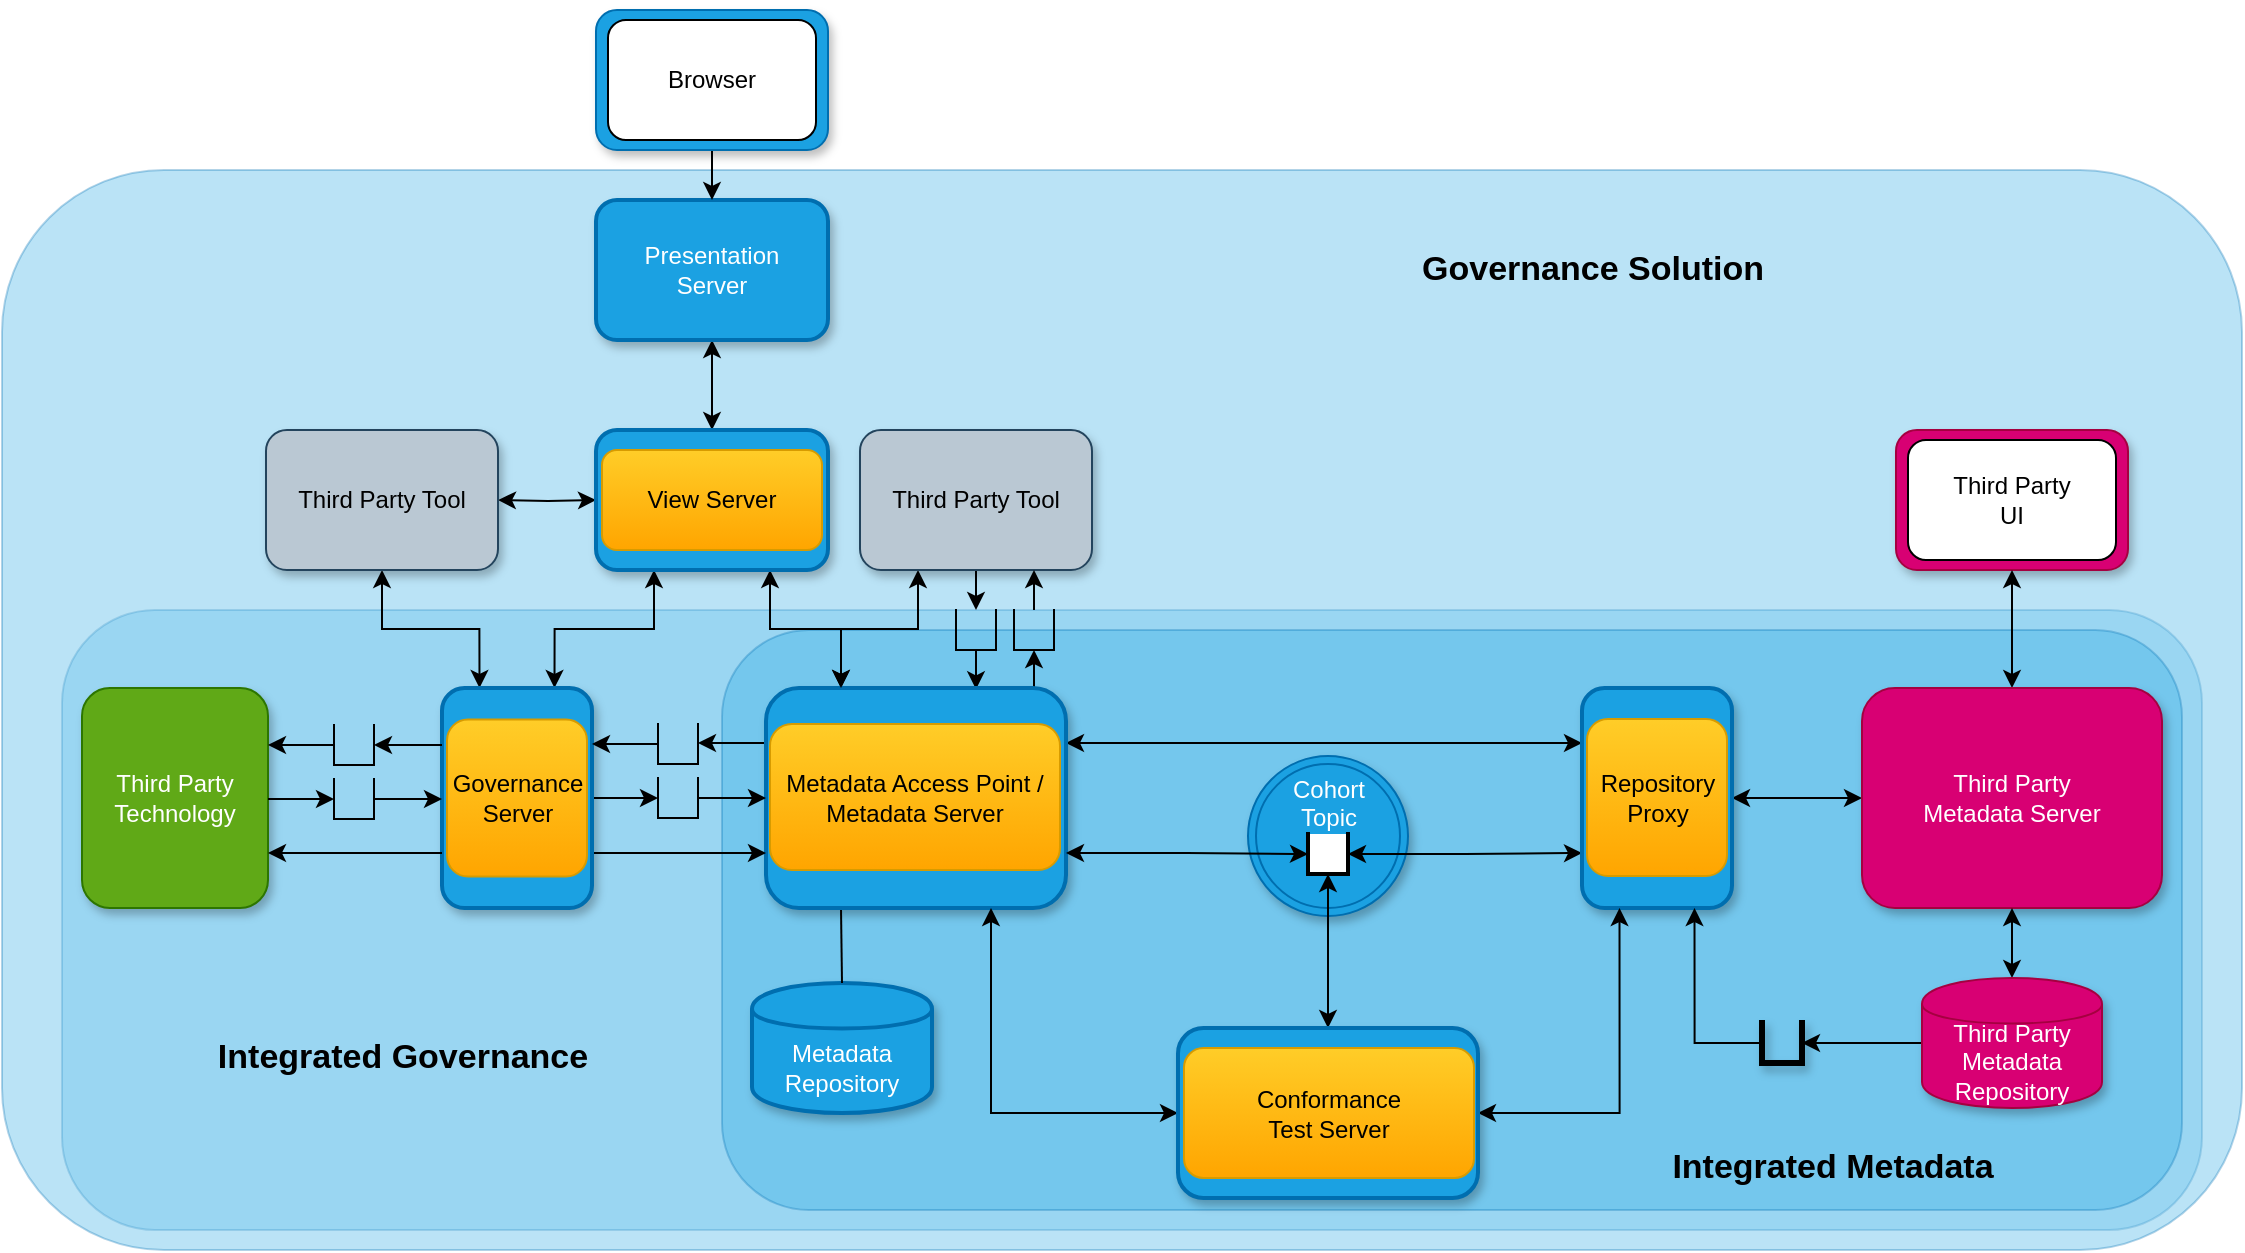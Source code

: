 <mxfile version="12.4.2" type="device" pages="6"><diagram id="mWRF4xl90gKh4M5-J_Pz" name="cohort-registration"><mxGraphModel dx="1379" dy="-434" grid="1" gridSize="10" guides="1" tooltips="1" connect="1" arrows="1" fold="1" page="1" pageScale="1" pageWidth="827" pageHeight="1169" math="0" shadow="0"><root><mxCell id="0"/><mxCell id="1" parent="0"/><mxCell id="jUmBqhJ55A6XYtBAuPTZ-65" value="" style="rounded=1;whiteSpace=wrap;html=1;fillColor=#1ba1e2;strokeColor=#006EAF;opacity=30;fontColor=#ffffff;" parent="1" vertex="1"><mxGeometry x="190" y="1320" width="1120" height="540" as="geometry"/></mxCell><mxCell id="jUmBqhJ55A6XYtBAuPTZ-66" value="" style="rounded=1;whiteSpace=wrap;html=1;fillColor=#1ba1e2;strokeColor=#006EAF;opacity=20;fontColor=#ffffff;" parent="1" vertex="1"><mxGeometry x="220" y="1540" width="1070" height="310" as="geometry"/></mxCell><mxCell id="jUmBqhJ55A6XYtBAuPTZ-67" value="" style="rounded=1;whiteSpace=wrap;html=1;fillColor=#1ba1e2;strokeColor=#006EAF;fontColor=#ffffff;opacity=30;" parent="1" vertex="1"><mxGeometry x="550" y="1550" width="730" height="290" as="geometry"/></mxCell><mxCell id="jUmBqhJ55A6XYtBAuPTZ-1" style="edgeStyle=orthogonalEdgeStyle;rounded=0;orthogonalLoop=1;jettySize=auto;html=1;entryX=0.25;entryY=0;entryDx=0;entryDy=0;startArrow=classic;startFill=1;endArrow=classic;endFill=1;exitX=0.75;exitY=1;exitDx=0;exitDy=0;" parent="1" source="jUmBqhJ55A6XYtBAuPTZ-59" target="jUmBqhJ55A6XYtBAuPTZ-11" edge="1"><mxGeometry relative="1" as="geometry"/></mxCell><mxCell id="jUmBqhJ55A6XYtBAuPTZ-2" style="edgeStyle=orthogonalEdgeStyle;rounded=0;orthogonalLoop=1;jettySize=auto;html=1;exitX=0.25;exitY=1;exitDx=0;exitDy=0;startArrow=classic;startFill=1;endArrow=classic;endFill=1;entryX=0.75;entryY=0;entryDx=0;entryDy=0;" parent="1" source="jUmBqhJ55A6XYtBAuPTZ-59" target="jUmBqhJ55A6XYtBAuPTZ-15" edge="1"><mxGeometry relative="1" as="geometry"><mxPoint x="470" y="1581" as="targetPoint"/></mxGeometry></mxCell><mxCell id="jUmBqhJ55A6XYtBAuPTZ-3" style="edgeStyle=orthogonalEdgeStyle;rounded=0;orthogonalLoop=1;jettySize=auto;html=1;exitX=0.5;exitY=1;exitDx=0;exitDy=0;entryX=0.5;entryY=0;entryDx=0;entryDy=0;startArrow=classic;startFill=1;" parent="1" source="jUmBqhJ55A6XYtBAuPTZ-4" target="jUmBqhJ55A6XYtBAuPTZ-59" edge="1"><mxGeometry relative="1" as="geometry"/></mxCell><mxCell id="jUmBqhJ55A6XYtBAuPTZ-4" value="Presentation&lt;br&gt;Server" style="rounded=1;whiteSpace=wrap;html=1;fillColor=#1ba1e2;strokeColor=#006EAF;fontColor=#ffffff;strokeWidth=2;shadow=1;" parent="1" vertex="1"><mxGeometry x="487" y="1335" width="116" height="70" as="geometry"/></mxCell><mxCell id="jUmBqhJ55A6XYtBAuPTZ-5" value="Metadata&lt;br&gt;Repository&lt;br&gt;" style="shape=cylinder;whiteSpace=wrap;html=1;boundedLbl=1;backgroundOutline=1;fillColor=#1ba1e2;strokeColor=#006EAF;fontColor=#ffffff;strokeWidth=2;shadow=1;" parent="1" vertex="1"><mxGeometry x="565" y="1726.5" width="90" height="65" as="geometry"/></mxCell><mxCell id="jUmBqhJ55A6XYtBAuPTZ-6" style="edgeStyle=orthogonalEdgeStyle;rounded=0;orthogonalLoop=1;jettySize=auto;html=1;exitX=0.25;exitY=1;exitDx=0;exitDy=0;endArrow=none;endFill=0;entryX=0.5;entryY=0;entryDx=0;entryDy=0;" parent="1" source="jUmBqhJ55A6XYtBAuPTZ-11" target="jUmBqhJ55A6XYtBAuPTZ-5" edge="1"><mxGeometry relative="1" as="geometry"><mxPoint x="647" y="1679" as="targetPoint"/></mxGeometry></mxCell><mxCell id="jUmBqhJ55A6XYtBAuPTZ-7" style="edgeStyle=orthogonalEdgeStyle;rounded=0;orthogonalLoop=1;jettySize=auto;html=1;exitX=0.75;exitY=0;exitDx=0;exitDy=0;entryX=0.5;entryY=1;entryDx=0;entryDy=0;endArrow=classic;endFill=1;" parent="1" source="jUmBqhJ55A6XYtBAuPTZ-11" target="jUmBqhJ55A6XYtBAuPTZ-20" edge="1"><mxGeometry relative="1" as="geometry"/></mxCell><mxCell id="jUmBqhJ55A6XYtBAuPTZ-8" style="edgeStyle=orthogonalEdgeStyle;rounded=0;orthogonalLoop=1;jettySize=auto;html=1;exitX=0;exitY=0.25;exitDx=0;exitDy=0;entryX=1;entryY=0.5;entryDx=0;entryDy=0;endArrow=classic;endFill=1;" parent="1" source="jUmBqhJ55A6XYtBAuPTZ-11" target="jUmBqhJ55A6XYtBAuPTZ-22" edge="1"><mxGeometry relative="1" as="geometry"/></mxCell><mxCell id="jUmBqhJ55A6XYtBAuPTZ-9" style="edgeStyle=orthogonalEdgeStyle;rounded=0;orthogonalLoop=1;jettySize=auto;html=1;entryX=0;entryY=0.25;entryDx=0;entryDy=0;startArrow=classic;startFill=1;endArrow=classic;endFill=1;exitX=1;exitY=0.25;exitDx=0;exitDy=0;" parent="1" source="jUmBqhJ55A6XYtBAuPTZ-11" target="jUmBqhJ55A6XYtBAuPTZ-34" edge="1"><mxGeometry relative="1" as="geometry"/></mxCell><mxCell id="jUmBqhJ55A6XYtBAuPTZ-10" style="edgeStyle=orthogonalEdgeStyle;rounded=0;orthogonalLoop=1;jettySize=auto;html=1;exitX=0.7;exitY=0.006;exitDx=0;exitDy=0;entryX=0.5;entryY=1;entryDx=0;entryDy=0;startArrow=classic;startFill=1;endArrow=none;endFill=0;exitPerimeter=0;" parent="1" source="jUmBqhJ55A6XYtBAuPTZ-11" target="jUmBqhJ55A6XYtBAuPTZ-48" edge="1"><mxGeometry relative="1" as="geometry"><Array as="points"><mxPoint x="677" y="1569"/><mxPoint x="677" y="1569"/></Array></mxGeometry></mxCell><mxCell id="jUmBqhJ55A6XYtBAuPTZ-11" value="Metadata Server /&lt;br&gt;Metadata Access Point" style="rounded=1;whiteSpace=wrap;html=1;fillColor=#1ba1e2;strokeColor=#006EAF;fontColor=#ffffff;strokeWidth=2;shadow=1;" parent="1" vertex="1"><mxGeometry x="572" y="1579" width="150" height="110" as="geometry"/></mxCell><mxCell id="jUmBqhJ55A6XYtBAuPTZ-12" style="edgeStyle=orthogonalEdgeStyle;rounded=0;orthogonalLoop=1;jettySize=auto;html=1;exitX=1;exitY=0.5;exitDx=0;exitDy=0;entryX=0;entryY=0.5;entryDx=0;entryDy=0;endArrow=classic;endFill=1;" parent="1" source="jUmBqhJ55A6XYtBAuPTZ-15" target="jUmBqhJ55A6XYtBAuPTZ-24" edge="1"><mxGeometry relative="1" as="geometry"/></mxCell><mxCell id="jUmBqhJ55A6XYtBAuPTZ-13" style="edgeStyle=orthogonalEdgeStyle;rounded=0;orthogonalLoop=1;jettySize=auto;html=1;exitX=1;exitY=0.75;exitDx=0;exitDy=0;entryX=0;entryY=0.75;entryDx=0;entryDy=0;endArrow=classic;endFill=1;" parent="1" source="jUmBqhJ55A6XYtBAuPTZ-15" target="jUmBqhJ55A6XYtBAuPTZ-11" edge="1"><mxGeometry relative="1" as="geometry"/></mxCell><mxCell id="jUmBqhJ55A6XYtBAuPTZ-14" style="edgeStyle=orthogonalEdgeStyle;rounded=0;orthogonalLoop=1;jettySize=auto;html=1;exitX=0.25;exitY=0;exitDx=0;exitDy=0;entryX=0.5;entryY=1;entryDx=0;entryDy=0;startArrow=classic;startFill=1;endArrow=classic;endFill=1;" parent="1" source="jUmBqhJ55A6XYtBAuPTZ-15" target="jUmBqhJ55A6XYtBAuPTZ-43" edge="1"><mxGeometry relative="1" as="geometry"/></mxCell><mxCell id="jUmBqhJ55A6XYtBAuPTZ-15" value="Governance&lt;br&gt;Server" style="rounded=1;whiteSpace=wrap;html=1;fillColor=#1ba1e2;strokeColor=#006EAF;fontColor=#ffffff;strokeWidth=2;shadow=1;" parent="1" vertex="1"><mxGeometry x="410" y="1579" width="75" height="110" as="geometry"/></mxCell><mxCell id="jUmBqhJ55A6XYtBAuPTZ-16" style="edgeStyle=orthogonalEdgeStyle;rounded=0;orthogonalLoop=1;jettySize=auto;html=1;exitX=0.25;exitY=1;exitDx=0;exitDy=0;entryX=0.25;entryY=0;entryDx=0;entryDy=0;startArrow=classic;startFill=1;endArrow=classic;endFill=1;" parent="1" source="jUmBqhJ55A6XYtBAuPTZ-18" target="jUmBqhJ55A6XYtBAuPTZ-11" edge="1"><mxGeometry relative="1" as="geometry"/></mxCell><mxCell id="jUmBqhJ55A6XYtBAuPTZ-17" style="edgeStyle=orthogonalEdgeStyle;rounded=0;orthogonalLoop=1;jettySize=auto;html=1;exitX=0.5;exitY=1;exitDx=0;exitDy=0;entryX=0.5;entryY=0;entryDx=0;entryDy=0;startArrow=none;startFill=0;endArrow=classic;endFill=1;" parent="1" source="jUmBqhJ55A6XYtBAuPTZ-18" target="jUmBqhJ55A6XYtBAuPTZ-48" edge="1"><mxGeometry relative="1" as="geometry"/></mxCell><mxCell id="jUmBqhJ55A6XYtBAuPTZ-18" value="Third Party Tool" style="rounded=1;whiteSpace=wrap;html=1;fillColor=#bac8d3;strokeColor=#23445d;shadow=1;" parent="1" vertex="1"><mxGeometry x="619" y="1450" width="116" height="70" as="geometry"/></mxCell><mxCell id="jUmBqhJ55A6XYtBAuPTZ-19" style="edgeStyle=orthogonalEdgeStyle;rounded=0;orthogonalLoop=1;jettySize=auto;html=1;exitX=0.5;exitY=0;exitDx=0;exitDy=0;entryX=0.75;entryY=1;entryDx=0;entryDy=0;endArrow=classic;endFill=1;" parent="1" source="jUmBqhJ55A6XYtBAuPTZ-20" target="jUmBqhJ55A6XYtBAuPTZ-18" edge="1"><mxGeometry relative="1" as="geometry"/></mxCell><mxCell id="jUmBqhJ55A6XYtBAuPTZ-20" value="" style="shape=partialRectangle;whiteSpace=wrap;html=1;bottom=1;right=1;left=1;top=0;fillColor=none;routingCenterX=-0.5;" parent="1" vertex="1"><mxGeometry x="696" y="1540" width="20" height="20" as="geometry"/></mxCell><mxCell id="jUmBqhJ55A6XYtBAuPTZ-21" style="edgeStyle=orthogonalEdgeStyle;rounded=0;orthogonalLoop=1;jettySize=auto;html=1;exitX=0;exitY=0.5;exitDx=0;exitDy=0;entryX=1;entryY=0.25;entryDx=0;entryDy=0;endArrow=classic;endFill=1;" parent="1" source="jUmBqhJ55A6XYtBAuPTZ-22" target="jUmBqhJ55A6XYtBAuPTZ-15" edge="1"><mxGeometry relative="1" as="geometry"/></mxCell><mxCell id="jUmBqhJ55A6XYtBAuPTZ-22" value="" style="shape=partialRectangle;whiteSpace=wrap;html=1;bottom=1;right=1;left=1;top=0;fillColor=none;routingCenterX=-0.5;" parent="1" vertex="1"><mxGeometry x="518" y="1597" width="20" height="20" as="geometry"/></mxCell><mxCell id="jUmBqhJ55A6XYtBAuPTZ-23" style="edgeStyle=orthogonalEdgeStyle;rounded=0;orthogonalLoop=1;jettySize=auto;html=1;exitX=1;exitY=0.5;exitDx=0;exitDy=0;endArrow=classic;endFill=1;" parent="1" source="jUmBqhJ55A6XYtBAuPTZ-24" target="jUmBqhJ55A6XYtBAuPTZ-11" edge="1"><mxGeometry relative="1" as="geometry"/></mxCell><mxCell id="jUmBqhJ55A6XYtBAuPTZ-24" value="" style="shape=partialRectangle;whiteSpace=wrap;html=1;bottom=1;right=1;left=1;top=0;fillColor=none;routingCenterX=-0.5;" parent="1" vertex="1"><mxGeometry x="518" y="1624" width="20" height="20" as="geometry"/></mxCell><mxCell id="jUmBqhJ55A6XYtBAuPTZ-25" value="" style="ellipse;shape=doubleEllipse;whiteSpace=wrap;html=1;aspect=fixed;fillColor=#1ba1e2;strokeColor=#006EAF;fontColor=#ffffff;shadow=1;" parent="1" vertex="1"><mxGeometry x="813" y="1613" width="80" height="80" as="geometry"/></mxCell><mxCell id="jUmBqhJ55A6XYtBAuPTZ-26" style="edgeStyle=orthogonalEdgeStyle;rounded=0;orthogonalLoop=1;jettySize=auto;html=1;exitX=1;exitY=0.5;exitDx=0;exitDy=0;entryX=0;entryY=0.75;entryDx=0;entryDy=0;startArrow=classic;startFill=1;endArrow=classic;endFill=1;" parent="1" source="jUmBqhJ55A6XYtBAuPTZ-27" target="jUmBqhJ55A6XYtBAuPTZ-34" edge="1"><mxGeometry relative="1" as="geometry"/></mxCell><mxCell id="jUmBqhJ55A6XYtBAuPTZ-27" value="" style="shape=partialRectangle;whiteSpace=wrap;html=1;bottom=1;right=1;left=1;top=0;routingCenterX=-0.5;strokeWidth=2;" parent="1" vertex="1"><mxGeometry x="843" y="1652" width="20" height="20" as="geometry"/></mxCell><mxCell id="jUmBqhJ55A6XYtBAuPTZ-28" style="edgeStyle=orthogonalEdgeStyle;rounded=0;orthogonalLoop=1;jettySize=auto;html=1;exitX=1;exitY=0.75;exitDx=0;exitDy=0;entryX=0;entryY=0.5;entryDx=0;entryDy=0;endArrow=classic;endFill=1;startArrow=classic;startFill=1;" parent="1" source="jUmBqhJ55A6XYtBAuPTZ-11" target="jUmBqhJ55A6XYtBAuPTZ-27" edge="1"><mxGeometry relative="1" as="geometry"/></mxCell><mxCell id="jUmBqhJ55A6XYtBAuPTZ-29" value="&lt;div style=&quot;text-align: center&quot;&gt;&lt;span&gt;Cohort&lt;/span&gt;&lt;/div&gt;&lt;div style=&quot;text-align: center&quot;&gt;&lt;span&gt;Topic&lt;/span&gt;&lt;/div&gt;" style="text;html=1;resizable=0;points=[];autosize=1;align=center;verticalAlign=top;spacingTop=-4;fontColor=#FFFFFF;shadow=1;" parent="1" vertex="1"><mxGeometry x="828" y="1620" width="50" height="30" as="geometry"/></mxCell><mxCell id="jUmBqhJ55A6XYtBAuPTZ-30" value="" style="rounded=1;whiteSpace=wrap;html=1;fillColor=#d80073;strokeColor=#A50040;fontColor=#ffffff;shadow=1;" parent="1" vertex="1"><mxGeometry x="1137" y="1450" width="116" height="70" as="geometry"/></mxCell><mxCell id="jUmBqhJ55A6XYtBAuPTZ-31" value="Third Party&lt;br&gt;UI" style="rounded=1;whiteSpace=wrap;html=1;" parent="1" vertex="1"><mxGeometry x="1143" y="1455" width="104" height="60" as="geometry"/></mxCell><mxCell id="jUmBqhJ55A6XYtBAuPTZ-32" value="Third Party&lt;br&gt;Technology" style="rounded=1;whiteSpace=wrap;html=1;fillColor=#60a917;strokeColor=#2D7600;fontColor=#ffffff;shadow=1;" parent="1" vertex="1"><mxGeometry x="230" y="1579" width="93" height="110" as="geometry"/></mxCell><mxCell id="jUmBqhJ55A6XYtBAuPTZ-33" style="edgeStyle=orthogonalEdgeStyle;rounded=0;orthogonalLoop=1;jettySize=auto;html=1;exitX=1;exitY=0.5;exitDx=0;exitDy=0;startArrow=classic;startFill=1;endArrow=classic;endFill=1;" parent="1" source="jUmBqhJ55A6XYtBAuPTZ-34" target="jUmBqhJ55A6XYtBAuPTZ-36" edge="1"><mxGeometry relative="1" as="geometry"/></mxCell><mxCell id="jUmBqhJ55A6XYtBAuPTZ-34" value="Another&lt;br&gt;Cohort&lt;br&gt;Member" style="rounded=1;whiteSpace=wrap;html=1;fillColor=#1ba1e2;strokeColor=#006EAF;fontColor=#ffffff;strokeWidth=2;shadow=1;" parent="1" vertex="1"><mxGeometry x="980" y="1579" width="75" height="110" as="geometry"/></mxCell><mxCell id="jUmBqhJ55A6XYtBAuPTZ-35" style="edgeStyle=orthogonalEdgeStyle;rounded=0;orthogonalLoop=1;jettySize=auto;html=1;exitX=0.5;exitY=0;exitDx=0;exitDy=0;entryX=0.5;entryY=1;entryDx=0;entryDy=0;startArrow=classic;startFill=1;endArrow=classic;endFill=1;" parent="1" source="jUmBqhJ55A6XYtBAuPTZ-36" target="jUmBqhJ55A6XYtBAuPTZ-30" edge="1"><mxGeometry relative="1" as="geometry"/></mxCell><mxCell id="jUmBqhJ55A6XYtBAuPTZ-36" value="Third Party&lt;br&gt;Metadata Server" style="rounded=1;whiteSpace=wrap;html=1;fillColor=#d80073;strokeColor=#A50040;fontColor=#ffffff;shadow=1;" parent="1" vertex="1"><mxGeometry x="1120" y="1579" width="150" height="110" as="geometry"/></mxCell><mxCell id="jUmBqhJ55A6XYtBAuPTZ-37" style="edgeStyle=orthogonalEdgeStyle;rounded=0;orthogonalLoop=1;jettySize=auto;html=1;exitX=0.5;exitY=0;exitDx=0;exitDy=0;entryX=0.5;entryY=1;entryDx=0;entryDy=0;startArrow=classic;startFill=1;endArrow=classic;endFill=1;" parent="1" source="jUmBqhJ55A6XYtBAuPTZ-39" target="jUmBqhJ55A6XYtBAuPTZ-36" edge="1"><mxGeometry relative="1" as="geometry"/></mxCell><mxCell id="jUmBqhJ55A6XYtBAuPTZ-38" style="edgeStyle=orthogonalEdgeStyle;rounded=0;orthogonalLoop=1;jettySize=auto;html=1;exitX=0;exitY=0.5;exitDx=0;exitDy=0;entryX=1;entryY=0.5;entryDx=0;entryDy=0;startArrow=none;startFill=0;endArrow=classic;endFill=1;" parent="1" source="jUmBqhJ55A6XYtBAuPTZ-39" target="jUmBqhJ55A6XYtBAuPTZ-41" edge="1"><mxGeometry relative="1" as="geometry"/></mxCell><mxCell id="jUmBqhJ55A6XYtBAuPTZ-39" value="Third Party&lt;br&gt;Metadata&lt;br&gt;Repository" style="shape=cylinder;whiteSpace=wrap;html=1;boundedLbl=1;backgroundOutline=1;fillColor=#d80073;strokeColor=#A50040;fontColor=#ffffff;shadow=1;" parent="1" vertex="1"><mxGeometry x="1150" y="1724" width="90" height="65" as="geometry"/></mxCell><mxCell id="jUmBqhJ55A6XYtBAuPTZ-40" style="edgeStyle=orthogonalEdgeStyle;rounded=0;orthogonalLoop=1;jettySize=auto;html=1;exitX=0;exitY=0.5;exitDx=0;exitDy=0;entryX=0.75;entryY=1;entryDx=0;entryDy=0;startArrow=none;startFill=0;endArrow=classic;endFill=1;" parent="1" source="jUmBqhJ55A6XYtBAuPTZ-41" target="jUmBqhJ55A6XYtBAuPTZ-34" edge="1"><mxGeometry relative="1" as="geometry"/></mxCell><mxCell id="jUmBqhJ55A6XYtBAuPTZ-41" value="" style="shape=partialRectangle;whiteSpace=wrap;html=1;bottom=1;right=1;left=1;top=0;fillColor=none;routingCenterX=-0.5;strokeWidth=3;shadow=1;" parent="1" vertex="1"><mxGeometry x="1070" y="1746.5" width="20" height="20" as="geometry"/></mxCell><mxCell id="jUmBqhJ55A6XYtBAuPTZ-42" value="" style="edgeStyle=orthogonalEdgeStyle;rounded=0;orthogonalLoop=1;jettySize=auto;html=1;startArrow=classic;startFill=1;" parent="1" target="jUmBqhJ55A6XYtBAuPTZ-59" edge="1"><mxGeometry relative="1" as="geometry"><mxPoint x="438" y="1485" as="sourcePoint"/></mxGeometry></mxCell><mxCell id="jUmBqhJ55A6XYtBAuPTZ-43" value="Third Party Tool" style="rounded=1;whiteSpace=wrap;html=1;fillColor=#bac8d3;strokeColor=#23445d;shadow=1;" parent="1" vertex="1"><mxGeometry x="322" y="1450" width="116" height="70" as="geometry"/></mxCell><mxCell id="jUmBqhJ55A6XYtBAuPTZ-44" style="edgeStyle=orthogonalEdgeStyle;rounded=0;orthogonalLoop=1;jettySize=auto;html=1;exitX=0.5;exitY=0;exitDx=0;exitDy=0;entryX=0.5;entryY=1;entryDx=0;entryDy=0;startArrow=classic;startFill=1;endArrow=classic;endFill=1;" parent="1" source="jUmBqhJ55A6XYtBAuPTZ-47" target="jUmBqhJ55A6XYtBAuPTZ-27" edge="1"><mxGeometry relative="1" as="geometry"/></mxCell><mxCell id="jUmBqhJ55A6XYtBAuPTZ-45" style="edgeStyle=orthogonalEdgeStyle;rounded=0;orthogonalLoop=1;jettySize=auto;html=1;exitX=1;exitY=0.5;exitDx=0;exitDy=0;entryX=0.25;entryY=1;entryDx=0;entryDy=0;startArrow=classic;startFill=1;endArrow=classic;endFill=1;" parent="1" source="jUmBqhJ55A6XYtBAuPTZ-47" target="jUmBqhJ55A6XYtBAuPTZ-34" edge="1"><mxGeometry relative="1" as="geometry"/></mxCell><mxCell id="jUmBqhJ55A6XYtBAuPTZ-46" style="edgeStyle=orthogonalEdgeStyle;rounded=0;orthogonalLoop=1;jettySize=auto;html=1;exitX=0;exitY=0.5;exitDx=0;exitDy=0;entryX=0.75;entryY=1;entryDx=0;entryDy=0;startArrow=classic;startFill=1;endArrow=classic;endFill=1;" parent="1" source="jUmBqhJ55A6XYtBAuPTZ-47" target="jUmBqhJ55A6XYtBAuPTZ-11" edge="1"><mxGeometry relative="1" as="geometry"/></mxCell><mxCell id="jUmBqhJ55A6XYtBAuPTZ-47" value="Conformance&lt;br&gt;Test Server" style="rounded=1;whiteSpace=wrap;html=1;fillColor=#1ba1e2;strokeColor=#006EAF;fontColor=#ffffff;strokeWidth=2;shadow=1;" parent="1" vertex="1"><mxGeometry x="778" y="1749" width="150" height="85" as="geometry"/></mxCell><mxCell id="jUmBqhJ55A6XYtBAuPTZ-48" value="" style="shape=partialRectangle;whiteSpace=wrap;html=1;bottom=1;right=1;left=1;top=0;fillColor=none;routingCenterX=-0.5;" parent="1" vertex="1"><mxGeometry x="667" y="1540" width="20" height="20" as="geometry"/></mxCell><mxCell id="jUmBqhJ55A6XYtBAuPTZ-49" style="edgeStyle=orthogonalEdgeStyle;rounded=0;orthogonalLoop=1;jettySize=auto;html=1;exitX=0;exitY=0.25;exitDx=0;exitDy=0;entryX=1;entryY=0.5;entryDx=0;entryDy=0;endArrow=classic;endFill=1;" parent="1" target="jUmBqhJ55A6XYtBAuPTZ-53" edge="1"><mxGeometry relative="1" as="geometry"><mxPoint x="410" y="1607.5" as="sourcePoint"/></mxGeometry></mxCell><mxCell id="jUmBqhJ55A6XYtBAuPTZ-50" style="edgeStyle=orthogonalEdgeStyle;rounded=0;orthogonalLoop=1;jettySize=auto;html=1;exitX=1;exitY=0.5;exitDx=0;exitDy=0;entryX=0;entryY=0.5;entryDx=0;entryDy=0;endArrow=classic;endFill=1;" parent="1" target="jUmBqhJ55A6XYtBAuPTZ-55" edge="1"><mxGeometry relative="1" as="geometry"><mxPoint x="323" y="1634.5" as="sourcePoint"/></mxGeometry></mxCell><mxCell id="jUmBqhJ55A6XYtBAuPTZ-51" style="edgeStyle=orthogonalEdgeStyle;rounded=0;orthogonalLoop=1;jettySize=auto;html=1;exitX=1;exitY=0.75;exitDx=0;exitDy=0;entryX=0;entryY=0.75;entryDx=0;entryDy=0;endArrow=none;endFill=0;startArrow=classic;startFill=1;" parent="1" edge="1"><mxGeometry relative="1" as="geometry"><mxPoint x="323" y="1661.5" as="sourcePoint"/><mxPoint x="410" y="1661.5" as="targetPoint"/></mxGeometry></mxCell><mxCell id="jUmBqhJ55A6XYtBAuPTZ-52" style="edgeStyle=orthogonalEdgeStyle;rounded=0;orthogonalLoop=1;jettySize=auto;html=1;exitX=0;exitY=0.5;exitDx=0;exitDy=0;entryX=1;entryY=0.25;entryDx=0;entryDy=0;endArrow=classic;endFill=1;" parent="1" source="jUmBqhJ55A6XYtBAuPTZ-53" edge="1"><mxGeometry relative="1" as="geometry"><mxPoint x="323" y="1608" as="targetPoint"/></mxGeometry></mxCell><mxCell id="jUmBqhJ55A6XYtBAuPTZ-53" value="" style="shape=partialRectangle;whiteSpace=wrap;html=1;bottom=1;right=1;left=1;top=0;fillColor=none;routingCenterX=-0.5;" parent="1" vertex="1"><mxGeometry x="356" y="1597.5" width="20" height="20" as="geometry"/></mxCell><mxCell id="jUmBqhJ55A6XYtBAuPTZ-54" style="edgeStyle=orthogonalEdgeStyle;rounded=0;orthogonalLoop=1;jettySize=auto;html=1;exitX=1;exitY=0.5;exitDx=0;exitDy=0;endArrow=classic;endFill=1;" parent="1" source="jUmBqhJ55A6XYtBAuPTZ-55" edge="1"><mxGeometry relative="1" as="geometry"><mxPoint x="410" y="1635" as="targetPoint"/></mxGeometry></mxCell><mxCell id="jUmBqhJ55A6XYtBAuPTZ-55" value="" style="shape=partialRectangle;whiteSpace=wrap;html=1;bottom=1;right=1;left=1;top=0;fillColor=none;routingCenterX=-0.5;" parent="1" vertex="1"><mxGeometry x="356" y="1624.5" width="20" height="20" as="geometry"/></mxCell><mxCell id="jUmBqhJ55A6XYtBAuPTZ-56" style="edgeStyle=orthogonalEdgeStyle;rounded=0;orthogonalLoop=1;jettySize=auto;html=1;entryX=0.5;entryY=0;entryDx=0;entryDy=0;" parent="1" source="jUmBqhJ55A6XYtBAuPTZ-57" target="jUmBqhJ55A6XYtBAuPTZ-4" edge="1"><mxGeometry relative="1" as="geometry"/></mxCell><mxCell id="jUmBqhJ55A6XYtBAuPTZ-57" value="" style="rounded=1;whiteSpace=wrap;html=1;fillColor=#1ba1e2;strokeColor=#006EAF;fontColor=#ffffff;shadow=1;" parent="1" vertex="1"><mxGeometry x="487" y="1240" width="116" height="70" as="geometry"/></mxCell><mxCell id="jUmBqhJ55A6XYtBAuPTZ-58" value="Browser" style="rounded=1;whiteSpace=wrap;html=1;" parent="1" vertex="1"><mxGeometry x="493" y="1245" width="104" height="60" as="geometry"/></mxCell><mxCell id="jUmBqhJ55A6XYtBAuPTZ-59" value="View Server" style="rounded=1;whiteSpace=wrap;html=1;fillColor=#1ba1e2;strokeColor=#006EAF;fontColor=#ffffff;strokeWidth=2;shadow=1;" parent="1" vertex="1"><mxGeometry x="487" y="1450" width="116" height="70" as="geometry"/></mxCell><mxCell id="jUmBqhJ55A6XYtBAuPTZ-60" value="View Server" style="rounded=1;whiteSpace=wrap;html=1;gradientColor=#ffa500;fillColor=#ffcd28;strokeColor=#d79b00;" parent="1" vertex="1"><mxGeometry x="490" y="1460" width="110" height="50" as="geometry"/></mxCell><mxCell id="jUmBqhJ55A6XYtBAuPTZ-61" value="Governance&lt;br&gt;Server" style="rounded=1;whiteSpace=wrap;html=1;gradientColor=#ffa500;fillColor=#ffcd28;strokeColor=#d79b00;" parent="1" vertex="1"><mxGeometry x="412.5" y="1594.75" width="70" height="78.5" as="geometry"/></mxCell><mxCell id="jUmBqhJ55A6XYtBAuPTZ-62" value="Metadata Access Point /&lt;br&gt;Metadata Server" style="rounded=1;whiteSpace=wrap;html=1;gradientColor=#ffa500;fillColor=#ffcd28;strokeColor=#d79b00;" parent="1" vertex="1"><mxGeometry x="574" y="1597" width="145" height="73" as="geometry"/></mxCell><mxCell id="jUmBqhJ55A6XYtBAuPTZ-63" value="Repository&lt;br&gt;Proxy" style="rounded=1;whiteSpace=wrap;html=1;gradientColor=#ffa500;fillColor=#ffcd28;strokeColor=#d79b00;" parent="1" vertex="1"><mxGeometry x="982.5" y="1594.5" width="70" height="78.5" as="geometry"/></mxCell><mxCell id="jUmBqhJ55A6XYtBAuPTZ-64" value="Conformance&lt;br&gt;Test Server" style="rounded=1;whiteSpace=wrap;html=1;gradientColor=#ffa500;fillColor=#ffcd28;strokeColor=#d79b00;" parent="1" vertex="1"><mxGeometry x="781" y="1759" width="145" height="65" as="geometry"/></mxCell><mxCell id="jUmBqhJ55A6XYtBAuPTZ-68" value="Governance Solution" style="text;html=1;align=center;verticalAlign=middle;resizable=0;points=[];;autosize=1;fontSize=17;fontStyle=1" parent="1" vertex="1"><mxGeometry x="890" y="1355" width="190" height="30" as="geometry"/></mxCell><mxCell id="jUmBqhJ55A6XYtBAuPTZ-69" value="Integrated Metadata" style="text;html=1;align=center;verticalAlign=middle;resizable=0;points=[];;autosize=1;fontSize=17;fontStyle=1" parent="1" vertex="1"><mxGeometry x="1015" y="1804" width="180" height="30" as="geometry"/></mxCell><mxCell id="jUmBqhJ55A6XYtBAuPTZ-70" value="Integrated Governance" style="text;html=1;align=center;verticalAlign=middle;resizable=0;points=[];;autosize=1;fontSize=17;fontStyle=1" parent="1" vertex="1"><mxGeometry x="290" y="1749" width="200" height="30" as="geometry"/></mxCell></root></mxGraphModel></diagram><diagram id="ArGTov3AQXEDVevwcpKZ" name="connecting-read-only-repository"><mxGraphModel dx="552" dy="-1603" grid="1" gridSize="10" guides="1" tooltips="1" connect="1" arrows="1" fold="1" page="1" pageScale="1" pageWidth="827" pageHeight="1169" math="0" shadow="0"><root><mxCell id="LAsp3RXq4Ko1rmSKPXPo-0"/><mxCell id="LAsp3RXq4Ko1rmSKPXPo-1" parent="LAsp3RXq4Ko1rmSKPXPo-0"/><mxCell id="q2DCuKp_U1gnu1f7ZHr2-0" value="" style="ellipse;shape=doubleEllipse;whiteSpace=wrap;html=1;aspect=fixed;fillColor=#1ba1e2;strokeColor=#006EAF;fontColor=#ffffff;" parent="LAsp3RXq4Ko1rmSKPXPo-1" vertex="1"><mxGeometry x="1360" y="2682" width="80" height="80" as="geometry"/></mxCell><mxCell id="q2DCuKp_U1gnu1f7ZHr2-1" style="edgeStyle=orthogonalEdgeStyle;rounded=0;orthogonalLoop=1;jettySize=auto;html=1;exitX=0;exitY=0.5;exitDx=0;exitDy=0;entryX=1;entryY=0.75;entryDx=0;entryDy=0;startArrow=classic;startFill=1;endArrow=classic;endFill=1;" parent="LAsp3RXq4Ko1rmSKPXPo-1" source="q2DCuKp_U1gnu1f7ZHr2-2" target="q2DCuKp_U1gnu1f7ZHr2-7" edge="1"><mxGeometry relative="1" as="geometry"/></mxCell><mxCell id="q2DCuKp_U1gnu1f7ZHr2-2" value="" style="shape=partialRectangle;whiteSpace=wrap;html=1;bottom=1;right=1;left=1;top=0;routingCenterX=-0.5;" parent="LAsp3RXq4Ko1rmSKPXPo-1" vertex="1"><mxGeometry x="1391" y="2720" width="20" height="20" as="geometry"/></mxCell><mxCell id="q2DCuKp_U1gnu1f7ZHr2-3" style="edgeStyle=orthogonalEdgeStyle;rounded=0;orthogonalLoop=1;jettySize=auto;html=1;exitX=0;exitY=0.75;exitDx=0;exitDy=0;entryX=1;entryY=0.5;entryDx=0;entryDy=0;endArrow=classic;endFill=1;startArrow=classic;startFill=1;" parent="LAsp3RXq4Ko1rmSKPXPo-1" target="q2DCuKp_U1gnu1f7ZHr2-2" edge="1"><mxGeometry relative="1" as="geometry"><mxPoint x="1500" y="2730" as="sourcePoint"/></mxGeometry></mxCell><mxCell id="q2DCuKp_U1gnu1f7ZHr2-4" value="&lt;div style=&quot;text-align: center&quot;&gt;&lt;span&gt;Cohort&lt;/span&gt;&lt;/div&gt;&lt;div style=&quot;text-align: center&quot;&gt;&lt;span&gt;Topic&lt;/span&gt;&lt;/div&gt;" style="text;html=1;resizable=0;points=[];autosize=1;align=center;verticalAlign=top;spacingTop=-4;fontColor=#FFFFFF;" parent="LAsp3RXq4Ko1rmSKPXPo-1" vertex="1"><mxGeometry x="1375" y="2685" width="50" height="30" as="geometry"/></mxCell><mxCell id="q2DCuKp_U1gnu1f7ZHr2-5" value="" style="rounded=1;whiteSpace=wrap;html=1;fillColor=#647687;strokeColor=#314354;fontColor=#ffffff;" parent="LAsp3RXq4Ko1rmSKPXPo-1" vertex="1"><mxGeometry x="997" y="2541" width="116" height="70" as="geometry"/></mxCell><mxCell id="q2DCuKp_U1gnu1f7ZHr2-6" value="IGC UI" style="rounded=1;whiteSpace=wrap;html=1;" parent="LAsp3RXq4Ko1rmSKPXPo-1" vertex="1"><mxGeometry x="1003" y="2546" width="104" height="60" as="geometry"/></mxCell><mxCell id="q2DCuKp_U1gnu1f7ZHr2-7" value="Repository&lt;br&gt;Proxy&lt;br&gt;" style="rounded=1;whiteSpace=wrap;html=1;fillColor=#1ba1e2;strokeColor=#006EAF;fontColor=#ffffff;" parent="LAsp3RXq4Ko1rmSKPXPo-1" vertex="1"><mxGeometry x="1220" y="2647" width="75" height="110" as="geometry"/></mxCell><mxCell id="q2DCuKp_U1gnu1f7ZHr2-8" style="edgeStyle=orthogonalEdgeStyle;rounded=0;orthogonalLoop=1;jettySize=auto;html=1;exitX=0.5;exitY=0;exitDx=0;exitDy=0;entryX=0.5;entryY=1;entryDx=0;entryDy=0;startArrow=classic;startFill=1;endArrow=classic;endFill=1;" parent="LAsp3RXq4Ko1rmSKPXPo-1" source="q2DCuKp_U1gnu1f7ZHr2-9" target="q2DCuKp_U1gnu1f7ZHr2-5" edge="1"><mxGeometry relative="1" as="geometry"/></mxCell><mxCell id="q2DCuKp_U1gnu1f7ZHr2-9" value="IBM Information Governance&lt;br&gt;Catalog (IGC)" style="rounded=1;whiteSpace=wrap;html=1;fillColor=#647687;strokeColor=#314354;fontColor=#ffffff;" parent="LAsp3RXq4Ko1rmSKPXPo-1" vertex="1"><mxGeometry x="980" y="2647" width="150" height="110" as="geometry"/></mxCell><mxCell id="q2DCuKp_U1gnu1f7ZHr2-10" style="edgeStyle=orthogonalEdgeStyle;rounded=0;orthogonalLoop=1;jettySize=auto;html=1;exitX=0.5;exitY=0;exitDx=0;exitDy=0;entryX=0.5;entryY=1;entryDx=0;entryDy=0;startArrow=classic;startFill=1;endArrow=classic;endFill=1;" parent="LAsp3RXq4Ko1rmSKPXPo-1" source="q2DCuKp_U1gnu1f7ZHr2-12" target="q2DCuKp_U1gnu1f7ZHr2-9" edge="1"><mxGeometry relative="1" as="geometry"/></mxCell><mxCell id="q2DCuKp_U1gnu1f7ZHr2-11" style="edgeStyle=orthogonalEdgeStyle;rounded=0;orthogonalLoop=1;jettySize=auto;html=1;exitX=1;exitY=0.5;exitDx=0;exitDy=0;entryX=0;entryY=0.5;entryDx=0;entryDy=0;" parent="LAsp3RXq4Ko1rmSKPXPo-1" source="q2DCuKp_U1gnu1f7ZHr2-12" target="q2DCuKp_U1gnu1f7ZHr2-14" edge="1"><mxGeometry relative="1" as="geometry"/></mxCell><mxCell id="q2DCuKp_U1gnu1f7ZHr2-12" value="xmeta Repository" style="shape=cylinder;whiteSpace=wrap;html=1;boundedLbl=1;backgroundOutline=1;fillColor=#647687;strokeColor=#314354;fontColor=#ffffff;" parent="LAsp3RXq4Ko1rmSKPXPo-1" vertex="1"><mxGeometry x="1010" y="2786" width="90" height="65" as="geometry"/></mxCell><mxCell id="q2DCuKp_U1gnu1f7ZHr2-13" style="edgeStyle=orthogonalEdgeStyle;rounded=0;orthogonalLoop=1;jettySize=auto;html=1;exitX=1;exitY=0.5;exitDx=0;exitDy=0;startArrow=none;startFill=0;endArrow=classic;endFill=1;entryX=0.25;entryY=1;entryDx=0;entryDy=0;" parent="LAsp3RXq4Ko1rmSKPXPo-1" source="q2DCuKp_U1gnu1f7ZHr2-14" target="q2DCuKp_U1gnu1f7ZHr2-7" edge="1"><mxGeometry relative="1" as="geometry"/></mxCell><mxCell id="q2DCuKp_U1gnu1f7ZHr2-14" value="" style="shape=partialRectangle;whiteSpace=wrap;html=1;bottom=1;right=1;left=1;top=0;fillColor=none;routingCenterX=-0.5;" parent="LAsp3RXq4Ko1rmSKPXPo-1" vertex="1"><mxGeometry x="1130" y="2808.5" width="20" height="20" as="geometry"/></mxCell><mxCell id="q2DCuKp_U1gnu1f7ZHr2-15" style="edgeStyle=orthogonalEdgeStyle;rounded=0;orthogonalLoop=1;jettySize=auto;html=1;entryX=1;entryY=0.5;entryDx=0;entryDy=0;startArrow=none;startFill=0;endArrow=classic;endFill=1;exitX=0;exitY=0.5;exitDx=0;exitDy=0;" parent="LAsp3RXq4Ko1rmSKPXPo-1" source="q2DCuKp_U1gnu1f7ZHr2-7" target="q2DCuKp_U1gnu1f7ZHr2-9" edge="1"><mxGeometry relative="1" as="geometry"><mxPoint x="1190" y="2670" as="sourcePoint"/></mxGeometry></mxCell><mxCell id="q2DCuKp_U1gnu1f7ZHr2-16" value="Repository&lt;br&gt;Proxy" style="rounded=1;whiteSpace=wrap;html=1;gradientColor=#ffa500;fillColor=#ffcd28;strokeColor=#d79b00;" parent="LAsp3RXq4Ko1rmSKPXPo-1" vertex="1"><mxGeometry x="1223" y="2662.75" width="70" height="78.5" as="geometry"/></mxCell><mxCell id="q2DCuKp_U1gnu1f7ZHr2-17" value="Repository&lt;br&gt;Proxy&lt;br&gt;" style="rounded=1;whiteSpace=wrap;html=1;fillColor=#1ba1e2;strokeColor=#006EAF;fontColor=#ffffff;" parent="LAsp3RXq4Ko1rmSKPXPo-1" vertex="1"><mxGeometry x="1500.5" y="2646" width="75" height="110" as="geometry"/></mxCell><mxCell id="q2DCuKp_U1gnu1f7ZHr2-18" value="Another Cohort&lt;br&gt;Member" style="rounded=1;whiteSpace=wrap;html=1;gradientColor=#ffa500;fillColor=#ffcd28;strokeColor=#d79b00;" parent="LAsp3RXq4Ko1rmSKPXPo-1" vertex="1"><mxGeometry x="1503.5" y="2661.75" width="70" height="78.5" as="geometry"/></mxCell><mxCell id="q2DCuKp_U1gnu1f7ZHr2-21" style="edgeStyle=orthogonalEdgeStyle;rounded=0;orthogonalLoop=1;jettySize=auto;html=1;entryX=1.029;entryY=0.105;entryDx=0;entryDy=0;startArrow=none;startFill=0;endArrow=classic;endFill=1;entryPerimeter=0;" parent="LAsp3RXq4Ko1rmSKPXPo-1" target="q2DCuKp_U1gnu1f7ZHr2-16" edge="1"><mxGeometry relative="1" as="geometry"><mxPoint x="1500" y="2671" as="sourcePoint"/></mxGeometry></mxCell><mxCell id="q2DCuKp_U1gnu1f7ZHr2-26" value="Get Metadata" style="text;html=1;align=center;verticalAlign=middle;resizable=0;points=[];;autosize=1;" parent="LAsp3RXq4Ko1rmSKPXPo-1" vertex="1"><mxGeometry x="1134" y="2677" width="90" height="20" as="geometry"/></mxCell><mxCell id="q2DCuKp_U1gnu1f7ZHr2-27" value="Change notifications" style="text;html=1;align=center;verticalAlign=middle;resizable=0;points=[];;autosize=1;" parent="LAsp3RXq4Ko1rmSKPXPo-1" vertex="1"><mxGeometry x="1153" y="2820" width="120" height="20" as="geometry"/></mxCell><mxCell id="q2DCuKp_U1gnu1f7ZHr2-30" value="Get Metadata" style="text;html=1;align=center;verticalAlign=middle;resizable=0;points=[];;autosize=1;" parent="LAsp3RXq4Ko1rmSKPXPo-1" vertex="1"><mxGeometry x="1355" y="2647" width="90" height="20" as="geometry"/></mxCell><mxCell id="q2DCuKp_U1gnu1f7ZHr2-32" value="Change&lt;br&gt;notifications" style="text;html=1;align=center;verticalAlign=middle;resizable=0;points=[];;autosize=1;" parent="LAsp3RXq4Ko1rmSKPXPo-1" vertex="1"><mxGeometry x="1295" y="2732" width="80" height="30" as="geometry"/></mxCell><mxCell id="q2DCuKp_U1gnu1f7ZHr2-33" value="Change&lt;br&gt;notifications" style="text;html=1;align=center;verticalAlign=middle;resizable=0;points=[];;autosize=1;" parent="LAsp3RXq4Ko1rmSKPXPo-1" vertex="1"><mxGeometry x="1425" y="2732" width="80" height="30" as="geometry"/></mxCell><mxCell id="q2DCuKp_U1gnu1f7ZHr2-34" value="Glossary&lt;br&gt;Terms" style="ellipse;shape=cloud;whiteSpace=wrap;html=1;align=center;gradientColor=#ffd966;fillColor=#fff2cc;strokeColor=#d6b656;" parent="LAsp3RXq4Ko1rmSKPXPo-1" vertex="1"><mxGeometry x="930" y="2489" width="120" height="80" as="geometry"/></mxCell><mxCell id="n8XCli9PjnFa_T64Jck0-0" value="" style="ellipse;shape=doubleEllipse;whiteSpace=wrap;html=1;aspect=fixed;fillColor=#1ba1e2;strokeColor=#006EAF;fontColor=#ffffff;" parent="LAsp3RXq4Ko1rmSKPXPo-1" vertex="1"><mxGeometry x="1360" y="3093" width="80" height="80" as="geometry"/></mxCell><mxCell id="n8XCli9PjnFa_T64Jck0-1" style="edgeStyle=orthogonalEdgeStyle;rounded=0;orthogonalLoop=1;jettySize=auto;html=1;exitX=0;exitY=0.5;exitDx=0;exitDy=0;entryX=1;entryY=0.75;entryDx=0;entryDy=0;startArrow=classic;startFill=1;endArrow=classic;endFill=1;" parent="LAsp3RXq4Ko1rmSKPXPo-1" source="n8XCli9PjnFa_T64Jck0-2" target="n8XCli9PjnFa_T64Jck0-7" edge="1"><mxGeometry relative="1" as="geometry"/></mxCell><mxCell id="n8XCli9PjnFa_T64Jck0-2" value="" style="shape=partialRectangle;whiteSpace=wrap;html=1;bottom=1;right=1;left=1;top=0;routingCenterX=-0.5;" parent="LAsp3RXq4Ko1rmSKPXPo-1" vertex="1"><mxGeometry x="1391" y="3131" width="20" height="20" as="geometry"/></mxCell><mxCell id="n8XCli9PjnFa_T64Jck0-3" style="edgeStyle=orthogonalEdgeStyle;rounded=0;orthogonalLoop=1;jettySize=auto;html=1;exitX=0;exitY=0.75;exitDx=0;exitDy=0;entryX=1;entryY=0.5;entryDx=0;entryDy=0;endArrow=classic;endFill=1;startArrow=classic;startFill=1;" parent="LAsp3RXq4Ko1rmSKPXPo-1" target="n8XCli9PjnFa_T64Jck0-2" edge="1"><mxGeometry relative="1" as="geometry"><mxPoint x="1500" y="3141" as="sourcePoint"/></mxGeometry></mxCell><mxCell id="n8XCli9PjnFa_T64Jck0-4" value="&lt;div style=&quot;text-align: center&quot;&gt;&lt;span&gt;Cohort&lt;/span&gt;&lt;/div&gt;&lt;div style=&quot;text-align: center&quot;&gt;&lt;span&gt;Topic&lt;/span&gt;&lt;/div&gt;" style="text;html=1;resizable=0;points=[];autosize=1;align=center;verticalAlign=top;spacingTop=-4;fontColor=#FFFFFF;" parent="LAsp3RXq4Ko1rmSKPXPo-1" vertex="1"><mxGeometry x="1375" y="3096" width="50" height="30" as="geometry"/></mxCell><mxCell id="n8XCli9PjnFa_T64Jck0-5" value="" style="rounded=1;whiteSpace=wrap;html=1;fillColor=#6d8764;strokeColor=#3A5431;fontColor=#ffffff;" parent="LAsp3RXq4Ko1rmSKPXPo-1" vertex="1"><mxGeometry x="997" y="2952" width="116" height="70" as="geometry"/></mxCell><mxCell id="n8XCli9PjnFa_T64Jck0-6" value="Atlas UI" style="rounded=1;whiteSpace=wrap;html=1;" parent="LAsp3RXq4Ko1rmSKPXPo-1" vertex="1"><mxGeometry x="1003" y="2957" width="104" height="60" as="geometry"/></mxCell><mxCell id="n8XCli9PjnFa_T64Jck0-7" value="Repository&lt;br&gt;Proxy&lt;br&gt;" style="rounded=1;whiteSpace=wrap;html=1;fillColor=#1ba1e2;strokeColor=#006EAF;fontColor=#ffffff;" parent="LAsp3RXq4Ko1rmSKPXPo-1" vertex="1"><mxGeometry x="1220" y="3058" width="75" height="110" as="geometry"/></mxCell><mxCell id="n8XCli9PjnFa_T64Jck0-8" style="edgeStyle=orthogonalEdgeStyle;rounded=0;orthogonalLoop=1;jettySize=auto;html=1;exitX=0.5;exitY=0;exitDx=0;exitDy=0;entryX=0.5;entryY=1;entryDx=0;entryDy=0;startArrow=classic;startFill=1;endArrow=classic;endFill=1;" parent="LAsp3RXq4Ko1rmSKPXPo-1" source="n8XCli9PjnFa_T64Jck0-9" target="n8XCli9PjnFa_T64Jck0-5" edge="1"><mxGeometry relative="1" as="geometry"/></mxCell><mxCell id="n8XCli9PjnFa_T64Jck0-9" value="Apache Atlas" style="rounded=1;whiteSpace=wrap;html=1;fillColor=#6d8764;strokeColor=#3A5431;fontColor=#ffffff;" parent="LAsp3RXq4Ko1rmSKPXPo-1" vertex="1"><mxGeometry x="980" y="3058" width="150" height="110" as="geometry"/></mxCell><mxCell id="n8XCli9PjnFa_T64Jck0-10" style="edgeStyle=orthogonalEdgeStyle;rounded=0;orthogonalLoop=1;jettySize=auto;html=1;exitX=0.5;exitY=0;exitDx=0;exitDy=0;entryX=0.5;entryY=1;entryDx=0;entryDy=0;startArrow=classic;startFill=1;endArrow=classic;endFill=1;" parent="LAsp3RXq4Ko1rmSKPXPo-1" source="n8XCli9PjnFa_T64Jck0-12" target="n8XCli9PjnFa_T64Jck0-9" edge="1"><mxGeometry relative="1" as="geometry"/></mxCell><mxCell id="n8XCli9PjnFa_T64Jck0-11" style="edgeStyle=orthogonalEdgeStyle;rounded=0;orthogonalLoop=1;jettySize=auto;html=1;exitX=1;exitY=0.5;exitDx=0;exitDy=0;entryX=0;entryY=0.5;entryDx=0;entryDy=0;" parent="LAsp3RXq4Ko1rmSKPXPo-1" source="n8XCli9PjnFa_T64Jck0-12" target="n8XCli9PjnFa_T64Jck0-14" edge="1"><mxGeometry relative="1" as="geometry"/></mxCell><mxCell id="n8XCli9PjnFa_T64Jck0-12" value="Atlas Repository" style="shape=cylinder;whiteSpace=wrap;html=1;boundedLbl=1;backgroundOutline=1;fillColor=#6d8764;strokeColor=#3A5431;fontColor=#ffffff;" parent="LAsp3RXq4Ko1rmSKPXPo-1" vertex="1"><mxGeometry x="1010" y="3197" width="90" height="65" as="geometry"/></mxCell><mxCell id="n8XCli9PjnFa_T64Jck0-13" style="edgeStyle=orthogonalEdgeStyle;rounded=0;orthogonalLoop=1;jettySize=auto;html=1;exitX=1;exitY=0.5;exitDx=0;exitDy=0;startArrow=none;startFill=0;endArrow=classic;endFill=1;entryX=0.25;entryY=1;entryDx=0;entryDy=0;" parent="LAsp3RXq4Ko1rmSKPXPo-1" source="n8XCli9PjnFa_T64Jck0-14" target="n8XCli9PjnFa_T64Jck0-7" edge="1"><mxGeometry relative="1" as="geometry"/></mxCell><mxCell id="n8XCli9PjnFa_T64Jck0-14" value="" style="shape=partialRectangle;whiteSpace=wrap;html=1;bottom=1;right=1;left=1;top=0;fillColor=none;routingCenterX=-0.5;" parent="LAsp3RXq4Ko1rmSKPXPo-1" vertex="1"><mxGeometry x="1130" y="3219.5" width="20" height="20" as="geometry"/></mxCell><mxCell id="n8XCli9PjnFa_T64Jck0-15" style="edgeStyle=orthogonalEdgeStyle;rounded=0;orthogonalLoop=1;jettySize=auto;html=1;entryX=1;entryY=0.5;entryDx=0;entryDy=0;startArrow=none;startFill=0;endArrow=classic;endFill=1;exitX=0;exitY=0.5;exitDx=0;exitDy=0;" parent="LAsp3RXq4Ko1rmSKPXPo-1" source="n8XCli9PjnFa_T64Jck0-7" target="n8XCli9PjnFa_T64Jck0-9" edge="1"><mxGeometry relative="1" as="geometry"><mxPoint x="1190" y="3081" as="sourcePoint"/></mxGeometry></mxCell><mxCell id="n8XCli9PjnFa_T64Jck0-16" value="Repository&lt;br&gt;Proxy" style="rounded=1;whiteSpace=wrap;html=1;gradientColor=#ffa500;fillColor=#ffcd28;strokeColor=#d79b00;" parent="LAsp3RXq4Ko1rmSKPXPo-1" vertex="1"><mxGeometry x="1223" y="3073.75" width="70" height="78.5" as="geometry"/></mxCell><mxCell id="n8XCli9PjnFa_T64Jck0-17" value="Repository&lt;br&gt;Proxy&lt;br&gt;" style="rounded=1;whiteSpace=wrap;html=1;fillColor=#1ba1e2;strokeColor=#006EAF;fontColor=#ffffff;" parent="LAsp3RXq4Ko1rmSKPXPo-1" vertex="1"><mxGeometry x="1500.5" y="3057" width="75" height="110" as="geometry"/></mxCell><mxCell id="n8XCli9PjnFa_T64Jck0-18" value="Another Cohort&lt;br&gt;Member" style="rounded=1;whiteSpace=wrap;html=1;gradientColor=#ffa500;fillColor=#ffcd28;strokeColor=#d79b00;" parent="LAsp3RXq4Ko1rmSKPXPo-1" vertex="1"><mxGeometry x="1503.5" y="3072.75" width="70" height="78.5" as="geometry"/></mxCell><mxCell id="n8XCli9PjnFa_T64Jck0-19" style="edgeStyle=orthogonalEdgeStyle;rounded=0;orthogonalLoop=1;jettySize=auto;html=1;entryX=1.029;entryY=0.105;entryDx=0;entryDy=0;startArrow=none;startFill=0;endArrow=classic;endFill=1;entryPerimeter=0;" parent="LAsp3RXq4Ko1rmSKPXPo-1" target="n8XCli9PjnFa_T64Jck0-16" edge="1"><mxGeometry relative="1" as="geometry"><mxPoint x="1500" y="3082" as="sourcePoint"/></mxGeometry></mxCell><mxCell id="n8XCli9PjnFa_T64Jck0-20" value="Get Metadata" style="text;html=1;align=center;verticalAlign=middle;resizable=0;points=[];;autosize=1;" parent="LAsp3RXq4Ko1rmSKPXPo-1" vertex="1"><mxGeometry x="1134" y="3088" width="90" height="20" as="geometry"/></mxCell><mxCell id="n8XCli9PjnFa_T64Jck0-21" value="Change notifications" style="text;html=1;align=center;verticalAlign=middle;resizable=0;points=[];;autosize=1;" parent="LAsp3RXq4Ko1rmSKPXPo-1" vertex="1"><mxGeometry x="1153" y="3231" width="120" height="20" as="geometry"/></mxCell><mxCell id="n8XCli9PjnFa_T64Jck0-22" value="Get Metadata" style="text;html=1;align=center;verticalAlign=middle;resizable=0;points=[];;autosize=1;" parent="LAsp3RXq4Ko1rmSKPXPo-1" vertex="1"><mxGeometry x="1355" y="3058" width="90" height="20" as="geometry"/></mxCell><mxCell id="n8XCli9PjnFa_T64Jck0-23" value="Change&lt;br&gt;notifications" style="text;html=1;align=center;verticalAlign=middle;resizable=0;points=[];;autosize=1;" parent="LAsp3RXq4Ko1rmSKPXPo-1" vertex="1"><mxGeometry x="1295" y="3143" width="80" height="30" as="geometry"/></mxCell><mxCell id="n8XCli9PjnFa_T64Jck0-24" value="Change&lt;br&gt;notifications" style="text;html=1;align=center;verticalAlign=middle;resizable=0;points=[];;autosize=1;" parent="LAsp3RXq4Ko1rmSKPXPo-1" vertex="1"><mxGeometry x="1425" y="3143" width="80" height="30" as="geometry"/></mxCell><mxCell id="n8XCli9PjnFa_T64Jck0-25" value="Hadoop Data Sources" style="ellipse;shape=cloud;whiteSpace=wrap;html=1;align=center;gradientColor=#ffd966;fillColor=#fff2cc;strokeColor=#d6b656;" parent="LAsp3RXq4Ko1rmSKPXPo-1" vertex="1"><mxGeometry x="930" y="2900" width="120" height="80" as="geometry"/></mxCell></root></mxGraphModel></diagram><diagram name="enterprise-view" id="1jaDZ6dTpx0JcBlag9fS"><mxGraphModel dx="552" dy="-1603" grid="1" gridSize="10" guides="1" tooltips="1" connect="1" arrows="1" fold="1" page="1" pageScale="1" pageWidth="827" pageHeight="1169" math="0" shadow="0"><root><mxCell id="CkhqcQDlbcxhBjaK9wJG-0"/><mxCell id="CkhqcQDlbcxhBjaK9wJG-1" parent="CkhqcQDlbcxhBjaK9wJG-0"/><mxCell id="CkhqcQDlbcxhBjaK9wJG-2" value="" style="rounded=1;whiteSpace=wrap;html=1;fillColor=#b0e3e6;strokeColor=none;fontStyle=1;align=center;verticalAlign=bottom;" parent="CkhqcQDlbcxhBjaK9wJG-1" vertex="1"><mxGeometry x="1143" y="2380" width="328" height="494.25" as="geometry"/></mxCell><mxCell id="y7KXGA4E1EGc4ghA7OaW-11" style="edgeStyle=orthogonalEdgeStyle;rounded=0;orthogonalLoop=1;jettySize=auto;html=1;exitX=0.75;exitY=0;exitDx=0;exitDy=0;entryX=0.5;entryY=1;entryDx=0;entryDy=0;startArrow=classic;startFill=1;endArrow=none;endFill=0;" parent="CkhqcQDlbcxhBjaK9wJG-1" source="CkhqcQDlbcxhBjaK9wJG-3" target="y7KXGA4E1EGc4ghA7OaW-6" edge="1"><mxGeometry relative="1" as="geometry"/></mxCell><mxCell id="CkhqcQDlbcxhBjaK9wJG-3" value="View Server" style="rounded=1;whiteSpace=wrap;html=1;fillColor=#1ba1e2;strokeColor=#006EAF;fontColor=#ffffff;" parent="CkhqcQDlbcxhBjaK9wJG-1" vertex="1"><mxGeometry x="1178" y="2615.25" width="116" height="70" as="geometry"/></mxCell><mxCell id="CkhqcQDlbcxhBjaK9wJG-5" value="" style="ellipse;shape=doubleEllipse;whiteSpace=wrap;html=1;aspect=fixed;fillColor=#1ba1e2;strokeColor=#006EAF;fontColor=#ffffff;" parent="CkhqcQDlbcxhBjaK9wJG-1" vertex="1"><mxGeometry x="1290" y="2936.25" width="80" height="80" as="geometry"/></mxCell><mxCell id="CkhqcQDlbcxhBjaK9wJG-6" style="edgeStyle=orthogonalEdgeStyle;rounded=0;orthogonalLoop=1;jettySize=auto;html=1;exitX=0;exitY=0.5;exitDx=0;exitDy=0;entryX=1;entryY=0.75;entryDx=0;entryDy=0;startArrow=classic;startFill=1;endArrow=classic;endFill=1;" parent="CkhqcQDlbcxhBjaK9wJG-1" source="CkhqcQDlbcxhBjaK9wJG-7" target="CkhqcQDlbcxhBjaK9wJG-13" edge="1"><mxGeometry relative="1" as="geometry"/></mxCell><mxCell id="CkhqcQDlbcxhBjaK9wJG-7" value="" style="shape=partialRectangle;whiteSpace=wrap;html=1;bottom=1;right=1;left=1;top=0;routingCenterX=-0.5;" parent="CkhqcQDlbcxhBjaK9wJG-1" vertex="1"><mxGeometry x="1321" y="2974.25" width="20" height="20" as="geometry"/></mxCell><mxCell id="CkhqcQDlbcxhBjaK9wJG-8" style="edgeStyle=orthogonalEdgeStyle;rounded=0;orthogonalLoop=1;jettySize=auto;html=1;exitX=0;exitY=0.75;exitDx=0;exitDy=0;entryX=1;entryY=0.5;entryDx=0;entryDy=0;endArrow=classic;endFill=1;startArrow=classic;startFill=1;" parent="CkhqcQDlbcxhBjaK9wJG-1" target="CkhqcQDlbcxhBjaK9wJG-7" edge="1"><mxGeometry relative="1" as="geometry"><mxPoint x="1430" y="2984.25" as="sourcePoint"/></mxGeometry></mxCell><mxCell id="CkhqcQDlbcxhBjaK9wJG-9" value="&lt;div style=&quot;text-align: center&quot;&gt;&lt;span&gt;Cohort&lt;/span&gt;&lt;/div&gt;&lt;div style=&quot;text-align: center&quot;&gt;&lt;span&gt;Topic&lt;/span&gt;&lt;/div&gt;" style="text;html=1;resizable=0;points=[];autosize=1;align=center;verticalAlign=top;spacingTop=-4;fontColor=#FFFFFF;" parent="CkhqcQDlbcxhBjaK9wJG-1" vertex="1"><mxGeometry x="1305" y="2939.25" width="50" height="30" as="geometry"/></mxCell><mxCell id="CkhqcQDlbcxhBjaK9wJG-10" value="" style="rounded=1;whiteSpace=wrap;html=1;fillColor=#647687;strokeColor=#314354;fontColor=#ffffff;" parent="CkhqcQDlbcxhBjaK9wJG-1" vertex="1"><mxGeometry x="927" y="2795.25" width="116" height="70" as="geometry"/></mxCell><mxCell id="CkhqcQDlbcxhBjaK9wJG-11" value="IGC UI" style="rounded=1;whiteSpace=wrap;html=1;" parent="CkhqcQDlbcxhBjaK9wJG-1" vertex="1"><mxGeometry x="933" y="2800.25" width="104" height="60" as="geometry"/></mxCell><mxCell id="CkhqcQDlbcxhBjaK9wJG-13" value="Repository&lt;br&gt;Proxy&lt;br&gt;" style="rounded=1;whiteSpace=wrap;html=1;fillColor=#1ba1e2;strokeColor=#006EAF;fontColor=#ffffff;" parent="CkhqcQDlbcxhBjaK9wJG-1" vertex="1"><mxGeometry x="1150" y="2901.25" width="75" height="110" as="geometry"/></mxCell><mxCell id="CkhqcQDlbcxhBjaK9wJG-14" style="edgeStyle=orthogonalEdgeStyle;rounded=0;orthogonalLoop=1;jettySize=auto;html=1;exitX=0.5;exitY=0;exitDx=0;exitDy=0;entryX=0.5;entryY=1;entryDx=0;entryDy=0;startArrow=classic;startFill=1;endArrow=classic;endFill=1;" parent="CkhqcQDlbcxhBjaK9wJG-1" source="CkhqcQDlbcxhBjaK9wJG-15" target="CkhqcQDlbcxhBjaK9wJG-10" edge="1"><mxGeometry relative="1" as="geometry"/></mxCell><mxCell id="CkhqcQDlbcxhBjaK9wJG-15" value="IBM Information Governance&lt;br&gt;Catalog (IGC)" style="rounded=1;whiteSpace=wrap;html=1;fillColor=#647687;strokeColor=#314354;fontColor=#ffffff;" parent="CkhqcQDlbcxhBjaK9wJG-1" vertex="1"><mxGeometry x="910" y="2901.25" width="150" height="110" as="geometry"/></mxCell><mxCell id="CkhqcQDlbcxhBjaK9wJG-16" style="edgeStyle=orthogonalEdgeStyle;rounded=0;orthogonalLoop=1;jettySize=auto;html=1;exitX=0.5;exitY=0;exitDx=0;exitDy=0;entryX=0.5;entryY=1;entryDx=0;entryDy=0;startArrow=classic;startFill=1;endArrow=classic;endFill=1;" parent="CkhqcQDlbcxhBjaK9wJG-1" source="CkhqcQDlbcxhBjaK9wJG-18" target="CkhqcQDlbcxhBjaK9wJG-15" edge="1"><mxGeometry relative="1" as="geometry"/></mxCell><mxCell id="CkhqcQDlbcxhBjaK9wJG-17" style="edgeStyle=orthogonalEdgeStyle;rounded=0;orthogonalLoop=1;jettySize=auto;html=1;exitX=1;exitY=0.5;exitDx=0;exitDy=0;entryX=0;entryY=0.5;entryDx=0;entryDy=0;" parent="CkhqcQDlbcxhBjaK9wJG-1" source="CkhqcQDlbcxhBjaK9wJG-18" target="CkhqcQDlbcxhBjaK9wJG-20" edge="1"><mxGeometry relative="1" as="geometry"/></mxCell><mxCell id="CkhqcQDlbcxhBjaK9wJG-18" value="xmeta Repository" style="shape=cylinder;whiteSpace=wrap;html=1;boundedLbl=1;backgroundOutline=1;fillColor=#647687;strokeColor=#314354;fontColor=#ffffff;" parent="CkhqcQDlbcxhBjaK9wJG-1" vertex="1"><mxGeometry x="940" y="3040.25" width="90" height="65" as="geometry"/></mxCell><mxCell id="CkhqcQDlbcxhBjaK9wJG-19" style="edgeStyle=orthogonalEdgeStyle;rounded=0;orthogonalLoop=1;jettySize=auto;html=1;exitX=1;exitY=0.5;exitDx=0;exitDy=0;startArrow=none;startFill=0;endArrow=classic;endFill=1;entryX=0.25;entryY=1;entryDx=0;entryDy=0;" parent="CkhqcQDlbcxhBjaK9wJG-1" source="CkhqcQDlbcxhBjaK9wJG-20" target="CkhqcQDlbcxhBjaK9wJG-13" edge="1"><mxGeometry relative="1" as="geometry"/></mxCell><mxCell id="CkhqcQDlbcxhBjaK9wJG-20" value="" style="shape=partialRectangle;whiteSpace=wrap;html=1;bottom=1;right=1;left=1;top=0;fillColor=none;routingCenterX=-0.5;" parent="CkhqcQDlbcxhBjaK9wJG-1" vertex="1"><mxGeometry x="1060" y="3062.75" width="20" height="20" as="geometry"/></mxCell><mxCell id="1r0QaOOR1DQKiBRMV6Kj-0" style="edgeStyle=orthogonalEdgeStyle;rounded=0;orthogonalLoop=1;jettySize=auto;html=1;entryX=1;entryY=0.5;entryDx=0;entryDy=0;startArrow=none;startFill=0;endArrow=classic;endFill=1;exitX=0;exitY=0.5;exitDx=0;exitDy=0;" parent="CkhqcQDlbcxhBjaK9wJG-1" source="CkhqcQDlbcxhBjaK9wJG-13" target="CkhqcQDlbcxhBjaK9wJG-15" edge="1"><mxGeometry relative="1" as="geometry"><mxPoint x="1120" y="2924.25" as="sourcePoint"/></mxGeometry></mxCell><mxCell id="CkhqcQDlbcxhBjaK9wJG-21" value="Repository&lt;br&gt;Proxy" style="rounded=1;whiteSpace=wrap;html=1;gradientColor=#ffa500;fillColor=#ffcd28;strokeColor=#d79b00;" parent="CkhqcQDlbcxhBjaK9wJG-1" vertex="1"><mxGeometry x="1153" y="2917" width="70" height="78.5" as="geometry"/></mxCell><mxCell id="CkhqcQDlbcxhBjaK9wJG-22" value="" style="rounded=1;whiteSpace=wrap;html=1;fillColor=#6d8764;strokeColor=#3A5431;fontColor=#ffffff;" parent="CkhqcQDlbcxhBjaK9wJG-1" vertex="1"><mxGeometry x="1609" y="2794.25" width="116" height="70" as="geometry"/></mxCell><mxCell id="CkhqcQDlbcxhBjaK9wJG-23" value="Atlas UI" style="rounded=1;whiteSpace=wrap;html=1;" parent="CkhqcQDlbcxhBjaK9wJG-1" vertex="1"><mxGeometry x="1615" y="2799.25" width="104" height="60" as="geometry"/></mxCell><mxCell id="CkhqcQDlbcxhBjaK9wJG-24" style="edgeStyle=orthogonalEdgeStyle;rounded=0;orthogonalLoop=1;jettySize=auto;html=1;exitX=0.5;exitY=0;exitDx=0;exitDy=0;entryX=0.5;entryY=1;entryDx=0;entryDy=0;startArrow=classic;startFill=1;endArrow=classic;endFill=1;" parent="CkhqcQDlbcxhBjaK9wJG-1" source="CkhqcQDlbcxhBjaK9wJG-25" target="CkhqcQDlbcxhBjaK9wJG-22" edge="1"><mxGeometry relative="1" as="geometry"/></mxCell><mxCell id="CkhqcQDlbcxhBjaK9wJG-25" value="Apache Atlas" style="rounded=1;whiteSpace=wrap;html=1;fillColor=#6d8764;strokeColor=#3A5431;fontColor=#ffffff;" parent="CkhqcQDlbcxhBjaK9wJG-1" vertex="1"><mxGeometry x="1592" y="2900.25" width="150" height="110" as="geometry"/></mxCell><mxCell id="CkhqcQDlbcxhBjaK9wJG-26" style="edgeStyle=orthogonalEdgeStyle;rounded=0;orthogonalLoop=1;jettySize=auto;html=1;exitX=0.5;exitY=0;exitDx=0;exitDy=0;entryX=0.5;entryY=1;entryDx=0;entryDy=0;startArrow=classic;startFill=1;endArrow=classic;endFill=1;" parent="CkhqcQDlbcxhBjaK9wJG-1" source="CkhqcQDlbcxhBjaK9wJG-28" target="CkhqcQDlbcxhBjaK9wJG-25" edge="1"><mxGeometry relative="1" as="geometry"/></mxCell><mxCell id="CkhqcQDlbcxhBjaK9wJG-27" style="edgeStyle=orthogonalEdgeStyle;rounded=0;orthogonalLoop=1;jettySize=auto;html=1;exitX=0;exitY=0.5;exitDx=0;exitDy=0;entryX=1;entryY=0.5;entryDx=0;entryDy=0;" parent="CkhqcQDlbcxhBjaK9wJG-1" source="CkhqcQDlbcxhBjaK9wJG-28" target="CkhqcQDlbcxhBjaK9wJG-33" edge="1"><mxGeometry relative="1" as="geometry"><mxPoint x="1572" y="3073.25" as="targetPoint"/></mxGeometry></mxCell><mxCell id="CkhqcQDlbcxhBjaK9wJG-28" value="Atlas Repository" style="shape=cylinder;whiteSpace=wrap;html=1;boundedLbl=1;backgroundOutline=1;fillColor=#6d8764;strokeColor=#3A5431;fontColor=#ffffff;" parent="CkhqcQDlbcxhBjaK9wJG-1" vertex="1"><mxGeometry x="1622" y="3040.25" width="90" height="65" as="geometry"/></mxCell><mxCell id="CkhqcQDlbcxhBjaK9wJG-29" value="Repository&lt;br&gt;Proxy&lt;br&gt;" style="rounded=1;whiteSpace=wrap;html=1;fillColor=#1ba1e2;strokeColor=#006EAF;fontColor=#ffffff;" parent="CkhqcQDlbcxhBjaK9wJG-1" vertex="1"><mxGeometry x="1430.5" y="2900.25" width="75" height="110" as="geometry"/></mxCell><mxCell id="CkhqcQDlbcxhBjaK9wJG-30" style="edgeStyle=orthogonalEdgeStyle;rounded=0;orthogonalLoop=1;jettySize=auto;html=1;exitX=1;exitY=0.5;exitDx=0;exitDy=0;" parent="CkhqcQDlbcxhBjaK9wJG-1" source="CkhqcQDlbcxhBjaK9wJG-31" target="CkhqcQDlbcxhBjaK9wJG-25" edge="1"><mxGeometry relative="1" as="geometry"/></mxCell><mxCell id="CkhqcQDlbcxhBjaK9wJG-31" value="Repository&lt;br&gt;Proxy" style="rounded=1;whiteSpace=wrap;html=1;gradientColor=#ffa500;fillColor=#ffcd28;strokeColor=#d79b00;" parent="CkhqcQDlbcxhBjaK9wJG-1" vertex="1"><mxGeometry x="1433.5" y="2916" width="70" height="78.5" as="geometry"/></mxCell><mxCell id="CkhqcQDlbcxhBjaK9wJG-32" style="edgeStyle=orthogonalEdgeStyle;rounded=0;orthogonalLoop=1;jettySize=auto;html=1;exitX=0;exitY=0.5;exitDx=0;exitDy=0;entryX=0.75;entryY=1;entryDx=0;entryDy=0;" parent="CkhqcQDlbcxhBjaK9wJG-1" source="CkhqcQDlbcxhBjaK9wJG-33" target="CkhqcQDlbcxhBjaK9wJG-29" edge="1"><mxGeometry relative="1" as="geometry"/></mxCell><mxCell id="CkhqcQDlbcxhBjaK9wJG-33" value="" style="shape=partialRectangle;whiteSpace=wrap;html=1;bottom=1;right=1;left=1;top=0;fillColor=none;routingCenterX=-0.5;" parent="CkhqcQDlbcxhBjaK9wJG-1" vertex="1"><mxGeometry x="1566" y="3062.75" width="20" height="20" as="geometry"/></mxCell><mxCell id="CkhqcQDlbcxhBjaK9wJG-34" style="edgeStyle=orthogonalEdgeStyle;rounded=0;orthogonalLoop=1;jettySize=auto;html=1;exitX=0;exitY=0.5;exitDx=0;exitDy=0;" parent="CkhqcQDlbcxhBjaK9wJG-1" source="CkhqcQDlbcxhBjaK9wJG-35" target="CkhqcQDlbcxhBjaK9wJG-25" edge="1"><mxGeometry relative="1" as="geometry"/></mxCell><mxCell id="CkhqcQDlbcxhBjaK9wJG-35" value="Hive/HDFS" style="shape=cylinder;whiteSpace=wrap;html=1;boundedLbl=1;backgroundOutline=1;fillColor=#a0522d;strokeColor=#6D1F00;fontColor=#ffffff;" parent="CkhqcQDlbcxhBjaK9wJG-1" vertex="1"><mxGeometry x="1834" y="2922.75" width="90" height="65" as="geometry"/></mxCell><mxCell id="CkhqcQDlbcxhBjaK9wJG-36" value="Atlas Bridge&lt;br&gt;Change&lt;br&gt;Notifications" style="text;html=1;align=center;verticalAlign=middle;resizable=0;points=[];;autosize=1;" parent="CkhqcQDlbcxhBjaK9wJG-1" vertex="1"><mxGeometry x="1753" y="2936.25" width="80" height="50" as="geometry"/></mxCell><mxCell id="CkhqcQDlbcxhBjaK9wJG-81" style="edgeStyle=orthogonalEdgeStyle;rounded=0;orthogonalLoop=1;jettySize=auto;html=1;entryX=0.25;entryY=0;entryDx=0;entryDy=0;startArrow=none;startFill=0;endArrow=classic;endFill=1;exitX=0.5;exitY=1;exitDx=0;exitDy=0;" parent="CkhqcQDlbcxhBjaK9wJG-1" source="CkhqcQDlbcxhBjaK9wJG-3" target="CkhqcQDlbcxhBjaK9wJG-86" edge="1"><mxGeometry relative="1" as="geometry"><mxPoint x="1236.5" y="2684.25" as="sourcePoint"/></mxGeometry></mxCell><mxCell id="CkhqcQDlbcxhBjaK9wJG-82" style="edgeStyle=orthogonalEdgeStyle;rounded=0;orthogonalLoop=1;jettySize=auto;html=1;exitX=0.75;exitY=0;exitDx=0;exitDy=0;entryX=0.5;entryY=1;entryDx=0;entryDy=0;endArrow=classic;endFill=1;" parent="CkhqcQDlbcxhBjaK9wJG-1" source="CkhqcQDlbcxhBjaK9wJG-86" target="CkhqcQDlbcxhBjaK9wJG-91" edge="1"><mxGeometry relative="1" as="geometry"/></mxCell><mxCell id="CkhqcQDlbcxhBjaK9wJG-84" style="edgeStyle=orthogonalEdgeStyle;rounded=0;orthogonalLoop=1;jettySize=auto;html=1;exitX=0.5;exitY=1;exitDx=0;exitDy=0;entryX=0.5;entryY=0;entryDx=0;entryDy=0;startArrow=classic;startFill=1;endArrow=classic;endFill=1;" parent="CkhqcQDlbcxhBjaK9wJG-1" source="CkhqcQDlbcxhBjaK9wJG-86" target="CkhqcQDlbcxhBjaK9wJG-7" edge="1"><mxGeometry relative="1" as="geometry"/></mxCell><mxCell id="1r0QaOOR1DQKiBRMV6Kj-5" style="edgeStyle=orthogonalEdgeStyle;rounded=0;orthogonalLoop=1;jettySize=auto;html=1;exitX=0.25;exitY=1;exitDx=0;exitDy=0;entryX=1;entryY=0.25;entryDx=0;entryDy=0;startArrow=none;startFill=0;endArrow=classic;endFill=1;" parent="CkhqcQDlbcxhBjaK9wJG-1" source="CkhqcQDlbcxhBjaK9wJG-86" target="CkhqcQDlbcxhBjaK9wJG-21" edge="1"><mxGeometry relative="1" as="geometry"/></mxCell><mxCell id="1r0QaOOR1DQKiBRMV6Kj-6" style="edgeStyle=orthogonalEdgeStyle;rounded=0;orthogonalLoop=1;jettySize=auto;html=1;exitX=0.75;exitY=1;exitDx=0;exitDy=0;entryX=0;entryY=0.25;entryDx=0;entryDy=0;startArrow=none;startFill=0;endArrow=classic;endFill=1;" parent="CkhqcQDlbcxhBjaK9wJG-1" source="CkhqcQDlbcxhBjaK9wJG-86" target="CkhqcQDlbcxhBjaK9wJG-31" edge="1"><mxGeometry relative="1" as="geometry"/></mxCell><mxCell id="CkhqcQDlbcxhBjaK9wJG-86" value="Metadata Access Point" style="rounded=1;whiteSpace=wrap;html=1;fillColor=#1ba1e2;strokeColor=#006EAF;fontColor=#ffffff;" parent="CkhqcQDlbcxhBjaK9wJG-1" vertex="1"><mxGeometry x="1255.5" y="2743.25" width="150" height="110" as="geometry"/></mxCell><mxCell id="CkhqcQDlbcxhBjaK9wJG-87" style="edgeStyle=orthogonalEdgeStyle;rounded=0;orthogonalLoop=1;jettySize=auto;html=1;exitX=0.25;exitY=1;exitDx=0;exitDy=0;entryX=0.25;entryY=0;entryDx=0;entryDy=0;startArrow=none;startFill=0;endArrow=classic;endFill=1;" parent="CkhqcQDlbcxhBjaK9wJG-1" source="CkhqcQDlbcxhBjaK9wJG-89" target="CkhqcQDlbcxhBjaK9wJG-86" edge="1"><mxGeometry relative="1" as="geometry"/></mxCell><mxCell id="y7KXGA4E1EGc4ghA7OaW-9" style="edgeStyle=orthogonalEdgeStyle;rounded=0;orthogonalLoop=1;jettySize=auto;html=1;exitX=0.5;exitY=0;exitDx=0;exitDy=0;entryX=0.5;entryY=1;entryDx=0;entryDy=0;startArrow=classic;startFill=1;endArrow=none;endFill=0;" parent="CkhqcQDlbcxhBjaK9wJG-1" source="CkhqcQDlbcxhBjaK9wJG-89" target="y7KXGA4E1EGc4ghA7OaW-6" edge="1"><mxGeometry relative="1" as="geometry"/></mxCell><mxCell id="CkhqcQDlbcxhBjaK9wJG-89" value="Third Party Tool" style="rounded=1;whiteSpace=wrap;html=1;fillColor=#bac8d3;strokeColor=#23445d;" parent="CkhqcQDlbcxhBjaK9wJG-1" vertex="1"><mxGeometry x="1302.5" y="2614.25" width="116" height="70" as="geometry"/></mxCell><mxCell id="CkhqcQDlbcxhBjaK9wJG-90" style="edgeStyle=orthogonalEdgeStyle;rounded=0;orthogonalLoop=1;jettySize=auto;html=1;exitX=0.5;exitY=0;exitDx=0;exitDy=0;entryX=0.75;entryY=1;entryDx=0;entryDy=0;endArrow=classic;endFill=1;" parent="CkhqcQDlbcxhBjaK9wJG-1" source="CkhqcQDlbcxhBjaK9wJG-91" target="CkhqcQDlbcxhBjaK9wJG-89" edge="1"><mxGeometry relative="1" as="geometry"/></mxCell><mxCell id="CkhqcQDlbcxhBjaK9wJG-91" value="" style="shape=partialRectangle;whiteSpace=wrap;html=1;bottom=1;right=1;left=1;top=0;fillColor=none;routingCenterX=-0.5;" parent="CkhqcQDlbcxhBjaK9wJG-1" vertex="1"><mxGeometry x="1379.5" y="2704.25" width="20" height="20" as="geometry"/></mxCell><mxCell id="CkhqcQDlbcxhBjaK9wJG-93" value="View Server" style="rounded=1;whiteSpace=wrap;html=1;gradientColor=#ffa500;fillColor=#ffcd28;strokeColor=#d79b00;" parent="CkhqcQDlbcxhBjaK9wJG-1" vertex="1"><mxGeometry x="1181" y="2624.25" width="110" height="50" as="geometry"/></mxCell><mxCell id="CkhqcQDlbcxhBjaK9wJG-94" value="Metadata Access Point" style="rounded=1;whiteSpace=wrap;html=1;gradientColor=#ffa500;fillColor=#ffcd28;strokeColor=#d79b00;" parent="CkhqcQDlbcxhBjaK9wJG-1" vertex="1"><mxGeometry x="1259" y="2761.25" width="145" height="73" as="geometry"/></mxCell><mxCell id="1r0QaOOR1DQKiBRMV6Kj-12" style="edgeStyle=orthogonalEdgeStyle;rounded=0;orthogonalLoop=1;jettySize=auto;html=1;exitX=0.5;exitY=1;exitDx=0;exitDy=0;startArrow=none;startFill=0;endArrow=classic;endFill=1;" parent="CkhqcQDlbcxhBjaK9wJG-1" source="y7KXGA4E1EGc4ghA7OaW-1" target="CkhqcQDlbcxhBjaK9wJG-3" edge="1"><mxGeometry relative="1" as="geometry"/></mxCell><mxCell id="y7KXGA4E1EGc4ghA7OaW-1" value="Presentation&lt;br&gt;Server" style="rounded=1;whiteSpace=wrap;html=1;fillColor=#1ba1e2;strokeColor=#006EAF;fontColor=#ffffff;strokeWidth=2;shadow=1;" parent="CkhqcQDlbcxhBjaK9wJG-1" vertex="1"><mxGeometry x="1178" y="2499.25" width="116" height="70" as="geometry"/></mxCell><mxCell id="y7KXGA4E1EGc4ghA7OaW-2" style="edgeStyle=orthogonalEdgeStyle;rounded=0;orthogonalLoop=1;jettySize=auto;html=1;entryX=0.5;entryY=0;entryDx=0;entryDy=0;" parent="CkhqcQDlbcxhBjaK9wJG-1" source="y7KXGA4E1EGc4ghA7OaW-3" target="y7KXGA4E1EGc4ghA7OaW-1" edge="1"><mxGeometry relative="1" as="geometry"/></mxCell><mxCell id="y7KXGA4E1EGc4ghA7OaW-3" value="" style="rounded=1;whiteSpace=wrap;html=1;fillColor=#1ba1e2;strokeColor=#006EAF;fontColor=#ffffff;shadow=1;" parent="CkhqcQDlbcxhBjaK9wJG-1" vertex="1"><mxGeometry x="1178" y="2404.25" width="116" height="70" as="geometry"/></mxCell><mxCell id="y7KXGA4E1EGc4ghA7OaW-4" value="Egeria UI&lt;br&gt;(browser)" style="rounded=1;whiteSpace=wrap;html=1;" parent="CkhqcQDlbcxhBjaK9wJG-1" vertex="1"><mxGeometry x="1184" y="2409.25" width="104" height="60" as="geometry"/></mxCell><mxCell id="y7KXGA4E1EGc4ghA7OaW-6" value="" style="rounded=1;whiteSpace=wrap;html=1;fillColor=#bac8d3;strokeColor=#23445d;" parent="CkhqcQDlbcxhBjaK9wJG-1" vertex="1"><mxGeometry x="1302.5" y="2499.25" width="116" height="70" as="geometry"/></mxCell><mxCell id="y7KXGA4E1EGc4ghA7OaW-7" value="Third Party UI" style="rounded=1;whiteSpace=wrap;html=1;" parent="CkhqcQDlbcxhBjaK9wJG-1" vertex="1"><mxGeometry x="1308.5" y="2504.25" width="104" height="60" as="geometry"/></mxCell><mxCell id="y7KXGA4E1EGc4ghA7OaW-13" value="Enterprise View" style="text;html=1;fontStyle=1" parent="CkhqcQDlbcxhBjaK9wJG-1" vertex="1"><mxGeometry x="1334.5" y="2384.25" width="110" height="30" as="geometry"/></mxCell><mxCell id="1r0QaOOR1DQKiBRMV6Kj-1" value="Get Metadata" style="text;html=1;align=center;verticalAlign=middle;resizable=0;points=[];;autosize=1;" parent="CkhqcQDlbcxhBjaK9wJG-1" vertex="1"><mxGeometry x="1064" y="2931.25" width="90" height="20" as="geometry"/></mxCell><mxCell id="1r0QaOOR1DQKiBRMV6Kj-2" value="Get Metadata" style="text;html=1;align=center;verticalAlign=middle;resizable=0;points=[];;autosize=1;" parent="CkhqcQDlbcxhBjaK9wJG-1" vertex="1"><mxGeometry x="1503.5" y="2931.25" width="90" height="20" as="geometry"/></mxCell><mxCell id="1r0QaOOR1DQKiBRMV6Kj-3" value="Change notifications" style="text;html=1;align=center;verticalAlign=middle;resizable=0;points=[];;autosize=1;" parent="CkhqcQDlbcxhBjaK9wJG-1" vertex="1"><mxGeometry x="1083" y="3074.25" width="120" height="20" as="geometry"/></mxCell><mxCell id="1r0QaOOR1DQKiBRMV6Kj-4" value="Change notifications" style="text;html=1;align=center;verticalAlign=middle;resizable=0;points=[];;autosize=1;" parent="CkhqcQDlbcxhBjaK9wJG-1" vertex="1"><mxGeometry x="1441" y="3074.25" width="120" height="20" as="geometry"/></mxCell><mxCell id="1r0QaOOR1DQKiBRMV6Kj-7" value="Change&lt;br&gt;notifications" style="text;html=1;align=center;verticalAlign=middle;resizable=0;points=[];;autosize=1;" parent="CkhqcQDlbcxhBjaK9wJG-1" vertex="1"><mxGeometry x="1391" y="2709.25" width="80" height="30" as="geometry"/></mxCell><mxCell id="1r0QaOOR1DQKiBRMV6Kj-8" value="Get Metadata" style="text;html=1;align=center;verticalAlign=middle;resizable=0;points=[];;autosize=1;" parent="CkhqcQDlbcxhBjaK9wJG-1" vertex="1"><mxGeometry x="1239" y="2694.25" width="90" height="20" as="geometry"/></mxCell><mxCell id="1r0QaOOR1DQKiBRMV6Kj-9" value="Change&lt;br&gt;notifications" style="text;html=1;align=center;verticalAlign=middle;resizable=0;points=[];;autosize=1;" parent="CkhqcQDlbcxhBjaK9wJG-1" vertex="1"><mxGeometry x="1291.5" y="2887" width="80" height="30" as="geometry"/></mxCell><mxCell id="1r0QaOOR1DQKiBRMV6Kj-10" value="Get Metadata" style="text;html=1;align=center;verticalAlign=middle;resizable=0;points=[];;autosize=1;" parent="CkhqcQDlbcxhBjaK9wJG-1" vertex="1"><mxGeometry x="1146" y="2584.25" width="90" height="20" as="geometry"/></mxCell><mxCell id="1r0QaOOR1DQKiBRMV6Kj-11" value="Get Metadata" style="text;html=1;align=center;verticalAlign=middle;resizable=0;points=[];;autosize=1;" parent="CkhqcQDlbcxhBjaK9wJG-1" vertex="1"><mxGeometry x="1371.5" y="2584.25" width="90" height="20" as="geometry"/></mxCell><mxCell id="1r0QaOOR1DQKiBRMV6Kj-13" value="Get Metadata" style="text;html=1;align=center;verticalAlign=middle;resizable=0;points=[];;autosize=1;" parent="CkhqcQDlbcxhBjaK9wJG-1" vertex="1"><mxGeometry x="1203" y="2874.25" width="90" height="20" as="geometry"/></mxCell><mxCell id="1r0QaOOR1DQKiBRMV6Kj-14" value="Get Metadata" style="text;html=1;align=center;verticalAlign=middle;resizable=0;points=[];;autosize=1;" parent="CkhqcQDlbcxhBjaK9wJG-1" vertex="1"><mxGeometry x="1371.5" y="2874.25" width="90" height="20" as="geometry"/></mxCell><mxCell id="1OBJ8DKXceCuQCqHrDvA-0" value="Change&lt;br&gt;notifications" style="text;html=1;align=center;verticalAlign=middle;resizable=0;points=[];;autosize=1;" parent="CkhqcQDlbcxhBjaK9wJG-1" vertex="1"><mxGeometry x="1225" y="2986.25" width="80" height="30" as="geometry"/></mxCell><mxCell id="1OBJ8DKXceCuQCqHrDvA-1" value="Change&lt;br&gt;notifications" style="text;html=1;align=center;verticalAlign=middle;resizable=0;points=[];;autosize=1;" parent="CkhqcQDlbcxhBjaK9wJG-1" vertex="1"><mxGeometry x="1355" y="2986.25" width="80" height="30" as="geometry"/></mxCell><mxCell id="88w3nbD7Cd_U0JQYDr0a-0" value="Glossary&lt;br&gt;Terms" style="ellipse;shape=cloud;whiteSpace=wrap;html=1;align=center;gradientColor=#ffd966;fillColor=#fff2cc;strokeColor=#d6b656;" parent="CkhqcQDlbcxhBjaK9wJG-1" vertex="1"><mxGeometry x="860" y="2743.25" width="120" height="80" as="geometry"/></mxCell><mxCell id="88w3nbD7Cd_U0JQYDr0a-1" value="Hadoop Data Sources" style="ellipse;shape=cloud;whiteSpace=wrap;html=1;align=center;gradientColor=#ffd966;fillColor=#fff2cc;strokeColor=#d6b656;" parent="CkhqcQDlbcxhBjaK9wJG-1" vertex="1"><mxGeometry x="1690" y="2758.25" width="120" height="80" as="geometry"/></mxCell><mxCell id="7htxLxTKr1eOEmgfV4O_-0" value="Glossary Terms&lt;br&gt;and &lt;br&gt;Hadoop Data Sources&lt;br&gt;(Unlinked)" style="ellipse;shape=cloud;whiteSpace=wrap;html=1;align=center;gradientColor=#ffd966;fillColor=#fff2cc;strokeColor=#d6b656;" parent="CkhqcQDlbcxhBjaK9wJG-1" vertex="1"><mxGeometry x="1370" y="2400" width="180" height="120" as="geometry"/></mxCell></root></mxGraphModel></diagram><diagram name="enterprise-linking" id="lBVkauTRMWom0cC3_oiA"><mxGraphModel dx="552" dy="-1603" grid="1" gridSize="10" guides="1" tooltips="1" connect="1" arrows="1" fold="1" page="1" pageScale="1" pageWidth="827" pageHeight="1169" math="0" shadow="0"><root><mxCell id="YbMSvyGth3LfG78I6A21-0"/><mxCell id="YbMSvyGth3LfG78I6A21-1" parent="YbMSvyGth3LfG78I6A21-0"/><mxCell id="YbMSvyGth3LfG78I6A21-125" value="Metadata&lt;br&gt;Repository&lt;br&gt;" style="shape=cylinder;whiteSpace=wrap;html=1;boundedLbl=1;backgroundOutline=1;fillColor=#1ba1e2;strokeColor=#006EAF;fontColor=#ffffff;" parent="YbMSvyGth3LfG78I6A21-1" vertex="1"><mxGeometry x="1306" y="3287.75" width="90" height="65" as="geometry"/></mxCell><mxCell id="YbMSvyGth3LfG78I6A21-126" style="edgeStyle=orthogonalEdgeStyle;rounded=0;orthogonalLoop=1;jettySize=auto;html=1;exitX=0.25;exitY=1;exitDx=0;exitDy=0;endArrow=none;endFill=0;entryX=0.5;entryY=0;entryDx=0;entryDy=0;" parent="YbMSvyGth3LfG78I6A21-1" target="YbMSvyGth3LfG78I6A21-125" edge="1"><mxGeometry relative="1" as="geometry"><mxPoint x="1388" y="3240.25" as="targetPoint"/><mxPoint x="1351" y="3272.75" as="sourcePoint"/></mxGeometry></mxCell><mxCell id="YbMSvyGth3LfG78I6A21-128" style="edgeStyle=orthogonalEdgeStyle;rounded=0;orthogonalLoop=1;jettySize=auto;html=1;exitX=0;exitY=0.5;exitDx=0;exitDy=0;entryX=0.75;entryY=1;entryDx=0;entryDy=0;" parent="YbMSvyGth3LfG78I6A21-1" source="YbMSvyGth3LfG78I6A21-132" target="Wmj1NNrAYawlwBq-Srt9-13" edge="1"><mxGeometry relative="1" as="geometry"><mxPoint x="1227" y="3036.25" as="targetPoint"/></mxGeometry></mxCell><mxCell id="YbMSvyGth3LfG78I6A21-129" value="Metadata Server /&lt;br&gt;Metadata Access Point" style="rounded=1;whiteSpace=wrap;html=1;fillColor=#1ba1e2;strokeColor=#006EAF;fontColor=#ffffff;" parent="YbMSvyGth3LfG78I6A21-1" vertex="1"><mxGeometry x="1276" y="3182.75" width="150" height="90" as="geometry"/></mxCell><mxCell id="YbMSvyGth3LfG78I6A21-130" style="edgeStyle=orthogonalEdgeStyle;rounded=0;orthogonalLoop=1;jettySize=auto;html=1;exitX=0.75;exitY=0;exitDx=0;exitDy=0;entryX=0.25;entryY=1;entryDx=0;entryDy=0;" parent="YbMSvyGth3LfG78I6A21-1" source="YbMSvyGth3LfG78I6A21-129" target="Wmj1NNrAYawlwBq-Srt9-29" edge="1"><mxGeometry relative="1" as="geometry"><mxPoint x="1470" y="3036.25" as="targetPoint"/><Array as="points"><mxPoint x="1389" y="3094"/><mxPoint x="1469" y="3094"/></Array></mxGeometry></mxCell><mxCell id="YbMSvyGth3LfG78I6A21-132" value="Metadata&lt;br&gt;Server" style="rounded=1;whiteSpace=wrap;html=1;gradientColor=#ffa500;fillColor=#ffcd28;strokeColor=#d79b00;" parent="YbMSvyGth3LfG78I6A21-1" vertex="1"><mxGeometry x="1278" y="3195.25" width="145" height="67.5" as="geometry"/></mxCell><mxCell id="Wmj1NNrAYawlwBq-Srt9-0" value="" style="rounded=1;whiteSpace=wrap;html=1;fillColor=#b0e3e6;strokeColor=none;fontStyle=1;align=center;verticalAlign=bottom;" parent="YbMSvyGth3LfG78I6A21-1" vertex="1"><mxGeometry x="1130" y="2375.75" width="380" height="494.25" as="geometry"/></mxCell><mxCell id="Wmj1NNrAYawlwBq-Srt9-1" style="edgeStyle=orthogonalEdgeStyle;rounded=0;orthogonalLoop=1;jettySize=auto;html=1;exitX=0.75;exitY=0;exitDx=0;exitDy=0;entryX=0.5;entryY=1;entryDx=0;entryDy=0;startArrow=classic;startFill=1;endArrow=none;endFill=0;" parent="YbMSvyGth3LfG78I6A21-1" source="Wmj1NNrAYawlwBq-Srt9-3" target="Wmj1NNrAYawlwBq-Srt9-56" edge="1"><mxGeometry relative="1" as="geometry"/></mxCell><mxCell id="Wmj1NNrAYawlwBq-Srt9-2" style="edgeStyle=orthogonalEdgeStyle;rounded=0;orthogonalLoop=1;jettySize=auto;html=1;exitX=0.5;exitY=0;exitDx=0;exitDy=0;entryX=0.5;entryY=1;entryDx=0;entryDy=0;startArrow=classic;startFill=1;endArrow=none;endFill=0;" parent="YbMSvyGth3LfG78I6A21-1" source="Wmj1NNrAYawlwBq-Srt9-3" target="Wmj1NNrAYawlwBq-Srt9-52" edge="1"><mxGeometry relative="1" as="geometry"/></mxCell><mxCell id="Wmj1NNrAYawlwBq-Srt9-3" value="View Server" style="rounded=1;whiteSpace=wrap;html=1;fillColor=#1ba1e2;strokeColor=#006EAF;fontColor=#ffffff;" parent="YbMSvyGth3LfG78I6A21-1" vertex="1"><mxGeometry x="1198" y="2611" width="116" height="70" as="geometry"/></mxCell><mxCell id="Wmj1NNrAYawlwBq-Srt9-4" style="edgeStyle=orthogonalEdgeStyle;rounded=0;orthogonalLoop=1;jettySize=auto;html=1;entryX=0.5;entryY=0;entryDx=0;entryDy=0;startArrow=none;startFill=0;endArrow=classic;endFill=1;exitX=0;exitY=0.5;exitDx=0;exitDy=0;" parent="YbMSvyGth3LfG78I6A21-1" source="Wmj1NNrAYawlwBq-Srt9-42" target="Wmj1NNrAYawlwBq-Srt9-13" edge="1"><mxGeometry relative="1" as="geometry"><mxPoint x="1450" y="2925" as="sourcePoint"/><Array as="points"/></mxGeometry></mxCell><mxCell id="Wmj1NNrAYawlwBq-Srt9-5" value="" style="ellipse;shape=doubleEllipse;whiteSpace=wrap;html=1;aspect=fixed;fillColor=#1ba1e2;strokeColor=#006EAF;fontColor=#ffffff;" parent="YbMSvyGth3LfG78I6A21-1" vertex="1"><mxGeometry x="1310" y="2932" width="80" height="80" as="geometry"/></mxCell><mxCell id="Wmj1NNrAYawlwBq-Srt9-6" style="edgeStyle=orthogonalEdgeStyle;rounded=0;orthogonalLoop=1;jettySize=auto;html=1;exitX=0;exitY=0.5;exitDx=0;exitDy=0;entryX=1;entryY=0.75;entryDx=0;entryDy=0;startArrow=classic;startFill=1;endArrow=classic;endFill=1;" parent="YbMSvyGth3LfG78I6A21-1" source="Wmj1NNrAYawlwBq-Srt9-7" target="Wmj1NNrAYawlwBq-Srt9-13" edge="1"><mxGeometry relative="1" as="geometry"/></mxCell><mxCell id="Wmj1NNrAYawlwBq-Srt9-7" value="" style="shape=partialRectangle;whiteSpace=wrap;html=1;bottom=1;right=1;left=1;top=0;routingCenterX=-0.5;" parent="YbMSvyGth3LfG78I6A21-1" vertex="1"><mxGeometry x="1341" y="2970" width="20" height="20" as="geometry"/></mxCell><mxCell id="Wmj1NNrAYawlwBq-Srt9-8" style="edgeStyle=orthogonalEdgeStyle;rounded=0;orthogonalLoop=1;jettySize=auto;html=1;exitX=0;exitY=0.75;exitDx=0;exitDy=0;entryX=1;entryY=0.5;entryDx=0;entryDy=0;endArrow=classic;endFill=1;startArrow=classic;startFill=1;" parent="YbMSvyGth3LfG78I6A21-1" target="Wmj1NNrAYawlwBq-Srt9-7" edge="1"><mxGeometry relative="1" as="geometry"><mxPoint x="1450" y="2980" as="sourcePoint"/></mxGeometry></mxCell><mxCell id="Wmj1NNrAYawlwBq-Srt9-9" value="&lt;div style=&quot;text-align: center&quot;&gt;&lt;span&gt;Cohort&lt;/span&gt;&lt;/div&gt;&lt;div style=&quot;text-align: center&quot;&gt;&lt;span&gt;Topic&lt;/span&gt;&lt;/div&gt;" style="text;html=1;resizable=0;points=[];autosize=1;align=center;verticalAlign=top;spacingTop=-4;fontColor=#FFFFFF;" parent="YbMSvyGth3LfG78I6A21-1" vertex="1"><mxGeometry x="1325" y="2935" width="50" height="30" as="geometry"/></mxCell><mxCell id="Wmj1NNrAYawlwBq-Srt9-10" value="" style="rounded=1;whiteSpace=wrap;html=1;fillColor=#647687;strokeColor=#314354;fontColor=#ffffff;" parent="YbMSvyGth3LfG78I6A21-1" vertex="1"><mxGeometry x="947" y="2791" width="116" height="70" as="geometry"/></mxCell><mxCell id="Wmj1NNrAYawlwBq-Srt9-11" value="IGC UI" style="rounded=1;whiteSpace=wrap;html=1;" parent="YbMSvyGth3LfG78I6A21-1" vertex="1"><mxGeometry x="953" y="2796" width="104" height="60" as="geometry"/></mxCell><mxCell id="Wmj1NNrAYawlwBq-Srt9-13" value="Repository&lt;br&gt;Proxy&lt;br&gt;" style="rounded=1;whiteSpace=wrap;html=1;fillColor=#1ba1e2;strokeColor=#006EAF;fontColor=#ffffff;" parent="YbMSvyGth3LfG78I6A21-1" vertex="1"><mxGeometry x="1170" y="2897" width="75" height="110" as="geometry"/></mxCell><mxCell id="Wmj1NNrAYawlwBq-Srt9-14" style="edgeStyle=orthogonalEdgeStyle;rounded=0;orthogonalLoop=1;jettySize=auto;html=1;exitX=0.5;exitY=0;exitDx=0;exitDy=0;entryX=0.5;entryY=1;entryDx=0;entryDy=0;startArrow=classic;startFill=1;endArrow=classic;endFill=1;" parent="YbMSvyGth3LfG78I6A21-1" source="Wmj1NNrAYawlwBq-Srt9-15" target="Wmj1NNrAYawlwBq-Srt9-10" edge="1"><mxGeometry relative="1" as="geometry"/></mxCell><mxCell id="Wmj1NNrAYawlwBq-Srt9-15" value="IBM Information Governance&lt;br&gt;Catalog (IGC)" style="rounded=1;whiteSpace=wrap;html=1;fillColor=#647687;strokeColor=#314354;fontColor=#ffffff;" parent="YbMSvyGth3LfG78I6A21-1" vertex="1"><mxGeometry x="930" y="2897" width="150" height="110" as="geometry"/></mxCell><mxCell id="Wmj1NNrAYawlwBq-Srt9-16" style="edgeStyle=orthogonalEdgeStyle;rounded=0;orthogonalLoop=1;jettySize=auto;html=1;exitX=0.5;exitY=0;exitDx=0;exitDy=0;entryX=0.5;entryY=1;entryDx=0;entryDy=0;startArrow=classic;startFill=1;endArrow=classic;endFill=1;" parent="YbMSvyGth3LfG78I6A21-1" source="Wmj1NNrAYawlwBq-Srt9-18" target="Wmj1NNrAYawlwBq-Srt9-15" edge="1"><mxGeometry relative="1" as="geometry"/></mxCell><mxCell id="Wmj1NNrAYawlwBq-Srt9-17" style="edgeStyle=orthogonalEdgeStyle;rounded=0;orthogonalLoop=1;jettySize=auto;html=1;exitX=1;exitY=0.5;exitDx=0;exitDy=0;entryX=0;entryY=0.5;entryDx=0;entryDy=0;" parent="YbMSvyGth3LfG78I6A21-1" source="Wmj1NNrAYawlwBq-Srt9-18" target="Wmj1NNrAYawlwBq-Srt9-20" edge="1"><mxGeometry relative="1" as="geometry"/></mxCell><mxCell id="Wmj1NNrAYawlwBq-Srt9-18" value="xmeta Repository" style="shape=cylinder;whiteSpace=wrap;html=1;boundedLbl=1;backgroundOutline=1;fillColor=#647687;strokeColor=#314354;fontColor=#ffffff;" parent="YbMSvyGth3LfG78I6A21-1" vertex="1"><mxGeometry x="960" y="3036" width="90" height="65" as="geometry"/></mxCell><mxCell id="Wmj1NNrAYawlwBq-Srt9-19" style="edgeStyle=orthogonalEdgeStyle;rounded=0;orthogonalLoop=1;jettySize=auto;html=1;exitX=1;exitY=0.5;exitDx=0;exitDy=0;startArrow=none;startFill=0;endArrow=classic;endFill=1;entryX=0.25;entryY=1;entryDx=0;entryDy=0;" parent="YbMSvyGth3LfG78I6A21-1" source="Wmj1NNrAYawlwBq-Srt9-20" target="Wmj1NNrAYawlwBq-Srt9-13" edge="1"><mxGeometry relative="1" as="geometry"/></mxCell><mxCell id="Wmj1NNrAYawlwBq-Srt9-20" value="" style="shape=partialRectangle;whiteSpace=wrap;html=1;bottom=1;right=1;left=1;top=0;fillColor=none;routingCenterX=-0.5;" parent="YbMSvyGth3LfG78I6A21-1" vertex="1"><mxGeometry x="1080" y="3058.5" width="20" height="20" as="geometry"/></mxCell><mxCell id="jlgaytskLXJKUsfUZ1j0-0" style="edgeStyle=orthogonalEdgeStyle;rounded=0;orthogonalLoop=1;jettySize=auto;html=1;exitX=0;exitY=0.5;exitDx=0;exitDy=0;startArrow=none;startFill=0;endArrow=classic;endFill=1;" parent="YbMSvyGth3LfG78I6A21-1" source="Wmj1NNrAYawlwBq-Srt9-21" target="Wmj1NNrAYawlwBq-Srt9-15" edge="1"><mxGeometry relative="1" as="geometry"/></mxCell><mxCell id="Wmj1NNrAYawlwBq-Srt9-21" value="Repository&lt;br&gt;Proxy" style="rounded=1;whiteSpace=wrap;html=1;gradientColor=#ffa500;fillColor=#ffcd28;strokeColor=#d79b00;" parent="YbMSvyGth3LfG78I6A21-1" vertex="1"><mxGeometry x="1173" y="2912.75" width="70" height="78.5" as="geometry"/></mxCell><mxCell id="Wmj1NNrAYawlwBq-Srt9-22" value="" style="rounded=1;whiteSpace=wrap;html=1;fillColor=#6d8764;strokeColor=#3A5431;fontColor=#ffffff;" parent="YbMSvyGth3LfG78I6A21-1" vertex="1"><mxGeometry x="1630" y="2790" width="116" height="70" as="geometry"/></mxCell><mxCell id="Wmj1NNrAYawlwBq-Srt9-23" value="Atlas UI" style="rounded=1;whiteSpace=wrap;html=1;" parent="YbMSvyGth3LfG78I6A21-1" vertex="1"><mxGeometry x="1636" y="2795" width="104" height="60" as="geometry"/></mxCell><mxCell id="Wmj1NNrAYawlwBq-Srt9-24" style="edgeStyle=orthogonalEdgeStyle;rounded=0;orthogonalLoop=1;jettySize=auto;html=1;exitX=0.5;exitY=0;exitDx=0;exitDy=0;entryX=0.5;entryY=1;entryDx=0;entryDy=0;startArrow=classic;startFill=1;endArrow=classic;endFill=1;" parent="YbMSvyGth3LfG78I6A21-1" source="Wmj1NNrAYawlwBq-Srt9-25" target="Wmj1NNrAYawlwBq-Srt9-22" edge="1"><mxGeometry relative="1" as="geometry"/></mxCell><mxCell id="Wmj1NNrAYawlwBq-Srt9-25" value="Apache Atlas" style="rounded=1;whiteSpace=wrap;html=1;fillColor=#6d8764;strokeColor=#3A5431;fontColor=#ffffff;" parent="YbMSvyGth3LfG78I6A21-1" vertex="1"><mxGeometry x="1613" y="2896" width="150" height="110" as="geometry"/></mxCell><mxCell id="Wmj1NNrAYawlwBq-Srt9-26" style="edgeStyle=orthogonalEdgeStyle;rounded=0;orthogonalLoop=1;jettySize=auto;html=1;exitX=0.5;exitY=0;exitDx=0;exitDy=0;entryX=0.5;entryY=1;entryDx=0;entryDy=0;startArrow=classic;startFill=1;endArrow=classic;endFill=1;" parent="YbMSvyGth3LfG78I6A21-1" source="Wmj1NNrAYawlwBq-Srt9-28" target="Wmj1NNrAYawlwBq-Srt9-25" edge="1"><mxGeometry relative="1" as="geometry"/></mxCell><mxCell id="Wmj1NNrAYawlwBq-Srt9-27" style="edgeStyle=orthogonalEdgeStyle;rounded=0;orthogonalLoop=1;jettySize=auto;html=1;exitX=0;exitY=0.5;exitDx=0;exitDy=0;" parent="YbMSvyGth3LfG78I6A21-1" source="Wmj1NNrAYawlwBq-Srt9-28" target="Wmj1NNrAYawlwBq-Srt9-33" edge="1"><mxGeometry relative="1" as="geometry"/></mxCell><mxCell id="Wmj1NNrAYawlwBq-Srt9-28" value="Atlas Repository" style="shape=cylinder;whiteSpace=wrap;html=1;boundedLbl=1;backgroundOutline=1;fillColor=#6d8764;strokeColor=#3A5431;fontColor=#ffffff;" parent="YbMSvyGth3LfG78I6A21-1" vertex="1"><mxGeometry x="1643" y="3036" width="90" height="65" as="geometry"/></mxCell><mxCell id="Wmj1NNrAYawlwBq-Srt9-29" value="Repository&lt;br&gt;Proxy&lt;br&gt;" style="rounded=1;whiteSpace=wrap;html=1;fillColor=#1ba1e2;strokeColor=#006EAF;fontColor=#ffffff;" parent="YbMSvyGth3LfG78I6A21-1" vertex="1"><mxGeometry x="1450.5" y="2896" width="75" height="110" as="geometry"/></mxCell><mxCell id="Wmj1NNrAYawlwBq-Srt9-30" style="edgeStyle=orthogonalEdgeStyle;rounded=0;orthogonalLoop=1;jettySize=auto;html=1;exitX=1;exitY=0.5;exitDx=0;exitDy=0;" parent="YbMSvyGth3LfG78I6A21-1" source="Wmj1NNrAYawlwBq-Srt9-31" target="Wmj1NNrAYawlwBq-Srt9-25" edge="1"><mxGeometry relative="1" as="geometry"/></mxCell><mxCell id="Wmj1NNrAYawlwBq-Srt9-31" value="Repository&lt;br&gt;Proxy" style="rounded=1;whiteSpace=wrap;html=1;gradientColor=#ffa500;fillColor=#ffcd28;strokeColor=#d79b00;" parent="YbMSvyGth3LfG78I6A21-1" vertex="1"><mxGeometry x="1453.5" y="2911.75" width="70" height="78.5" as="geometry"/></mxCell><mxCell id="Wmj1NNrAYawlwBq-Srt9-32" style="edgeStyle=orthogonalEdgeStyle;rounded=0;orthogonalLoop=1;jettySize=auto;html=1;exitX=0;exitY=0.5;exitDx=0;exitDy=0;entryX=0.75;entryY=1;entryDx=0;entryDy=0;" parent="YbMSvyGth3LfG78I6A21-1" source="Wmj1NNrAYawlwBq-Srt9-33" target="Wmj1NNrAYawlwBq-Srt9-29" edge="1"><mxGeometry relative="1" as="geometry"/></mxCell><mxCell id="Wmj1NNrAYawlwBq-Srt9-33" value="" style="shape=partialRectangle;whiteSpace=wrap;html=1;bottom=1;right=1;left=1;top=0;fillColor=none;routingCenterX=-0.5;" parent="YbMSvyGth3LfG78I6A21-1" vertex="1"><mxGeometry x="1598" y="3058.5" width="20" height="20" as="geometry"/></mxCell><mxCell id="Wmj1NNrAYawlwBq-Srt9-37" style="edgeStyle=orthogonalEdgeStyle;rounded=0;orthogonalLoop=1;jettySize=auto;html=1;entryX=0.25;entryY=0;entryDx=0;entryDy=0;startArrow=none;startFill=0;endArrow=classic;endFill=1;exitX=0.5;exitY=1;exitDx=0;exitDy=0;" parent="YbMSvyGth3LfG78I6A21-1" source="Wmj1NNrAYawlwBq-Srt9-3" target="Wmj1NNrAYawlwBq-Srt9-42" edge="1"><mxGeometry relative="1" as="geometry"><mxPoint x="1256.5" y="2680" as="sourcePoint"/></mxGeometry></mxCell><mxCell id="Wmj1NNrAYawlwBq-Srt9-38" style="edgeStyle=orthogonalEdgeStyle;rounded=0;orthogonalLoop=1;jettySize=auto;html=1;exitX=0.75;exitY=0;exitDx=0;exitDy=0;entryX=0.5;entryY=1;entryDx=0;entryDy=0;endArrow=classic;endFill=1;" parent="YbMSvyGth3LfG78I6A21-1" source="Wmj1NNrAYawlwBq-Srt9-42" target="Wmj1NNrAYawlwBq-Srt9-48" edge="1"><mxGeometry relative="1" as="geometry"/></mxCell><mxCell id="Wmj1NNrAYawlwBq-Srt9-39" style="edgeStyle=orthogonalEdgeStyle;rounded=0;orthogonalLoop=1;jettySize=auto;html=1;exitX=0.7;exitY=0.006;exitDx=0;exitDy=0;entryX=0.5;entryY=1;entryDx=0;entryDy=0;startArrow=classic;startFill=1;endArrow=none;endFill=0;exitPerimeter=0;" parent="YbMSvyGth3LfG78I6A21-1" source="Wmj1NNrAYawlwBq-Srt9-42" target="Wmj1NNrAYawlwBq-Srt9-49" edge="1"><mxGeometry relative="1" as="geometry"><Array as="points"><mxPoint x="1380.5" y="2729"/><mxPoint x="1380.5" y="2729"/></Array></mxGeometry></mxCell><mxCell id="Wmj1NNrAYawlwBq-Srt9-40" style="edgeStyle=orthogonalEdgeStyle;rounded=0;orthogonalLoop=1;jettySize=auto;html=1;exitX=0.5;exitY=1;exitDx=0;exitDy=0;entryX=0.5;entryY=0;entryDx=0;entryDy=0;startArrow=classic;startFill=1;endArrow=classic;endFill=1;" parent="YbMSvyGth3LfG78I6A21-1" source="Wmj1NNrAYawlwBq-Srt9-42" target="Wmj1NNrAYawlwBq-Srt9-7" edge="1"><mxGeometry relative="1" as="geometry"/></mxCell><mxCell id="Wmj1NNrAYawlwBq-Srt9-41" style="edgeStyle=orthogonalEdgeStyle;rounded=0;orthogonalLoop=1;jettySize=auto;html=1;exitX=1;exitY=0.5;exitDx=0;exitDy=0;entryX=0.5;entryY=0;entryDx=0;entryDy=0;startArrow=none;startFill=0;endArrow=classic;endFill=1;" parent="YbMSvyGth3LfG78I6A21-1" source="Wmj1NNrAYawlwBq-Srt9-51" target="Wmj1NNrAYawlwBq-Srt9-29" edge="1"><mxGeometry relative="1" as="geometry"><Array as="points"><mxPoint x="1488" y="2794"/></Array></mxGeometry></mxCell><mxCell id="0k89fY8UThcrljpHeL7S-8" style="edgeStyle=orthogonalEdgeStyle;rounded=0;orthogonalLoop=1;jettySize=auto;html=1;exitX=0.25;exitY=1;exitDx=0;exitDy=0;entryX=0.25;entryY=0;entryDx=0;entryDy=0;startArrow=none;startFill=0;endArrow=classic;endFill=1;" parent="YbMSvyGth3LfG78I6A21-1" source="Wmj1NNrAYawlwBq-Srt9-42" target="YbMSvyGth3LfG78I6A21-129" edge="1"><mxGeometry relative="1" as="geometry"><Array as="points"><mxPoint x="1300" y="2849"/><mxPoint x="1300" y="3070"/><mxPoint x="1314" y="3070"/></Array></mxGeometry></mxCell><mxCell id="Wmj1NNrAYawlwBq-Srt9-42" value="Metadata Access Point" style="rounded=1;whiteSpace=wrap;html=1;fillColor=#1ba1e2;strokeColor=#006EAF;fontColor=#ffffff;" parent="YbMSvyGth3LfG78I6A21-1" vertex="1"><mxGeometry x="1275.5" y="2739" width="150" height="110" as="geometry"/></mxCell><mxCell id="Wmj1NNrAYawlwBq-Srt9-43" style="edgeStyle=orthogonalEdgeStyle;rounded=0;orthogonalLoop=1;jettySize=auto;html=1;exitX=0.25;exitY=1;exitDx=0;exitDy=0;entryX=0.25;entryY=0;entryDx=0;entryDy=0;startArrow=none;startFill=0;endArrow=classic;endFill=1;" parent="YbMSvyGth3LfG78I6A21-1" source="Wmj1NNrAYawlwBq-Srt9-46" target="Wmj1NNrAYawlwBq-Srt9-42" edge="1"><mxGeometry relative="1" as="geometry"/></mxCell><mxCell id="Wmj1NNrAYawlwBq-Srt9-44" style="edgeStyle=orthogonalEdgeStyle;rounded=0;orthogonalLoop=1;jettySize=auto;html=1;exitX=0.5;exitY=1;exitDx=0;exitDy=0;entryX=0.5;entryY=0;entryDx=0;entryDy=0;startArrow=none;startFill=0;endArrow=classic;endFill=1;" parent="YbMSvyGth3LfG78I6A21-1" source="Wmj1NNrAYawlwBq-Srt9-46" target="Wmj1NNrAYawlwBq-Srt9-49" edge="1"><mxGeometry relative="1" as="geometry"/></mxCell><mxCell id="Wmj1NNrAYawlwBq-Srt9-45" style="edgeStyle=orthogonalEdgeStyle;rounded=0;orthogonalLoop=1;jettySize=auto;html=1;exitX=0.5;exitY=0;exitDx=0;exitDy=0;entryX=0.5;entryY=1;entryDx=0;entryDy=0;startArrow=classic;startFill=1;endArrow=none;endFill=0;" parent="YbMSvyGth3LfG78I6A21-1" source="Wmj1NNrAYawlwBq-Srt9-46" target="Wmj1NNrAYawlwBq-Srt9-56" edge="1"><mxGeometry relative="1" as="geometry"/></mxCell><mxCell id="Wmj1NNrAYawlwBq-Srt9-46" value="Third Party Tool" style="rounded=1;whiteSpace=wrap;html=1;fillColor=#bac8d3;strokeColor=#23445d;" parent="YbMSvyGth3LfG78I6A21-1" vertex="1"><mxGeometry x="1322.5" y="2610" width="116" height="70" as="geometry"/></mxCell><mxCell id="Wmj1NNrAYawlwBq-Srt9-47" style="edgeStyle=orthogonalEdgeStyle;rounded=0;orthogonalLoop=1;jettySize=auto;html=1;exitX=0.5;exitY=0;exitDx=0;exitDy=0;entryX=0.75;entryY=1;entryDx=0;entryDy=0;endArrow=classic;endFill=1;" parent="YbMSvyGth3LfG78I6A21-1" source="Wmj1NNrAYawlwBq-Srt9-48" target="Wmj1NNrAYawlwBq-Srt9-46" edge="1"><mxGeometry relative="1" as="geometry"/></mxCell><mxCell id="Wmj1NNrAYawlwBq-Srt9-48" value="" style="shape=partialRectangle;whiteSpace=wrap;html=1;bottom=1;right=1;left=1;top=0;fillColor=none;routingCenterX=-0.5;" parent="YbMSvyGth3LfG78I6A21-1" vertex="1"><mxGeometry x="1399.5" y="2700" width="20" height="20" as="geometry"/></mxCell><mxCell id="Wmj1NNrAYawlwBq-Srt9-49" value="" style="shape=partialRectangle;whiteSpace=wrap;html=1;bottom=1;right=1;left=1;top=0;fillColor=none;routingCenterX=-0.5;" parent="YbMSvyGth3LfG78I6A21-1" vertex="1"><mxGeometry x="1370.5" y="2700" width="20" height="20" as="geometry"/></mxCell><mxCell id="Wmj1NNrAYawlwBq-Srt9-50" value="View Server" style="rounded=1;whiteSpace=wrap;html=1;gradientColor=#ffa500;fillColor=#ffcd28;strokeColor=#d79b00;" parent="YbMSvyGth3LfG78I6A21-1" vertex="1"><mxGeometry x="1201" y="2620" width="110" height="50" as="geometry"/></mxCell><mxCell id="Wmj1NNrAYawlwBq-Srt9-51" value="Metadata Access Point" style="rounded=1;whiteSpace=wrap;html=1;gradientColor=#ffa500;fillColor=#ffcd28;strokeColor=#d79b00;" parent="YbMSvyGth3LfG78I6A21-1" vertex="1"><mxGeometry x="1279" y="2757" width="145" height="73" as="geometry"/></mxCell><mxCell id="Wmj1NNrAYawlwBq-Srt9-52" value="Presentation&lt;br&gt;Server" style="rounded=1;whiteSpace=wrap;html=1;fillColor=#1ba1e2;strokeColor=#006EAF;fontColor=#ffffff;strokeWidth=2;shadow=1;" parent="YbMSvyGth3LfG78I6A21-1" vertex="1"><mxGeometry x="1198" y="2495" width="116" height="70" as="geometry"/></mxCell><mxCell id="Wmj1NNrAYawlwBq-Srt9-53" style="edgeStyle=orthogonalEdgeStyle;rounded=0;orthogonalLoop=1;jettySize=auto;html=1;entryX=0.5;entryY=0;entryDx=0;entryDy=0;" parent="YbMSvyGth3LfG78I6A21-1" source="Wmj1NNrAYawlwBq-Srt9-54" target="Wmj1NNrAYawlwBq-Srt9-52" edge="1"><mxGeometry relative="1" as="geometry"/></mxCell><mxCell id="Wmj1NNrAYawlwBq-Srt9-54" value="" style="rounded=1;whiteSpace=wrap;html=1;fillColor=#1ba1e2;strokeColor=#006EAF;fontColor=#ffffff;shadow=1;" parent="YbMSvyGth3LfG78I6A21-1" vertex="1"><mxGeometry x="1198" y="2400" width="116" height="70" as="geometry"/></mxCell><mxCell id="Wmj1NNrAYawlwBq-Srt9-55" value="Browser" style="rounded=1;whiteSpace=wrap;html=1;" parent="YbMSvyGth3LfG78I6A21-1" vertex="1"><mxGeometry x="1204" y="2405" width="104" height="60" as="geometry"/></mxCell><mxCell id="Wmj1NNrAYawlwBq-Srt9-56" value="" style="rounded=1;whiteSpace=wrap;html=1;fillColor=#bac8d3;strokeColor=#23445d;" parent="YbMSvyGth3LfG78I6A21-1" vertex="1"><mxGeometry x="1322.5" y="2495" width="116" height="70" as="geometry"/></mxCell><mxCell id="Wmj1NNrAYawlwBq-Srt9-57" value="Third Party UI" style="rounded=1;whiteSpace=wrap;html=1;" parent="YbMSvyGth3LfG78I6A21-1" vertex="1"><mxGeometry x="1328.5" y="2500" width="104" height="60" as="geometry"/></mxCell><mxCell id="YbMSvyGth3LfG78I6A21-127" style="edgeStyle=orthogonalEdgeStyle;rounded=0;orthogonalLoop=1;jettySize=auto;html=1;exitX=0.5;exitY=0;exitDx=0;exitDy=0;entryX=0.5;entryY=1;entryDx=0;entryDy=0;startArrow=classic;startFill=1;" parent="YbMSvyGth3LfG78I6A21-1" source="YbMSvyGth3LfG78I6A21-129" edge="1"><mxGeometry relative="1" as="geometry"><mxPoint x="1351" y="2991.25" as="targetPoint"/></mxGeometry></mxCell><mxCell id="CPJdUbOBqDFjpa2rzi-L-0" value="Get, Maintain,&lt;br&gt;Augment Metadata" style="text;html=1;align=center;verticalAlign=middle;resizable=0;points=[];;autosize=1;" parent="YbMSvyGth3LfG78I6A21-1" vertex="1"><mxGeometry x="1380" y="2575" width="120" height="30" as="geometry"/></mxCell><mxCell id="CPJdUbOBqDFjpa2rzi-L-1" value="Get, Maintain,&lt;br&gt;Augment Metadata" style="text;html=1;align=center;verticalAlign=middle;resizable=0;points=[];;autosize=1;" parent="YbMSvyGth3LfG78I6A21-1" vertex="1"><mxGeometry x="1137" y="2575" width="120" height="30" as="geometry"/></mxCell><mxCell id="CPJdUbOBqDFjpa2rzi-L-2" value="Get, Maintain&lt;br&gt;Augment Metadata" style="text;html=1;align=center;verticalAlign=middle;resizable=0;points=[];;autosize=1;" parent="YbMSvyGth3LfG78I6A21-1" vertex="1"><mxGeometry x="1139.5" y="2695" width="120" height="30" as="geometry"/></mxCell><mxCell id="576w2PMpEwIoQFJUnqC2-0" value="Change&lt;br&gt;notifications" style="text;html=1;align=center;verticalAlign=middle;resizable=0;points=[];;autosize=1;" parent="YbMSvyGth3LfG78I6A21-1" vertex="1"><mxGeometry x="1425.5" y="2695" width="80" height="30" as="geometry"/></mxCell><mxCell id="576w2PMpEwIoQFJUnqC2-1" value="Updates" style="text;html=1;align=center;verticalAlign=middle;resizable=0;points=[];;autosize=1;" parent="YbMSvyGth3LfG78I6A21-1" vertex="1"><mxGeometry x="1325" y="2719" width="60" height="20" as="geometry"/></mxCell><mxCell id="6d01njjnlnNcn5Gp_8zV-1" value="Get Metadata" style="text;html=1;align=center;verticalAlign=middle;resizable=0;points=[];;autosize=1;" parent="YbMSvyGth3LfG78I6A21-1" vertex="1"><mxGeometry x="1081" y="2932" width="90" height="20" as="geometry"/></mxCell><mxCell id="6d01njjnlnNcn5Gp_8zV-2" value="Get Metadata" style="text;html=1;align=center;verticalAlign=middle;resizable=0;points=[];;autosize=1;" parent="YbMSvyGth3LfG78I6A21-1" vertex="1"><mxGeometry x="1520.5" y="2931" width="90" height="20" as="geometry"/></mxCell><mxCell id="6d01njjnlnNcn5Gp_8zV-3" value="Change&lt;br&gt;notifications" style="text;html=1;align=center;verticalAlign=middle;resizable=0;points=[];;autosize=1;" parent="YbMSvyGth3LfG78I6A21-1" vertex="1"><mxGeometry x="1110" y="3036" width="80" height="30" as="geometry"/></mxCell><mxCell id="6d01njjnlnNcn5Gp_8zV-4" value="Change&lt;br&gt;notifications" style="text;html=1;align=center;verticalAlign=middle;resizable=0;points=[];;autosize=1;" parent="YbMSvyGth3LfG78I6A21-1" vertex="1"><mxGeometry x="1511" y="3036" width="80" height="30" as="geometry"/></mxCell><mxCell id="6d01njjnlnNcn5Gp_8zV-5" value="Change&lt;br&gt;notifications" style="text;html=1;align=left;verticalAlign=middle;resizable=0;points=[];;autosize=1;" parent="YbMSvyGth3LfG78I6A21-1" vertex="1"><mxGeometry x="1351.5" y="2882.75" width="80" height="30" as="geometry"/></mxCell><mxCell id="6d01njjnlnNcn5Gp_8zV-6" value="Get Metadata" style="text;html=1;align=center;verticalAlign=middle;resizable=0;points=[];;autosize=1;" parent="YbMSvyGth3LfG78I6A21-1" vertex="1"><mxGeometry x="1180" y="2771" width="90" height="20" as="geometry"/></mxCell><mxCell id="6d01njjnlnNcn5Gp_8zV-7" value="Get Metadata" style="text;html=1;align=center;verticalAlign=middle;resizable=0;points=[];;autosize=1;" parent="YbMSvyGth3LfG78I6A21-1" vertex="1"><mxGeometry x="1433.5" y="2770" width="90" height="20" as="geometry"/></mxCell><mxCell id="6d01njjnlnNcn5Gp_8zV-8" value="Change&lt;br&gt;notifications" style="text;html=1;align=left;verticalAlign=middle;resizable=0;points=[];;autosize=1;" parent="YbMSvyGth3LfG78I6A21-1" vertex="1"><mxGeometry x="1353.5" y="3036" width="80" height="30" as="geometry"/></mxCell><mxCell id="6d01njjnlnNcn5Gp_8zV-10" value="Get Metadata" style="text;html=1;align=center;verticalAlign=middle;resizable=0;points=[];;autosize=1;" parent="YbMSvyGth3LfG78I6A21-1" vertex="1"><mxGeometry x="1400.5" y="3101" width="90" height="20" as="geometry"/></mxCell><mxCell id="0k89fY8UThcrljpHeL7S-0" value="Change&lt;br&gt;notifications" style="text;html=1;align=center;verticalAlign=middle;resizable=0;points=[];;autosize=1;" parent="YbMSvyGth3LfG78I6A21-1" vertex="1"><mxGeometry x="1243" y="2981" width="80" height="30" as="geometry"/></mxCell><mxCell id="0k89fY8UThcrljpHeL7S-1" value="Change&lt;br&gt;notifications" style="text;html=1;align=center;verticalAlign=middle;resizable=0;points=[];;autosize=1;" parent="YbMSvyGth3LfG78I6A21-1" vertex="1"><mxGeometry x="1373.5" y="2982" width="80" height="30" as="geometry"/></mxCell><mxCell id="0k89fY8UThcrljpHeL7S-2" value="Store new&lt;br&gt;metadata" style="text;html=1;align=center;verticalAlign=middle;resizable=0;points=[];;autosize=1;" parent="YbMSvyGth3LfG78I6A21-1" vertex="1"><mxGeometry x="1229" y="3305.25" width="70" height="30" as="geometry"/></mxCell><mxCell id="0k89fY8UThcrljpHeL7S-7" value="Get,&lt;br&gt;Maintain,&lt;br&gt;Augment&lt;br&gt;Metadata" style="text;html=1;align=right;verticalAlign=middle;resizable=0;points=[];;autosize=1;" parent="YbMSvyGth3LfG78I6A21-1" vertex="1"><mxGeometry x="1240" y="3075.25" width="70" height="60" as="geometry"/></mxCell><mxCell id="0k89fY8UThcrljpHeL7S-9" value="Get Metadata" style="text;html=1;align=center;verticalAlign=middle;resizable=0;points=[];;autosize=1;" parent="YbMSvyGth3LfG78I6A21-1" vertex="1"><mxGeometry x="1188" y="3230" width="90" height="20" as="geometry"/></mxCell><mxCell id="x4dkDNdxtVT3rNdvvhQ9-0" value="Glossary&lt;br&gt;Terms" style="ellipse;shape=cloud;whiteSpace=wrap;html=1;align=center;gradientColor=#ffd966;fillColor=#fff2cc;strokeColor=#d6b656;" parent="YbMSvyGth3LfG78I6A21-1" vertex="1"><mxGeometry x="870" y="2753.5" width="120" height="80" as="geometry"/></mxCell><mxCell id="x4dkDNdxtVT3rNdvvhQ9-3" value="Relationships,&lt;br&gt;Classifications,&lt;br&gt;etc" style="ellipse;shape=cloud;whiteSpace=wrap;html=1;align=center;gradientColor=#ffd966;fillColor=#fff2cc;strokeColor=#d6b656;" parent="YbMSvyGth3LfG78I6A21-1" vertex="1"><mxGeometry x="1204" y="3330" width="153" height="97.25" as="geometry"/></mxCell><mxCell id="eirWrREBTZCj7Y3hobeZ-0" value="Enterprise Linking" style="text;html=1;fontStyle=1" parent="YbMSvyGth3LfG78I6A21-1" vertex="1"><mxGeometry x="1325.5" y="2380" width="110" height="30" as="geometry"/></mxCell><mxCell id="hgILi2GtizVdSbcW18Ld-0" value="Hadoop Data Sources" style="ellipse;shape=cloud;whiteSpace=wrap;html=1;align=center;gradientColor=#ffd966;fillColor=#fff2cc;strokeColor=#d6b656;" parent="YbMSvyGth3LfG78I6A21-1" vertex="1"><mxGeometry x="1675" y="2740" width="120" height="80" as="geometry"/></mxCell><mxCell id="6zWJm3aReKNoaVRzoz5g-0" value="Glossary Terms&lt;br&gt;linked to&lt;br&gt;Hadoop Assets" style="ellipse;shape=cloud;whiteSpace=wrap;html=1;align=center;gradientColor=#ffd966;fillColor=#fff2cc;strokeColor=#d6b656;" parent="YbMSvyGth3LfG78I6A21-1" vertex="1"><mxGeometry x="1432" y="2370" width="192" height="130" as="geometry"/></mxCell><mxCell id="avKWxmLEK4I9kEQfKO11-0" style="edgeStyle=orthogonalEdgeStyle;rounded=0;orthogonalLoop=1;jettySize=auto;html=1;exitX=0;exitY=0.5;exitDx=0;exitDy=0;" parent="YbMSvyGth3LfG78I6A21-1" source="avKWxmLEK4I9kEQfKO11-1" edge="1"><mxGeometry relative="1" as="geometry"><mxPoint x="1763" y="2951.75" as="targetPoint"/></mxGeometry></mxCell><mxCell id="avKWxmLEK4I9kEQfKO11-1" value="Hive/HDFS" style="shape=cylinder;whiteSpace=wrap;html=1;boundedLbl=1;backgroundOutline=1;fillColor=#a0522d;strokeColor=#6D1F00;fontColor=#ffffff;" parent="YbMSvyGth3LfG78I6A21-1" vertex="1"><mxGeometry x="1855" y="2919.5" width="90" height="65" as="geometry"/></mxCell><mxCell id="avKWxmLEK4I9kEQfKO11-2" value="Atlas Bridge&lt;br&gt;Change&lt;br&gt;Notifications" style="text;html=1;align=center;verticalAlign=middle;resizable=0;points=[];;autosize=1;" parent="YbMSvyGth3LfG78I6A21-1" vertex="1"><mxGeometry x="1774" y="2933" width="80" height="50" as="geometry"/></mxCell></root></mxGraphModel></diagram><diagram name="enterprise-catalog" id="riRkQt6XUJQ9vZ-KZNzQ"><mxGraphModel dx="345" dy="-1713" grid="1" gridSize="10" guides="1" tooltips="1" connect="1" arrows="1" fold="1" page="1" pageScale="1" pageWidth="827" pageHeight="1169" math="0" shadow="0"><root><mxCell id="suyyiRYb17SHMlOEbIGX-0"/><mxCell id="suyyiRYb17SHMlOEbIGX-1" parent="suyyiRYb17SHMlOEbIGX-0"/><mxCell id="suyyiRYb17SHMlOEbIGX-2" value="Hive/HDFS" style="shape=cylinder;whiteSpace=wrap;html=1;boundedLbl=1;backgroundOutline=1;fillColor=#a0522d;strokeColor=#6D1F00;fontColor=#ffffff;" parent="suyyiRYb17SHMlOEbIGX-1" vertex="1"><mxGeometry x="1756" y="3216.62" width="90" height="65" as="geometry"/></mxCell><mxCell id="suyyiRYb17SHMlOEbIGX-3" value="Metadata&lt;br&gt;Repository&lt;br&gt;" style="shape=cylinder;whiteSpace=wrap;html=1;boundedLbl=1;backgroundOutline=1;fillColor=#1ba1e2;strokeColor=#006EAF;fontColor=#ffffff;" parent="suyyiRYb17SHMlOEbIGX-1" vertex="1"><mxGeometry x="1306" y="3287.75" width="90" height="65" as="geometry"/></mxCell><mxCell id="suyyiRYb17SHMlOEbIGX-4" style="edgeStyle=orthogonalEdgeStyle;rounded=0;orthogonalLoop=1;jettySize=auto;html=1;exitX=0.25;exitY=1;exitDx=0;exitDy=0;endArrow=none;endFill=0;entryX=0.5;entryY=0;entryDx=0;entryDy=0;" parent="suyyiRYb17SHMlOEbIGX-1" target="suyyiRYb17SHMlOEbIGX-3" edge="1"><mxGeometry relative="1" as="geometry"><mxPoint x="1388" y="3240.25" as="targetPoint"/><mxPoint x="1351" y="3272.75" as="sourcePoint"/></mxGeometry></mxCell><mxCell id="suyyiRYb17SHMlOEbIGX-5" style="edgeStyle=orthogonalEdgeStyle;rounded=0;orthogonalLoop=1;jettySize=auto;html=1;exitX=0;exitY=0.5;exitDx=0;exitDy=0;entryX=0.75;entryY=1;entryDx=0;entryDy=0;" parent="suyyiRYb17SHMlOEbIGX-1" source="suyyiRYb17SHMlOEbIGX-8" target="suyyiRYb17SHMlOEbIGX-38" edge="1"><mxGeometry relative="1" as="geometry"><mxPoint x="1227" y="3036.25" as="targetPoint"/></mxGeometry></mxCell><mxCell id="suyyiRYb17SHMlOEbIGX-6" value="Metadata Server /&lt;br&gt;Metadata Access Point" style="rounded=1;whiteSpace=wrap;html=1;fillColor=#1ba1e2;strokeColor=#006EAF;fontColor=#ffffff;" parent="suyyiRYb17SHMlOEbIGX-1" vertex="1"><mxGeometry x="1276" y="3182.75" width="150" height="90" as="geometry"/></mxCell><mxCell id="suyyiRYb17SHMlOEbIGX-7" style="edgeStyle=orthogonalEdgeStyle;rounded=0;orthogonalLoop=1;jettySize=auto;html=1;exitX=0.75;exitY=0;exitDx=0;exitDy=0;entryX=0.25;entryY=1;entryDx=0;entryDy=0;" parent="suyyiRYb17SHMlOEbIGX-1" source="suyyiRYb17SHMlOEbIGX-6" target="suyyiRYb17SHMlOEbIGX-55" edge="1"><mxGeometry relative="1" as="geometry"><mxPoint x="1470" y="3036.25" as="targetPoint"/><Array as="points"><mxPoint x="1389" y="3094"/><mxPoint x="1469" y="3094"/></Array></mxGeometry></mxCell><mxCell id="suyyiRYb17SHMlOEbIGX-8" value="Metadata&lt;br&gt;Server" style="rounded=1;whiteSpace=wrap;html=1;gradientColor=#ffa500;fillColor=#ffcd28;strokeColor=#d79b00;" parent="suyyiRYb17SHMlOEbIGX-1" vertex="1"><mxGeometry x="1278" y="3195.25" width="145" height="67.5" as="geometry"/></mxCell><mxCell id="suyyiRYb17SHMlOEbIGX-9" style="edgeStyle=orthogonalEdgeStyle;rounded=0;orthogonalLoop=1;jettySize=auto;html=1;exitX=1;exitY=0.25;exitDx=0;exitDy=0;entryX=0;entryY=0.5;entryDx=0;entryDy=0;endArrow=classic;endFill=1;" parent="suyyiRYb17SHMlOEbIGX-1" source="suyyiRYb17SHMlOEbIGX-6" target="suyyiRYb17SHMlOEbIGX-14" edge="1"><mxGeometry relative="1" as="geometry"><mxPoint x="1276" y="3199.75" as="sourcePoint"/></mxGeometry></mxCell><mxCell id="suyyiRYb17SHMlOEbIGX-10" style="edgeStyle=orthogonalEdgeStyle;rounded=0;orthogonalLoop=1;jettySize=auto;html=1;entryX=0;entryY=0.5;entryDx=0;entryDy=0;endArrow=none;endFill=0;exitX=1;exitY=0.5;exitDx=0;exitDy=0;startArrow=classic;startFill=1;" parent="suyyiRYb17SHMlOEbIGX-1" source="suyyiRYb17SHMlOEbIGX-6" target="suyyiRYb17SHMlOEbIGX-16" edge="1"><mxGeometry relative="1" as="geometry"><mxPoint x="1448" y="3265.25" as="sourcePoint"/></mxGeometry></mxCell><mxCell id="suyyiRYb17SHMlOEbIGX-11" style="edgeStyle=orthogonalEdgeStyle;rounded=0;orthogonalLoop=1;jettySize=auto;html=1;exitX=0;exitY=0.75;exitDx=0;exitDy=0;entryX=1;entryY=0.75;entryDx=0;entryDy=0;" parent="suyyiRYb17SHMlOEbIGX-1" source="suyyiRYb17SHMlOEbIGX-12" target="suyyiRYb17SHMlOEbIGX-6" edge="1"><mxGeometry relative="1" as="geometry"><Array as="points"><mxPoint x="1441" y="3284.25"/><mxPoint x="1441" y="3250.25"/></Array></mxGeometry></mxCell><mxCell id="suyyiRYb17SHMlOEbIGX-12" value="Governance&lt;br&gt;Server" style="rounded=1;whiteSpace=wrap;html=1;fillColor=#1ba1e2;strokeColor=#006EAF;fontColor=#ffffff;" parent="suyyiRYb17SHMlOEbIGX-1" vertex="1"><mxGeometry x="1620.5" y="3165.25" width="75" height="158" as="geometry"/></mxCell><mxCell id="suyyiRYb17SHMlOEbIGX-13" style="edgeStyle=orthogonalEdgeStyle;rounded=0;orthogonalLoop=1;jettySize=auto;html=1;exitX=1;exitY=0.5;exitDx=0;exitDy=0;endArrow=classic;endFill=1;entryX=0;entryY=0.25;entryDx=0;entryDy=0;" parent="suyyiRYb17SHMlOEbIGX-1" source="suyyiRYb17SHMlOEbIGX-14" target="suyyiRYb17SHMlOEbIGX-12" edge="1"><mxGeometry relative="1" as="geometry"/></mxCell><mxCell id="suyyiRYb17SHMlOEbIGX-14" value="" style="shape=partialRectangle;whiteSpace=wrap;html=1;bottom=1;right=1;left=1;top=0;fillColor=none;routingCenterX=-0.5;" parent="suyyiRYb17SHMlOEbIGX-1" vertex="1"><mxGeometry x="1472" y="3195.25" width="20" height="20" as="geometry"/></mxCell><mxCell id="suyyiRYb17SHMlOEbIGX-15" style="edgeStyle=orthogonalEdgeStyle;rounded=0;orthogonalLoop=1;jettySize=auto;html=1;exitX=1;exitY=0.5;exitDx=0;exitDy=0;endArrow=none;endFill=0;entryX=0;entryY=0.5;entryDx=0;entryDy=0;startArrow=classic;startFill=1;" parent="suyyiRYb17SHMlOEbIGX-1" source="suyyiRYb17SHMlOEbIGX-16" target="suyyiRYb17SHMlOEbIGX-12" edge="1"><mxGeometry relative="1" as="geometry"><mxPoint x="1276" y="3226.75" as="targetPoint"/></mxGeometry></mxCell><mxCell id="suyyiRYb17SHMlOEbIGX-16" value="" style="shape=partialRectangle;whiteSpace=wrap;html=1;bottom=1;right=1;left=1;top=0;fillColor=none;routingCenterX=-0.5;" parent="suyyiRYb17SHMlOEbIGX-1" vertex="1"><mxGeometry x="1472" y="3234.25" width="20" height="20" as="geometry"/></mxCell><mxCell id="suyyiRYb17SHMlOEbIGX-17" style="edgeStyle=orthogonalEdgeStyle;rounded=0;orthogonalLoop=1;jettySize=auto;html=1;entryX=0;entryY=0.5;entryDx=0;entryDy=0;startArrow=classic;startFill=1;" parent="suyyiRYb17SHMlOEbIGX-1" source="suyyiRYb17SHMlOEbIGX-18" target="suyyiRYb17SHMlOEbIGX-2" edge="1"><mxGeometry relative="1" as="geometry"/></mxCell><mxCell id="suyyiRYb17SHMlOEbIGX-18" value="Integration&lt;br&gt;Daemon" style="rounded=1;whiteSpace=wrap;html=1;gradientColor=#ffa500;fillColor=#ffcd28;strokeColor=#d79b00;fontStyle=0" parent="suyyiRYb17SHMlOEbIGX-1" vertex="1"><mxGeometry x="1623" y="3193" width="70" height="112.25" as="geometry"/></mxCell><mxCell id="suyyiRYb17SHMlOEbIGX-19" value="Relational" style="shape=cylinder;whiteSpace=wrap;html=1;boundedLbl=1;backgroundOutline=1;fillColor=#a0522d;strokeColor=#6D1F00;fontColor=#ffffff;" parent="suyyiRYb17SHMlOEbIGX-1" vertex="1"><mxGeometry x="1756" y="3295.25" width="90" height="65" as="geometry"/></mxCell><mxCell id="suyyiRYb17SHMlOEbIGX-20" style="edgeStyle=orthogonalEdgeStyle;rounded=0;orthogonalLoop=1;jettySize=auto;html=1;entryX=0;entryY=0.5;entryDx=0;entryDy=0;startArrow=classic;startFill=1;exitX=1;exitY=0.813;exitDx=0;exitDy=0;exitPerimeter=0;" parent="suyyiRYb17SHMlOEbIGX-1" source="suyyiRYb17SHMlOEbIGX-18" target="suyyiRYb17SHMlOEbIGX-19" edge="1"><mxGeometry relative="1" as="geometry"><mxPoint x="1693" y="3327.88" as="sourcePoint"/></mxGeometry></mxCell><mxCell id="suyyiRYb17SHMlOEbIGX-21" value="File System" style="shape=cylinder;whiteSpace=wrap;html=1;boundedLbl=1;backgroundOutline=1;fillColor=#a0522d;strokeColor=#6D1F00;fontColor=#ffffff;" parent="suyyiRYb17SHMlOEbIGX-1" vertex="1"><mxGeometry x="1756" y="3135.25" width="90" height="65" as="geometry"/></mxCell><mxCell id="suyyiRYb17SHMlOEbIGX-22" style="edgeStyle=orthogonalEdgeStyle;rounded=0;orthogonalLoop=1;jettySize=auto;html=1;entryX=0;entryY=0.5;entryDx=0;entryDy=0;startArrow=classic;startFill=1;exitX=1;exitY=0.25;exitDx=0;exitDy=0;" parent="suyyiRYb17SHMlOEbIGX-1" source="suyyiRYb17SHMlOEbIGX-12" target="suyyiRYb17SHMlOEbIGX-21" edge="1"><mxGeometry relative="1" as="geometry"><mxPoint x="1693" y="3167.88" as="sourcePoint"/></mxGeometry></mxCell><mxCell id="suyyiRYb17SHMlOEbIGX-23" style="edgeStyle=orthogonalEdgeStyle;rounded=0;orthogonalLoop=1;jettySize=auto;html=1;exitX=0.5;exitY=1;exitDx=0;exitDy=0;startArrow=classic;startFill=1;endArrow=classic;endFill=1;" parent="suyyiRYb17SHMlOEbIGX-1" target="suyyiRYb17SHMlOEbIGX-25" edge="1"><mxGeometry relative="1" as="geometry"><mxPoint x="1658" y="3324.25" as="sourcePoint"/></mxGeometry></mxCell><mxCell id="suyyiRYb17SHMlOEbIGX-24" style="edgeStyle=orthogonalEdgeStyle;rounded=0;orthogonalLoop=1;jettySize=auto;html=1;exitX=1;exitY=0.5;exitDx=0;exitDy=0;entryX=1;entryY=0.5;entryDx=0;entryDy=0;startArrow=classic;startFill=1;endArrow=classic;endFill=1;" parent="suyyiRYb17SHMlOEbIGX-1" source="suyyiRYb17SHMlOEbIGX-25" target="suyyiRYb17SHMlOEbIGX-2" edge="1"><mxGeometry relative="1" as="geometry"><mxPoint x="1846" y="3250.25" as="targetPoint"/></mxGeometry></mxCell><mxCell id="suyyiRYb17SHMlOEbIGX-25" value="Ranger" style="rounded=1;whiteSpace=wrap;html=1;fillColor=#fa6800;strokeColor=#C73500;fontColor=#ffffff;" parent="suyyiRYb17SHMlOEbIGX-1" vertex="1"><mxGeometry x="1598" y="3377.25" width="120" height="60" as="geometry"/></mxCell><mxCell id="suyyiRYb17SHMlOEbIGX-26" value="" style="rounded=1;whiteSpace=wrap;html=1;fillColor=#b0e3e6;strokeColor=none;fontStyle=1;align=center;verticalAlign=bottom;" parent="suyyiRYb17SHMlOEbIGX-1" vertex="1"><mxGeometry x="1130" y="2375.75" width="380" height="494.25" as="geometry"/></mxCell><mxCell id="suyyiRYb17SHMlOEbIGX-27" style="edgeStyle=orthogonalEdgeStyle;rounded=0;orthogonalLoop=1;jettySize=auto;html=1;exitX=0.75;exitY=0;exitDx=0;exitDy=0;entryX=0.5;entryY=1;entryDx=0;entryDy=0;startArrow=classic;startFill=1;endArrow=none;endFill=0;" parent="suyyiRYb17SHMlOEbIGX-1" source="suyyiRYb17SHMlOEbIGX-29" target="suyyiRYb17SHMlOEbIGX-80" edge="1"><mxGeometry relative="1" as="geometry"/></mxCell><mxCell id="suyyiRYb17SHMlOEbIGX-28" style="edgeStyle=orthogonalEdgeStyle;rounded=0;orthogonalLoop=1;jettySize=auto;html=1;exitX=0.5;exitY=0;exitDx=0;exitDy=0;entryX=0.5;entryY=1;entryDx=0;entryDy=0;startArrow=classic;startFill=1;endArrow=none;endFill=0;" parent="suyyiRYb17SHMlOEbIGX-1" source="suyyiRYb17SHMlOEbIGX-29" target="suyyiRYb17SHMlOEbIGX-76" edge="1"><mxGeometry relative="1" as="geometry"/></mxCell><mxCell id="suyyiRYb17SHMlOEbIGX-29" value="View Server" style="rounded=1;whiteSpace=wrap;html=1;fillColor=#1ba1e2;strokeColor=#006EAF;fontColor=#ffffff;" parent="suyyiRYb17SHMlOEbIGX-1" vertex="1"><mxGeometry x="1198" y="2611" width="116" height="70" as="geometry"/></mxCell><mxCell id="suyyiRYb17SHMlOEbIGX-30" style="edgeStyle=orthogonalEdgeStyle;rounded=0;orthogonalLoop=1;jettySize=auto;html=1;entryX=0.5;entryY=0;entryDx=0;entryDy=0;startArrow=none;startFill=0;endArrow=classic;endFill=1;exitX=0;exitY=0.5;exitDx=0;exitDy=0;" parent="suyyiRYb17SHMlOEbIGX-1" source="suyyiRYb17SHMlOEbIGX-66" target="suyyiRYb17SHMlOEbIGX-38" edge="1"><mxGeometry relative="1" as="geometry"><mxPoint x="1450" y="2925" as="sourcePoint"/><Array as="points"/></mxGeometry></mxCell><mxCell id="suyyiRYb17SHMlOEbIGX-31" value="" style="ellipse;shape=doubleEllipse;whiteSpace=wrap;html=1;aspect=fixed;fillColor=#1ba1e2;strokeColor=#006EAF;fontColor=#ffffff;" parent="suyyiRYb17SHMlOEbIGX-1" vertex="1"><mxGeometry x="1310" y="2932" width="80" height="80" as="geometry"/></mxCell><mxCell id="suyyiRYb17SHMlOEbIGX-32" style="edgeStyle=orthogonalEdgeStyle;rounded=0;orthogonalLoop=1;jettySize=auto;html=1;exitX=0;exitY=0.5;exitDx=0;exitDy=0;entryX=1;entryY=0.75;entryDx=0;entryDy=0;startArrow=classic;startFill=1;endArrow=classic;endFill=1;" parent="suyyiRYb17SHMlOEbIGX-1" source="suyyiRYb17SHMlOEbIGX-33" target="suyyiRYb17SHMlOEbIGX-38" edge="1"><mxGeometry relative="1" as="geometry"/></mxCell><mxCell id="suyyiRYb17SHMlOEbIGX-33" value="" style="shape=partialRectangle;whiteSpace=wrap;html=1;bottom=1;right=1;left=1;top=0;routingCenterX=-0.5;" parent="suyyiRYb17SHMlOEbIGX-1" vertex="1"><mxGeometry x="1341" y="2970" width="20" height="20" as="geometry"/></mxCell><mxCell id="suyyiRYb17SHMlOEbIGX-34" style="edgeStyle=orthogonalEdgeStyle;rounded=0;orthogonalLoop=1;jettySize=auto;html=1;exitX=0;exitY=0.75;exitDx=0;exitDy=0;entryX=1;entryY=0.5;entryDx=0;entryDy=0;endArrow=classic;endFill=1;startArrow=classic;startFill=1;" parent="suyyiRYb17SHMlOEbIGX-1" target="suyyiRYb17SHMlOEbIGX-33" edge="1"><mxGeometry relative="1" as="geometry"><mxPoint x="1450" y="2980" as="sourcePoint"/></mxGeometry></mxCell><mxCell id="suyyiRYb17SHMlOEbIGX-35" value="&lt;div style=&quot;text-align: center&quot;&gt;&lt;span&gt;Cohort&lt;/span&gt;&lt;/div&gt;&lt;div style=&quot;text-align: center&quot;&gt;&lt;span&gt;Topic&lt;/span&gt;&lt;/div&gt;" style="text;html=1;resizable=0;points=[];autosize=1;align=center;verticalAlign=top;spacingTop=-4;fontColor=#FFFFFF;" parent="suyyiRYb17SHMlOEbIGX-1" vertex="1"><mxGeometry x="1325" y="2935" width="50" height="30" as="geometry"/></mxCell><mxCell id="suyyiRYb17SHMlOEbIGX-36" value="" style="rounded=1;whiteSpace=wrap;html=1;fillColor=#647687;strokeColor=#314354;fontColor=#ffffff;" parent="suyyiRYb17SHMlOEbIGX-1" vertex="1"><mxGeometry x="947" y="2791" width="116" height="70" as="geometry"/></mxCell><mxCell id="suyyiRYb17SHMlOEbIGX-37" value="IGC UI" style="rounded=1;whiteSpace=wrap;html=1;" parent="suyyiRYb17SHMlOEbIGX-1" vertex="1"><mxGeometry x="953" y="2796" width="104" height="60" as="geometry"/></mxCell><mxCell id="suyyiRYb17SHMlOEbIGX-38" value="Repository&lt;br&gt;Proxy&lt;br&gt;" style="rounded=1;whiteSpace=wrap;html=1;fillColor=#1ba1e2;strokeColor=#006EAF;fontColor=#ffffff;" parent="suyyiRYb17SHMlOEbIGX-1" vertex="1"><mxGeometry x="1170" y="2897" width="75" height="110" as="geometry"/></mxCell><mxCell id="suyyiRYb17SHMlOEbIGX-39" style="edgeStyle=orthogonalEdgeStyle;rounded=0;orthogonalLoop=1;jettySize=auto;html=1;exitX=0.5;exitY=0;exitDx=0;exitDy=0;entryX=0.5;entryY=1;entryDx=0;entryDy=0;startArrow=classic;startFill=1;endArrow=classic;endFill=1;" parent="suyyiRYb17SHMlOEbIGX-1" source="suyyiRYb17SHMlOEbIGX-40" target="suyyiRYb17SHMlOEbIGX-36" edge="1"><mxGeometry relative="1" as="geometry"/></mxCell><mxCell id="suyyiRYb17SHMlOEbIGX-40" value="IBM Information Governance&lt;br&gt;Catalog (IGC)" style="rounded=1;whiteSpace=wrap;html=1;fillColor=#647687;strokeColor=#314354;fontColor=#ffffff;" parent="suyyiRYb17SHMlOEbIGX-1" vertex="1"><mxGeometry x="930" y="2897" width="150" height="110" as="geometry"/></mxCell><mxCell id="suyyiRYb17SHMlOEbIGX-41" style="edgeStyle=orthogonalEdgeStyle;rounded=0;orthogonalLoop=1;jettySize=auto;html=1;exitX=0.5;exitY=0;exitDx=0;exitDy=0;entryX=0.5;entryY=1;entryDx=0;entryDy=0;startArrow=classic;startFill=1;endArrow=classic;endFill=1;" parent="suyyiRYb17SHMlOEbIGX-1" source="suyyiRYb17SHMlOEbIGX-43" target="suyyiRYb17SHMlOEbIGX-40" edge="1"><mxGeometry relative="1" as="geometry"/></mxCell><mxCell id="suyyiRYb17SHMlOEbIGX-42" style="edgeStyle=orthogonalEdgeStyle;rounded=0;orthogonalLoop=1;jettySize=auto;html=1;exitX=1;exitY=0.5;exitDx=0;exitDy=0;entryX=0;entryY=0.5;entryDx=0;entryDy=0;" parent="suyyiRYb17SHMlOEbIGX-1" source="suyyiRYb17SHMlOEbIGX-43" target="suyyiRYb17SHMlOEbIGX-45" edge="1"><mxGeometry relative="1" as="geometry"/></mxCell><mxCell id="suyyiRYb17SHMlOEbIGX-43" value="xmeta Repository" style="shape=cylinder;whiteSpace=wrap;html=1;boundedLbl=1;backgroundOutline=1;fillColor=#647687;strokeColor=#314354;fontColor=#ffffff;" parent="suyyiRYb17SHMlOEbIGX-1" vertex="1"><mxGeometry x="960" y="3036" width="90" height="65" as="geometry"/></mxCell><mxCell id="suyyiRYb17SHMlOEbIGX-44" style="edgeStyle=orthogonalEdgeStyle;rounded=0;orthogonalLoop=1;jettySize=auto;html=1;exitX=1;exitY=0.5;exitDx=0;exitDy=0;startArrow=none;startFill=0;endArrow=classic;endFill=1;entryX=0.25;entryY=1;entryDx=0;entryDy=0;" parent="suyyiRYb17SHMlOEbIGX-1" source="suyyiRYb17SHMlOEbIGX-45" target="suyyiRYb17SHMlOEbIGX-38" edge="1"><mxGeometry relative="1" as="geometry"/></mxCell><mxCell id="suyyiRYb17SHMlOEbIGX-45" value="" style="shape=partialRectangle;whiteSpace=wrap;html=1;bottom=1;right=1;left=1;top=0;fillColor=none;routingCenterX=-0.5;" parent="suyyiRYb17SHMlOEbIGX-1" vertex="1"><mxGeometry x="1080" y="3058.5" width="20" height="20" as="geometry"/></mxCell><mxCell id="suyyiRYb17SHMlOEbIGX-46" style="edgeStyle=orthogonalEdgeStyle;rounded=0;orthogonalLoop=1;jettySize=auto;html=1;exitX=0;exitY=0.5;exitDx=0;exitDy=0;startArrow=none;startFill=0;endArrow=classic;endFill=1;" parent="suyyiRYb17SHMlOEbIGX-1" source="suyyiRYb17SHMlOEbIGX-47" target="suyyiRYb17SHMlOEbIGX-40" edge="1"><mxGeometry relative="1" as="geometry"/></mxCell><mxCell id="suyyiRYb17SHMlOEbIGX-47" value="Repository&lt;br&gt;Proxy" style="rounded=1;whiteSpace=wrap;html=1;gradientColor=#ffa500;fillColor=#ffcd28;strokeColor=#d79b00;" parent="suyyiRYb17SHMlOEbIGX-1" vertex="1"><mxGeometry x="1173" y="2912.75" width="70" height="78.5" as="geometry"/></mxCell><mxCell id="suyyiRYb17SHMlOEbIGX-48" value="" style="rounded=1;whiteSpace=wrap;html=1;fillColor=#6d8764;strokeColor=#3A5431;fontColor=#ffffff;" parent="suyyiRYb17SHMlOEbIGX-1" vertex="1"><mxGeometry x="1630" y="2790" width="116" height="70" as="geometry"/></mxCell><mxCell id="suyyiRYb17SHMlOEbIGX-49" value="Atlas UI" style="rounded=1;whiteSpace=wrap;html=1;" parent="suyyiRYb17SHMlOEbIGX-1" vertex="1"><mxGeometry x="1636" y="2795" width="104" height="60" as="geometry"/></mxCell><mxCell id="suyyiRYb17SHMlOEbIGX-50" style="edgeStyle=orthogonalEdgeStyle;rounded=0;orthogonalLoop=1;jettySize=auto;html=1;exitX=0.5;exitY=0;exitDx=0;exitDy=0;entryX=0.5;entryY=1;entryDx=0;entryDy=0;startArrow=classic;startFill=1;endArrow=classic;endFill=1;" parent="suyyiRYb17SHMlOEbIGX-1" source="suyyiRYb17SHMlOEbIGX-51" target="suyyiRYb17SHMlOEbIGX-48" edge="1"><mxGeometry relative="1" as="geometry"/></mxCell><mxCell id="suyyiRYb17SHMlOEbIGX-51" value="Apache Atlas" style="rounded=1;whiteSpace=wrap;html=1;fillColor=#6d8764;strokeColor=#3A5431;fontColor=#ffffff;" parent="suyyiRYb17SHMlOEbIGX-1" vertex="1"><mxGeometry x="1613" y="2896" width="150" height="110" as="geometry"/></mxCell><mxCell id="suyyiRYb17SHMlOEbIGX-52" style="edgeStyle=orthogonalEdgeStyle;rounded=0;orthogonalLoop=1;jettySize=auto;html=1;exitX=0.5;exitY=0;exitDx=0;exitDy=0;entryX=0.5;entryY=1;entryDx=0;entryDy=0;startArrow=classic;startFill=1;endArrow=classic;endFill=1;" parent="suyyiRYb17SHMlOEbIGX-1" source="suyyiRYb17SHMlOEbIGX-54" target="suyyiRYb17SHMlOEbIGX-51" edge="1"><mxGeometry relative="1" as="geometry"/></mxCell><mxCell id="suyyiRYb17SHMlOEbIGX-53" style="edgeStyle=orthogonalEdgeStyle;rounded=0;orthogonalLoop=1;jettySize=auto;html=1;exitX=0;exitY=0.5;exitDx=0;exitDy=0;" parent="suyyiRYb17SHMlOEbIGX-1" source="suyyiRYb17SHMlOEbIGX-54" target="suyyiRYb17SHMlOEbIGX-59" edge="1"><mxGeometry relative="1" as="geometry"/></mxCell><mxCell id="suyyiRYb17SHMlOEbIGX-54" value="Atlas Repository" style="shape=cylinder;whiteSpace=wrap;html=1;boundedLbl=1;backgroundOutline=1;fillColor=#6d8764;strokeColor=#3A5431;fontColor=#ffffff;" parent="suyyiRYb17SHMlOEbIGX-1" vertex="1"><mxGeometry x="1643" y="3036" width="90" height="65" as="geometry"/></mxCell><mxCell id="suyyiRYb17SHMlOEbIGX-55" value="Repository&lt;br&gt;Proxy&lt;br&gt;" style="rounded=1;whiteSpace=wrap;html=1;fillColor=#1ba1e2;strokeColor=#006EAF;fontColor=#ffffff;" parent="suyyiRYb17SHMlOEbIGX-1" vertex="1"><mxGeometry x="1450.5" y="2896" width="75" height="110" as="geometry"/></mxCell><mxCell id="suyyiRYb17SHMlOEbIGX-56" style="edgeStyle=orthogonalEdgeStyle;rounded=0;orthogonalLoop=1;jettySize=auto;html=1;exitX=1;exitY=0.5;exitDx=0;exitDy=0;" parent="suyyiRYb17SHMlOEbIGX-1" source="suyyiRYb17SHMlOEbIGX-57" target="suyyiRYb17SHMlOEbIGX-51" edge="1"><mxGeometry relative="1" as="geometry"/></mxCell><mxCell id="suyyiRYb17SHMlOEbIGX-57" value="Repository&lt;br&gt;Proxy" style="rounded=1;whiteSpace=wrap;html=1;gradientColor=#ffa500;fillColor=#ffcd28;strokeColor=#d79b00;" parent="suyyiRYb17SHMlOEbIGX-1" vertex="1"><mxGeometry x="1453.5" y="2911.75" width="70" height="78.5" as="geometry"/></mxCell><mxCell id="suyyiRYb17SHMlOEbIGX-58" style="edgeStyle=orthogonalEdgeStyle;rounded=0;orthogonalLoop=1;jettySize=auto;html=1;exitX=0;exitY=0.5;exitDx=0;exitDy=0;entryX=0.75;entryY=1;entryDx=0;entryDy=0;" parent="suyyiRYb17SHMlOEbIGX-1" source="suyyiRYb17SHMlOEbIGX-59" target="suyyiRYb17SHMlOEbIGX-55" edge="1"><mxGeometry relative="1" as="geometry"/></mxCell><mxCell id="suyyiRYb17SHMlOEbIGX-59" value="" style="shape=partialRectangle;whiteSpace=wrap;html=1;bottom=1;right=1;left=1;top=0;fillColor=none;routingCenterX=-0.5;" parent="suyyiRYb17SHMlOEbIGX-1" vertex="1"><mxGeometry x="1598" y="3058.5" width="20" height="20" as="geometry"/></mxCell><mxCell id="suyyiRYb17SHMlOEbIGX-60" style="edgeStyle=orthogonalEdgeStyle;rounded=0;orthogonalLoop=1;jettySize=auto;html=1;entryX=0.25;entryY=0;entryDx=0;entryDy=0;startArrow=none;startFill=0;endArrow=classic;endFill=1;exitX=0.5;exitY=1;exitDx=0;exitDy=0;" parent="suyyiRYb17SHMlOEbIGX-1" source="suyyiRYb17SHMlOEbIGX-29" target="suyyiRYb17SHMlOEbIGX-66" edge="1"><mxGeometry relative="1" as="geometry"><mxPoint x="1256.5" y="2680" as="sourcePoint"/></mxGeometry></mxCell><mxCell id="suyyiRYb17SHMlOEbIGX-61" style="edgeStyle=orthogonalEdgeStyle;rounded=0;orthogonalLoop=1;jettySize=auto;html=1;exitX=0.75;exitY=0;exitDx=0;exitDy=0;entryX=0.5;entryY=1;entryDx=0;entryDy=0;endArrow=classic;endFill=1;" parent="suyyiRYb17SHMlOEbIGX-1" source="suyyiRYb17SHMlOEbIGX-66" target="suyyiRYb17SHMlOEbIGX-72" edge="1"><mxGeometry relative="1" as="geometry"/></mxCell><mxCell id="suyyiRYb17SHMlOEbIGX-62" style="edgeStyle=orthogonalEdgeStyle;rounded=0;orthogonalLoop=1;jettySize=auto;html=1;exitX=0.7;exitY=0.006;exitDx=0;exitDy=0;entryX=0.5;entryY=1;entryDx=0;entryDy=0;startArrow=classic;startFill=1;endArrow=none;endFill=0;exitPerimeter=0;" parent="suyyiRYb17SHMlOEbIGX-1" source="suyyiRYb17SHMlOEbIGX-66" target="suyyiRYb17SHMlOEbIGX-73" edge="1"><mxGeometry relative="1" as="geometry"><Array as="points"><mxPoint x="1380.5" y="2729"/><mxPoint x="1380.5" y="2729"/></Array></mxGeometry></mxCell><mxCell id="suyyiRYb17SHMlOEbIGX-63" style="edgeStyle=orthogonalEdgeStyle;rounded=0;orthogonalLoop=1;jettySize=auto;html=1;exitX=0.5;exitY=1;exitDx=0;exitDy=0;entryX=0.5;entryY=0;entryDx=0;entryDy=0;startArrow=classic;startFill=1;endArrow=classic;endFill=1;" parent="suyyiRYb17SHMlOEbIGX-1" source="suyyiRYb17SHMlOEbIGX-66" target="suyyiRYb17SHMlOEbIGX-33" edge="1"><mxGeometry relative="1" as="geometry"/></mxCell><mxCell id="suyyiRYb17SHMlOEbIGX-64" style="edgeStyle=orthogonalEdgeStyle;rounded=0;orthogonalLoop=1;jettySize=auto;html=1;exitX=1;exitY=0.5;exitDx=0;exitDy=0;entryX=0.5;entryY=0;entryDx=0;entryDy=0;startArrow=none;startFill=0;endArrow=classic;endFill=1;" parent="suyyiRYb17SHMlOEbIGX-1" source="suyyiRYb17SHMlOEbIGX-75" target="suyyiRYb17SHMlOEbIGX-55" edge="1"><mxGeometry relative="1" as="geometry"><Array as="points"><mxPoint x="1488" y="2794"/></Array></mxGeometry></mxCell><mxCell id="suyyiRYb17SHMlOEbIGX-65" style="edgeStyle=orthogonalEdgeStyle;rounded=0;orthogonalLoop=1;jettySize=auto;html=1;exitX=0.25;exitY=1;exitDx=0;exitDy=0;entryX=0.25;entryY=0;entryDx=0;entryDy=0;startArrow=none;startFill=0;endArrow=classic;endFill=1;" parent="suyyiRYb17SHMlOEbIGX-1" source="suyyiRYb17SHMlOEbIGX-66" target="suyyiRYb17SHMlOEbIGX-6" edge="1"><mxGeometry relative="1" as="geometry"><Array as="points"><mxPoint x="1300" y="2849"/><mxPoint x="1300" y="3070"/><mxPoint x="1314" y="3070"/></Array></mxGeometry></mxCell><mxCell id="suyyiRYb17SHMlOEbIGX-66" value="Metadata Access Point" style="rounded=1;whiteSpace=wrap;html=1;fillColor=#1ba1e2;strokeColor=#006EAF;fontColor=#ffffff;" parent="suyyiRYb17SHMlOEbIGX-1" vertex="1"><mxGeometry x="1275.5" y="2739" width="150" height="110" as="geometry"/></mxCell><mxCell id="suyyiRYb17SHMlOEbIGX-67" style="edgeStyle=orthogonalEdgeStyle;rounded=0;orthogonalLoop=1;jettySize=auto;html=1;exitX=0.25;exitY=1;exitDx=0;exitDy=0;entryX=0.25;entryY=0;entryDx=0;entryDy=0;startArrow=none;startFill=0;endArrow=classic;endFill=1;" parent="suyyiRYb17SHMlOEbIGX-1" source="suyyiRYb17SHMlOEbIGX-70" target="suyyiRYb17SHMlOEbIGX-66" edge="1"><mxGeometry relative="1" as="geometry"/></mxCell><mxCell id="suyyiRYb17SHMlOEbIGX-68" style="edgeStyle=orthogonalEdgeStyle;rounded=0;orthogonalLoop=1;jettySize=auto;html=1;exitX=0.5;exitY=1;exitDx=0;exitDy=0;entryX=0.5;entryY=0;entryDx=0;entryDy=0;startArrow=none;startFill=0;endArrow=classic;endFill=1;" parent="suyyiRYb17SHMlOEbIGX-1" source="suyyiRYb17SHMlOEbIGX-70" target="suyyiRYb17SHMlOEbIGX-73" edge="1"><mxGeometry relative="1" as="geometry"/></mxCell><mxCell id="suyyiRYb17SHMlOEbIGX-69" style="edgeStyle=orthogonalEdgeStyle;rounded=0;orthogonalLoop=1;jettySize=auto;html=1;exitX=0.5;exitY=0;exitDx=0;exitDy=0;entryX=0.5;entryY=1;entryDx=0;entryDy=0;startArrow=classic;startFill=1;endArrow=none;endFill=0;" parent="suyyiRYb17SHMlOEbIGX-1" source="suyyiRYb17SHMlOEbIGX-70" target="suyyiRYb17SHMlOEbIGX-80" edge="1"><mxGeometry relative="1" as="geometry"/></mxCell><mxCell id="suyyiRYb17SHMlOEbIGX-70" value="Third Party Tool" style="rounded=1;whiteSpace=wrap;html=1;fillColor=#bac8d3;strokeColor=#23445d;" parent="suyyiRYb17SHMlOEbIGX-1" vertex="1"><mxGeometry x="1322.5" y="2610" width="116" height="70" as="geometry"/></mxCell><mxCell id="suyyiRYb17SHMlOEbIGX-71" style="edgeStyle=orthogonalEdgeStyle;rounded=0;orthogonalLoop=1;jettySize=auto;html=1;exitX=0.5;exitY=0;exitDx=0;exitDy=0;entryX=0.75;entryY=1;entryDx=0;entryDy=0;endArrow=classic;endFill=1;" parent="suyyiRYb17SHMlOEbIGX-1" source="suyyiRYb17SHMlOEbIGX-72" target="suyyiRYb17SHMlOEbIGX-70" edge="1"><mxGeometry relative="1" as="geometry"/></mxCell><mxCell id="suyyiRYb17SHMlOEbIGX-72" value="" style="shape=partialRectangle;whiteSpace=wrap;html=1;bottom=1;right=1;left=1;top=0;fillColor=none;routingCenterX=-0.5;" parent="suyyiRYb17SHMlOEbIGX-1" vertex="1"><mxGeometry x="1399.5" y="2700" width="20" height="20" as="geometry"/></mxCell><mxCell id="suyyiRYb17SHMlOEbIGX-73" value="" style="shape=partialRectangle;whiteSpace=wrap;html=1;bottom=1;right=1;left=1;top=0;fillColor=none;routingCenterX=-0.5;" parent="suyyiRYb17SHMlOEbIGX-1" vertex="1"><mxGeometry x="1370.5" y="2700" width="20" height="20" as="geometry"/></mxCell><mxCell id="suyyiRYb17SHMlOEbIGX-74" value="View Server" style="rounded=1;whiteSpace=wrap;html=1;gradientColor=#ffa500;fillColor=#ffcd28;strokeColor=#d79b00;" parent="suyyiRYb17SHMlOEbIGX-1" vertex="1"><mxGeometry x="1201" y="2620" width="110" height="50" as="geometry"/></mxCell><mxCell id="suyyiRYb17SHMlOEbIGX-75" value="Metadata Access Point" style="rounded=1;whiteSpace=wrap;html=1;gradientColor=#ffa500;fillColor=#ffcd28;strokeColor=#d79b00;" parent="suyyiRYb17SHMlOEbIGX-1" vertex="1"><mxGeometry x="1279" y="2757" width="145" height="73" as="geometry"/></mxCell><mxCell id="suyyiRYb17SHMlOEbIGX-76" value="Presentation&lt;br&gt;Server" style="rounded=1;whiteSpace=wrap;html=1;fillColor=#1ba1e2;strokeColor=#006EAF;fontColor=#ffffff;strokeWidth=2;shadow=1;" parent="suyyiRYb17SHMlOEbIGX-1" vertex="1"><mxGeometry x="1198" y="2495" width="116" height="70" as="geometry"/></mxCell><mxCell id="suyyiRYb17SHMlOEbIGX-77" style="edgeStyle=orthogonalEdgeStyle;rounded=0;orthogonalLoop=1;jettySize=auto;html=1;entryX=0.5;entryY=0;entryDx=0;entryDy=0;" parent="suyyiRYb17SHMlOEbIGX-1" source="suyyiRYb17SHMlOEbIGX-78" target="suyyiRYb17SHMlOEbIGX-76" edge="1"><mxGeometry relative="1" as="geometry"/></mxCell><mxCell id="suyyiRYb17SHMlOEbIGX-78" value="" style="rounded=1;whiteSpace=wrap;html=1;fillColor=#1ba1e2;strokeColor=#006EAF;fontColor=#ffffff;shadow=1;" parent="suyyiRYb17SHMlOEbIGX-1" vertex="1"><mxGeometry x="1198" y="2400" width="116" height="70" as="geometry"/></mxCell><mxCell id="suyyiRYb17SHMlOEbIGX-79" value="Browser" style="rounded=1;whiteSpace=wrap;html=1;" parent="suyyiRYb17SHMlOEbIGX-1" vertex="1"><mxGeometry x="1204" y="2405" width="104" height="60" as="geometry"/></mxCell><mxCell id="suyyiRYb17SHMlOEbIGX-80" value="" style="rounded=1;whiteSpace=wrap;html=1;fillColor=#bac8d3;strokeColor=#23445d;" parent="suyyiRYb17SHMlOEbIGX-1" vertex="1"><mxGeometry x="1322.5" y="2495" width="116" height="70" as="geometry"/></mxCell><mxCell id="suyyiRYb17SHMlOEbIGX-81" value="Third Party UI" style="rounded=1;whiteSpace=wrap;html=1;" parent="suyyiRYb17SHMlOEbIGX-1" vertex="1"><mxGeometry x="1328.5" y="2500" width="104" height="60" as="geometry"/></mxCell><mxCell id="suyyiRYb17SHMlOEbIGX-82" style="edgeStyle=orthogonalEdgeStyle;rounded=0;orthogonalLoop=1;jettySize=auto;html=1;exitX=0.5;exitY=0;exitDx=0;exitDy=0;entryX=0.5;entryY=1;entryDx=0;entryDy=0;startArrow=classic;startFill=1;" parent="suyyiRYb17SHMlOEbIGX-1" source="suyyiRYb17SHMlOEbIGX-6" edge="1"><mxGeometry relative="1" as="geometry"><mxPoint x="1351" y="2991.25" as="targetPoint"/></mxGeometry></mxCell><mxCell id="suyyiRYb17SHMlOEbIGX-83" value="Get, Maintain,&lt;br&gt;Augment Metadata" style="text;html=1;align=center;verticalAlign=middle;resizable=0;points=[];;autosize=1;" parent="suyyiRYb17SHMlOEbIGX-1" vertex="1"><mxGeometry x="1380" y="2575" width="120" height="30" as="geometry"/></mxCell><mxCell id="suyyiRYb17SHMlOEbIGX-84" value="Get, Maintain,&lt;br&gt;Augment Metadata" style="text;html=1;align=center;verticalAlign=middle;resizable=0;points=[];;autosize=1;" parent="suyyiRYb17SHMlOEbIGX-1" vertex="1"><mxGeometry x="1137" y="2575" width="120" height="30" as="geometry"/></mxCell><mxCell id="suyyiRYb17SHMlOEbIGX-85" value="Get, Maintain&lt;br&gt;Augment Metadata" style="text;html=1;align=center;verticalAlign=middle;resizable=0;points=[];;autosize=1;" parent="suyyiRYb17SHMlOEbIGX-1" vertex="1"><mxGeometry x="1139.5" y="2695" width="120" height="30" as="geometry"/></mxCell><mxCell id="suyyiRYb17SHMlOEbIGX-86" value="Change&lt;br&gt;notifications" style="text;html=1;align=center;verticalAlign=middle;resizable=0;points=[];;autosize=1;" parent="suyyiRYb17SHMlOEbIGX-1" vertex="1"><mxGeometry x="1425.5" y="2695" width="80" height="30" as="geometry"/></mxCell><mxCell id="suyyiRYb17SHMlOEbIGX-87" value="Updates" style="text;html=1;align=center;verticalAlign=middle;resizable=0;points=[];;autosize=1;" parent="suyyiRYb17SHMlOEbIGX-1" vertex="1"><mxGeometry x="1325" y="2719" width="60" height="20" as="geometry"/></mxCell><mxCell id="suyyiRYb17SHMlOEbIGX-88" value="Get Metadata" style="text;html=1;align=center;verticalAlign=middle;resizable=0;points=[];;autosize=1;" parent="suyyiRYb17SHMlOEbIGX-1" vertex="1"><mxGeometry x="1081" y="2932" width="90" height="20" as="geometry"/></mxCell><mxCell id="suyyiRYb17SHMlOEbIGX-89" value="Get Metadata" style="text;html=1;align=center;verticalAlign=middle;resizable=0;points=[];;autosize=1;" parent="suyyiRYb17SHMlOEbIGX-1" vertex="1"><mxGeometry x="1520.5" y="2931" width="90" height="20" as="geometry"/></mxCell><mxCell id="suyyiRYb17SHMlOEbIGX-90" value="Change&lt;br&gt;notifications" style="text;html=1;align=center;verticalAlign=middle;resizable=0;points=[];;autosize=1;" parent="suyyiRYb17SHMlOEbIGX-1" vertex="1"><mxGeometry x="1110" y="3036" width="80" height="30" as="geometry"/></mxCell><mxCell id="suyyiRYb17SHMlOEbIGX-91" value="Change&lt;br&gt;notifications" style="text;html=1;align=center;verticalAlign=middle;resizable=0;points=[];;autosize=1;" parent="suyyiRYb17SHMlOEbIGX-1" vertex="1"><mxGeometry x="1511" y="3036" width="80" height="30" as="geometry"/></mxCell><mxCell id="suyyiRYb17SHMlOEbIGX-92" value="Change&lt;br&gt;notifications" style="text;html=1;align=left;verticalAlign=middle;resizable=0;points=[];;autosize=1;" parent="suyyiRYb17SHMlOEbIGX-1" vertex="1"><mxGeometry x="1351.5" y="2882.75" width="80" height="30" as="geometry"/></mxCell><mxCell id="suyyiRYb17SHMlOEbIGX-93" value="Get Metadata" style="text;html=1;align=center;verticalAlign=middle;resizable=0;points=[];;autosize=1;" parent="suyyiRYb17SHMlOEbIGX-1" vertex="1"><mxGeometry x="1180" y="2771" width="90" height="20" as="geometry"/></mxCell><mxCell id="suyyiRYb17SHMlOEbIGX-94" value="Get Metadata" style="text;html=1;align=center;verticalAlign=middle;resizable=0;points=[];;autosize=1;" parent="suyyiRYb17SHMlOEbIGX-1" vertex="1"><mxGeometry x="1433.5" y="2770" width="90" height="20" as="geometry"/></mxCell><mxCell id="suyyiRYb17SHMlOEbIGX-95" value="Change&lt;br&gt;notifications" style="text;html=1;align=left;verticalAlign=middle;resizable=0;points=[];;autosize=1;" parent="suyyiRYb17SHMlOEbIGX-1" vertex="1"><mxGeometry x="1353.5" y="3036" width="80" height="30" as="geometry"/></mxCell><mxCell id="suyyiRYb17SHMlOEbIGX-96" value="Get Metadata" style="text;html=1;align=center;verticalAlign=middle;resizable=0;points=[];;autosize=1;" parent="suyyiRYb17SHMlOEbIGX-1" vertex="1"><mxGeometry x="1400.5" y="3101" width="90" height="20" as="geometry"/></mxCell><mxCell id="suyyiRYb17SHMlOEbIGX-97" value="Change&lt;br&gt;notifications" style="text;html=1;align=center;verticalAlign=middle;resizable=0;points=[];;autosize=1;" parent="suyyiRYb17SHMlOEbIGX-1" vertex="1"><mxGeometry x="1243" y="2981" width="80" height="30" as="geometry"/></mxCell><mxCell id="suyyiRYb17SHMlOEbIGX-98" value="Change&lt;br&gt;notifications" style="text;html=1;align=center;verticalAlign=middle;resizable=0;points=[];;autosize=1;" parent="suyyiRYb17SHMlOEbIGX-1" vertex="1"><mxGeometry x="1373.5" y="2982" width="80" height="30" as="geometry"/></mxCell><mxCell id="suyyiRYb17SHMlOEbIGX-99" value="Store new&lt;br&gt;metadata" style="text;html=1;align=center;verticalAlign=middle;resizable=0;points=[];;autosize=1;" parent="suyyiRYb17SHMlOEbIGX-1" vertex="1"><mxGeometry x="1229" y="3305.25" width="70" height="30" as="geometry"/></mxCell><mxCell id="suyyiRYb17SHMlOEbIGX-100" value="Change&lt;br&gt;notifications" style="text;html=1;align=center;verticalAlign=middle;resizable=0;points=[];;autosize=1;" parent="suyyiRYb17SHMlOEbIGX-1" vertex="1"><mxGeometry x="1511" y="3170.25" width="80" height="30" as="geometry"/></mxCell><mxCell id="suyyiRYb17SHMlOEbIGX-101" value="Change&lt;br&gt;notifications" style="text;html=1;align=center;verticalAlign=middle;resizable=0;points=[];;autosize=1;" parent="suyyiRYb17SHMlOEbIGX-1" vertex="1"><mxGeometry x="1511" y="3212.75" width="80" height="30" as="geometry"/></mxCell><mxCell id="suyyiRYb17SHMlOEbIGX-102" value="Get,&lt;br&gt;Maintain,&lt;br&gt;Augment&lt;br&gt;Metadata" style="text;html=1;align=right;verticalAlign=middle;resizable=0;points=[];;autosize=1;" parent="suyyiRYb17SHMlOEbIGX-1" vertex="1"><mxGeometry x="1240" y="3075.25" width="70" height="60" as="geometry"/></mxCell><mxCell id="suyyiRYb17SHMlOEbIGX-103" value="Get Metadata" style="text;html=1;align=center;verticalAlign=middle;resizable=0;points=[];;autosize=1;" parent="suyyiRYb17SHMlOEbIGX-1" vertex="1"><mxGeometry x="1188" y="3230" width="90" height="20" as="geometry"/></mxCell><mxCell id="suyyiRYb17SHMlOEbIGX-104" value="Glossary&lt;br&gt;Terms" style="ellipse;shape=cloud;whiteSpace=wrap;html=1;align=center;gradientColor=#ffd966;fillColor=#fff2cc;strokeColor=#d6b656;" parent="suyyiRYb17SHMlOEbIGX-1" vertex="1"><mxGeometry x="870" y="2753.5" width="120" height="80" as="geometry"/></mxCell><mxCell id="suyyiRYb17SHMlOEbIGX-105" value="Relationships,&lt;br&gt;Classifications,&lt;br&gt;etc" style="ellipse;shape=cloud;whiteSpace=wrap;html=1;align=center;gradientColor=#ffd966;fillColor=#fff2cc;strokeColor=#d6b656;" parent="suyyiRYb17SHMlOEbIGX-1" vertex="1"><mxGeometry x="1204" y="3330" width="153" height="97.25" as="geometry"/></mxCell><mxCell id="suyyiRYb17SHMlOEbIGX-106" value="Enterprise Catalog" style="text;html=1;fontStyle=1" parent="suyyiRYb17SHMlOEbIGX-1" vertex="1"><mxGeometry x="1325.5" y="2380" width="110" height="30" as="geometry"/></mxCell><mxCell id="suyyiRYb17SHMlOEbIGX-107" value="Hadoop Data Sources" style="ellipse;shape=cloud;whiteSpace=wrap;html=1;align=center;gradientColor=#ffd966;fillColor=#fff2cc;strokeColor=#d6b656;" parent="suyyiRYb17SHMlOEbIGX-1" vertex="1"><mxGeometry x="1675" y="2740" width="120" height="80" as="geometry"/></mxCell><mxCell id="suyyiRYb17SHMlOEbIGX-108" value="Glossary Terms&lt;br&gt;linked to&lt;br&gt;Hadoop Assets" style="ellipse;shape=cloud;whiteSpace=wrap;html=1;align=center;gradientColor=#ffd966;fillColor=#fff2cc;strokeColor=#d6b656;" parent="suyyiRYb17SHMlOEbIGX-1" vertex="1"><mxGeometry x="1432" y="2370" width="192" height="130" as="geometry"/></mxCell><mxCell id="suyyiRYb17SHMlOEbIGX-109" value="Get, Maintain,&lt;br&gt;Augment Metadata" style="text;html=1;align=right;verticalAlign=middle;resizable=0;points=[];;autosize=1;" parent="suyyiRYb17SHMlOEbIGX-1" vertex="1"><mxGeometry x="1478" y="3251.62" width="120" height="30" as="geometry"/></mxCell><mxCell id="JwVqpoiCjtnc6r15jDVo-0" style="edgeStyle=orthogonalEdgeStyle;rounded=0;orthogonalLoop=1;jettySize=auto;html=1;exitX=0;exitY=0.5;exitDx=0;exitDy=0;" parent="suyyiRYb17SHMlOEbIGX-1" source="JwVqpoiCjtnc6r15jDVo-1" edge="1"><mxGeometry relative="1" as="geometry"><mxPoint x="1763" y="2951.75" as="targetPoint"/></mxGeometry></mxCell><mxCell id="JwVqpoiCjtnc6r15jDVo-1" value="Hive/HDFS" style="shape=cylinder;whiteSpace=wrap;html=1;boundedLbl=1;backgroundOutline=1;fillColor=#a0522d;strokeColor=#6D1F00;fontColor=#ffffff;" parent="suyyiRYb17SHMlOEbIGX-1" vertex="1"><mxGeometry x="1855" y="2919.5" width="90" height="65" as="geometry"/></mxCell><mxCell id="JwVqpoiCjtnc6r15jDVo-2" value="Atlas Bridge&lt;br&gt;Change&lt;br&gt;Notifications" style="text;html=1;align=center;verticalAlign=middle;resizable=0;points=[];;autosize=1;" parent="suyyiRYb17SHMlOEbIGX-1" vertex="1"><mxGeometry x="1774" y="2933" width="80" height="50" as="geometry"/></mxCell></root></mxGraphModel></diagram><diagram name="enterprise-metadata-ecosystem" id="oGpG_dnPpVeHANpJ8whz"><mxGraphModel dx="105" dy="-1715" grid="1" gridSize="10" guides="1" tooltips="1" connect="1" arrows="1" fold="1" page="1" pageScale="1" pageWidth="827" pageHeight="1169" math="0" shadow="0"><root><mxCell id="k6SfwAqVOfWFs_SIOtpC-0"/><mxCell id="k6SfwAqVOfWFs_SIOtpC-1" parent="k6SfwAqVOfWFs_SIOtpC-0"/><mxCell id="k6SfwAqVOfWFs_SIOtpC-152" value="" style="rounded=1;whiteSpace=wrap;html=1;fillColor=#b0e3e6;strokeColor=none;fontStyle=1;align=center;verticalAlign=bottom;" parent="k6SfwAqVOfWFs_SIOtpC-1" vertex="1"><mxGeometry x="945" y="2970.25" width="280" height="399.75" as="geometry"/></mxCell><mxCell id="k6SfwAqVOfWFs_SIOtpC-46" value="Hive/HDFS" style="shape=cylinder;whiteSpace=wrap;html=1;boundedLbl=1;backgroundOutline=1;fillColor=#a0522d;strokeColor=#6D1F00;fontColor=#ffffff;" parent="k6SfwAqVOfWFs_SIOtpC-1" vertex="1"><mxGeometry x="1936" y="3196.62" width="90" height="65" as="geometry"/></mxCell><mxCell id="k6SfwAqVOfWFs_SIOtpC-47" value="Metadata&lt;br&gt;Repository&lt;br&gt;" style="shape=cylinder;whiteSpace=wrap;html=1;boundedLbl=1;backgroundOutline=1;fillColor=#1ba1e2;strokeColor=#006EAF;fontColor=#ffffff;" parent="k6SfwAqVOfWFs_SIOtpC-1" vertex="1"><mxGeometry x="1486" y="3267.75" width="90" height="65" as="geometry"/></mxCell><mxCell id="k6SfwAqVOfWFs_SIOtpC-48" style="edgeStyle=orthogonalEdgeStyle;rounded=0;orthogonalLoop=1;jettySize=auto;html=1;exitX=0.25;exitY=1;exitDx=0;exitDy=0;endArrow=none;endFill=0;entryX=0.5;entryY=0;entryDx=0;entryDy=0;" parent="k6SfwAqVOfWFs_SIOtpC-1" target="k6SfwAqVOfWFs_SIOtpC-47" edge="1"><mxGeometry relative="1" as="geometry"><mxPoint x="1568" y="3220.25" as="targetPoint"/><mxPoint x="1531" y="3252.75" as="sourcePoint"/></mxGeometry></mxCell><mxCell id="k6SfwAqVOfWFs_SIOtpC-146" style="edgeStyle=orthogonalEdgeStyle;rounded=0;orthogonalLoop=1;jettySize=auto;html=1;exitX=0;exitY=0.25;exitDx=0;exitDy=0;entryX=1;entryY=0.5;entryDx=0;entryDy=0;startArrow=none;startFill=0;endArrow=classic;endFill=1;" parent="k6SfwAqVOfWFs_SIOtpC-1" source="k6SfwAqVOfWFs_SIOtpC-50" target="k6SfwAqVOfWFs_SIOtpC-142" edge="1"><mxGeometry relative="1" as="geometry"><Array as="points"><mxPoint x="1456" y="3183"/></Array></mxGeometry></mxCell><mxCell id="k6SfwAqVOfWFs_SIOtpC-50" value="Metadata Server /&lt;br&gt;Metadata Access Point" style="rounded=1;whiteSpace=wrap;html=1;fillColor=#1ba1e2;strokeColor=#006EAF;fontColor=#ffffff;" parent="k6SfwAqVOfWFs_SIOtpC-1" vertex="1"><mxGeometry x="1456" y="3162.75" width="150" height="90" as="geometry"/></mxCell><mxCell id="k6SfwAqVOfWFs_SIOtpC-51" style="edgeStyle=orthogonalEdgeStyle;rounded=0;orthogonalLoop=1;jettySize=auto;html=1;exitX=0.75;exitY=0;exitDx=0;exitDy=0;entryX=0.25;entryY=1;entryDx=0;entryDy=0;" parent="k6SfwAqVOfWFs_SIOtpC-1" source="k6SfwAqVOfWFs_SIOtpC-50" target="k6SfwAqVOfWFs_SIOtpC-114" edge="1"><mxGeometry relative="1" as="geometry"><mxPoint x="1650" y="3016.25" as="targetPoint"/></mxGeometry></mxCell><mxCell id="k6SfwAqVOfWFs_SIOtpC-52" value="Metadata&lt;br&gt;Server" style="rounded=1;whiteSpace=wrap;html=1;gradientColor=#ffa500;fillColor=#ffcd28;strokeColor=#d79b00;" parent="k6SfwAqVOfWFs_SIOtpC-1" vertex="1"><mxGeometry x="1458" y="3175.25" width="145" height="67.5" as="geometry"/></mxCell><mxCell id="k6SfwAqVOfWFs_SIOtpC-53" style="edgeStyle=orthogonalEdgeStyle;rounded=0;orthogonalLoop=1;jettySize=auto;html=1;exitX=1;exitY=0.25;exitDx=0;exitDy=0;entryX=0;entryY=0.5;entryDx=0;entryDy=0;endArrow=classic;endFill=1;" parent="k6SfwAqVOfWFs_SIOtpC-1" source="k6SfwAqVOfWFs_SIOtpC-50" target="k6SfwAqVOfWFs_SIOtpC-58" edge="1"><mxGeometry relative="1" as="geometry"><mxPoint x="1456" y="3179.75" as="sourcePoint"/></mxGeometry></mxCell><mxCell id="k6SfwAqVOfWFs_SIOtpC-54" style="edgeStyle=orthogonalEdgeStyle;rounded=0;orthogonalLoop=1;jettySize=auto;html=1;entryX=0;entryY=0.5;entryDx=0;entryDy=0;endArrow=none;endFill=0;exitX=1;exitY=0.5;exitDx=0;exitDy=0;startArrow=classic;startFill=1;" parent="k6SfwAqVOfWFs_SIOtpC-1" source="k6SfwAqVOfWFs_SIOtpC-50" target="k6SfwAqVOfWFs_SIOtpC-60" edge="1"><mxGeometry relative="1" as="geometry"><mxPoint x="1628" y="3245.25" as="sourcePoint"/></mxGeometry></mxCell><mxCell id="k6SfwAqVOfWFs_SIOtpC-55" style="edgeStyle=orthogonalEdgeStyle;rounded=0;orthogonalLoop=1;jettySize=auto;html=1;exitX=0;exitY=0.75;exitDx=0;exitDy=0;entryX=1;entryY=0.75;entryDx=0;entryDy=0;" parent="k6SfwAqVOfWFs_SIOtpC-1" source="k6SfwAqVOfWFs_SIOtpC-56" target="k6SfwAqVOfWFs_SIOtpC-50" edge="1"><mxGeometry relative="1" as="geometry"><Array as="points"><mxPoint x="1621" y="3264.25"/><mxPoint x="1621" y="3230.25"/></Array></mxGeometry></mxCell><mxCell id="k6SfwAqVOfWFs_SIOtpC-56" value="Governance&lt;br&gt;Server" style="rounded=1;whiteSpace=wrap;html=1;fillColor=#1ba1e2;strokeColor=#006EAF;fontColor=#ffffff;" parent="k6SfwAqVOfWFs_SIOtpC-1" vertex="1"><mxGeometry x="1800.5" y="3145.25" width="75" height="158" as="geometry"/></mxCell><mxCell id="k6SfwAqVOfWFs_SIOtpC-57" style="edgeStyle=orthogonalEdgeStyle;rounded=0;orthogonalLoop=1;jettySize=auto;html=1;exitX=1;exitY=0.5;exitDx=0;exitDy=0;endArrow=classic;endFill=1;entryX=0;entryY=0.25;entryDx=0;entryDy=0;" parent="k6SfwAqVOfWFs_SIOtpC-1" source="k6SfwAqVOfWFs_SIOtpC-58" target="k6SfwAqVOfWFs_SIOtpC-56" edge="1"><mxGeometry relative="1" as="geometry"/></mxCell><mxCell id="k6SfwAqVOfWFs_SIOtpC-58" value="" style="shape=partialRectangle;whiteSpace=wrap;html=1;bottom=1;right=1;left=1;top=0;fillColor=none;routingCenterX=-0.5;" parent="k6SfwAqVOfWFs_SIOtpC-1" vertex="1"><mxGeometry x="1652" y="3175.25" width="20" height="20" as="geometry"/></mxCell><mxCell id="k6SfwAqVOfWFs_SIOtpC-59" style="edgeStyle=orthogonalEdgeStyle;rounded=0;orthogonalLoop=1;jettySize=auto;html=1;exitX=1;exitY=0.5;exitDx=0;exitDy=0;endArrow=none;endFill=0;entryX=0;entryY=0.5;entryDx=0;entryDy=0;startArrow=classic;startFill=1;" parent="k6SfwAqVOfWFs_SIOtpC-1" source="k6SfwAqVOfWFs_SIOtpC-60" target="k6SfwAqVOfWFs_SIOtpC-56" edge="1"><mxGeometry relative="1" as="geometry"><mxPoint x="1456" y="3206.75" as="targetPoint"/></mxGeometry></mxCell><mxCell id="k6SfwAqVOfWFs_SIOtpC-60" value="" style="shape=partialRectangle;whiteSpace=wrap;html=1;bottom=1;right=1;left=1;top=0;fillColor=none;routingCenterX=-0.5;" parent="k6SfwAqVOfWFs_SIOtpC-1" vertex="1"><mxGeometry x="1652" y="3214.25" width="20" height="20" as="geometry"/></mxCell><mxCell id="k6SfwAqVOfWFs_SIOtpC-61" style="edgeStyle=orthogonalEdgeStyle;rounded=0;orthogonalLoop=1;jettySize=auto;html=1;entryX=0;entryY=0.5;entryDx=0;entryDy=0;startArrow=classic;startFill=1;" parent="k6SfwAqVOfWFs_SIOtpC-1" source="k6SfwAqVOfWFs_SIOtpC-62" target="k6SfwAqVOfWFs_SIOtpC-46" edge="1"><mxGeometry relative="1" as="geometry"/></mxCell><mxCell id="k6SfwAqVOfWFs_SIOtpC-62" value="Integration&lt;br&gt;Daemon" style="rounded=1;whiteSpace=wrap;html=1;gradientColor=#ffa500;fillColor=#ffcd28;strokeColor=#d79b00;fontStyle=0" parent="k6SfwAqVOfWFs_SIOtpC-1" vertex="1"><mxGeometry x="1803" y="3173" width="70" height="112.25" as="geometry"/></mxCell><mxCell id="k6SfwAqVOfWFs_SIOtpC-63" value="Relational" style="shape=cylinder;whiteSpace=wrap;html=1;boundedLbl=1;backgroundOutline=1;fillColor=#a0522d;strokeColor=#6D1F00;fontColor=#ffffff;" parent="k6SfwAqVOfWFs_SIOtpC-1" vertex="1"><mxGeometry x="1936" y="3275.25" width="90" height="65" as="geometry"/></mxCell><mxCell id="k6SfwAqVOfWFs_SIOtpC-64" style="edgeStyle=orthogonalEdgeStyle;rounded=0;orthogonalLoop=1;jettySize=auto;html=1;entryX=0;entryY=0.5;entryDx=0;entryDy=0;startArrow=classic;startFill=1;exitX=1;exitY=0.813;exitDx=0;exitDy=0;exitPerimeter=0;" parent="k6SfwAqVOfWFs_SIOtpC-1" source="k6SfwAqVOfWFs_SIOtpC-62" target="k6SfwAqVOfWFs_SIOtpC-63" edge="1"><mxGeometry relative="1" as="geometry"><mxPoint x="1873" y="3307.88" as="sourcePoint"/></mxGeometry></mxCell><mxCell id="k6SfwAqVOfWFs_SIOtpC-65" value="File System" style="shape=cylinder;whiteSpace=wrap;html=1;boundedLbl=1;backgroundOutline=1;fillColor=#a0522d;strokeColor=#6D1F00;fontColor=#ffffff;" parent="k6SfwAqVOfWFs_SIOtpC-1" vertex="1"><mxGeometry x="1936" y="3115.25" width="90" height="65" as="geometry"/></mxCell><mxCell id="k6SfwAqVOfWFs_SIOtpC-66" style="edgeStyle=orthogonalEdgeStyle;rounded=0;orthogonalLoop=1;jettySize=auto;html=1;entryX=0;entryY=0.5;entryDx=0;entryDy=0;startArrow=classic;startFill=1;exitX=1;exitY=0.25;exitDx=0;exitDy=0;" parent="k6SfwAqVOfWFs_SIOtpC-1" source="k6SfwAqVOfWFs_SIOtpC-56" target="k6SfwAqVOfWFs_SIOtpC-65" edge="1"><mxGeometry relative="1" as="geometry"><mxPoint x="1873" y="3147.88" as="sourcePoint"/></mxGeometry></mxCell><mxCell id="k6SfwAqVOfWFs_SIOtpC-82" style="edgeStyle=orthogonalEdgeStyle;rounded=0;orthogonalLoop=1;jettySize=auto;html=1;exitX=0.5;exitY=1;exitDx=0;exitDy=0;startArrow=classic;startFill=1;endArrow=classic;endFill=1;" parent="k6SfwAqVOfWFs_SIOtpC-1" target="k6SfwAqVOfWFs_SIOtpC-84" edge="1"><mxGeometry relative="1" as="geometry"><mxPoint x="1838" y="3304.25" as="sourcePoint"/></mxGeometry></mxCell><mxCell id="k6SfwAqVOfWFs_SIOtpC-83" style="edgeStyle=orthogonalEdgeStyle;rounded=0;orthogonalLoop=1;jettySize=auto;html=1;exitX=1;exitY=0.5;exitDx=0;exitDy=0;entryX=1;entryY=0.5;entryDx=0;entryDy=0;startArrow=classic;startFill=1;endArrow=classic;endFill=1;" parent="k6SfwAqVOfWFs_SIOtpC-1" source="k6SfwAqVOfWFs_SIOtpC-84" target="k6SfwAqVOfWFs_SIOtpC-46" edge="1"><mxGeometry relative="1" as="geometry"><mxPoint x="2026" y="3230.25" as="targetPoint"/></mxGeometry></mxCell><mxCell id="k6SfwAqVOfWFs_SIOtpC-84" value="Ranger" style="rounded=1;whiteSpace=wrap;html=1;fillColor=#fa6800;strokeColor=#C73500;fontColor=#ffffff;" parent="k6SfwAqVOfWFs_SIOtpC-1" vertex="1"><mxGeometry x="1778" y="3357.25" width="120" height="60" as="geometry"/></mxCell><mxCell id="k6SfwAqVOfWFs_SIOtpC-85" value="" style="rounded=1;whiteSpace=wrap;html=1;fillColor=#b0e3e6;strokeColor=none;fontStyle=1;align=center;verticalAlign=bottom;" parent="k6SfwAqVOfWFs_SIOtpC-1" vertex="1"><mxGeometry x="1300" y="2355.75" width="410" height="494.25" as="geometry"/></mxCell><mxCell id="k6SfwAqVOfWFs_SIOtpC-86" style="edgeStyle=orthogonalEdgeStyle;rounded=0;orthogonalLoop=1;jettySize=auto;html=1;exitX=0.5;exitY=0;exitDx=0;exitDy=0;entryX=0.5;entryY=1;entryDx=0;entryDy=0;startArrow=none;startFill=0;endArrow=none;endFill=0;" parent="k6SfwAqVOfWFs_SIOtpC-1" source="k6SfwAqVOfWFs_SIOtpC-88" target="k6SfwAqVOfWFs_SIOtpC-138" edge="1"><mxGeometry relative="1" as="geometry"/></mxCell><mxCell id="k6SfwAqVOfWFs_SIOtpC-87" style="edgeStyle=orthogonalEdgeStyle;rounded=0;orthogonalLoop=1;jettySize=auto;html=1;exitX=0.5;exitY=0;exitDx=0;exitDy=0;entryX=0.5;entryY=1;entryDx=0;entryDy=0;startArrow=none;startFill=0;endArrow=none;endFill=0;" parent="k6SfwAqVOfWFs_SIOtpC-1" source="k6SfwAqVOfWFs_SIOtpC-88" target="k6SfwAqVOfWFs_SIOtpC-134" edge="1"><mxGeometry relative="1" as="geometry"/></mxCell><mxCell id="k6SfwAqVOfWFs_SIOtpC-88" value="View Server" style="rounded=1;whiteSpace=wrap;html=1;fillColor=#1ba1e2;strokeColor=#006EAF;fontColor=#ffffff;" parent="k6SfwAqVOfWFs_SIOtpC-1" vertex="1"><mxGeometry x="1378" y="2591" width="116" height="70" as="geometry"/></mxCell><mxCell id="k6SfwAqVOfWFs_SIOtpC-90" value="" style="ellipse;shape=doubleEllipse;whiteSpace=wrap;html=1;aspect=fixed;fillColor=#1ba1e2;strokeColor=#006EAF;fontColor=#ffffff;" parent="k6SfwAqVOfWFs_SIOtpC-1" vertex="1"><mxGeometry x="1490" y="2912" width="80" height="80" as="geometry"/></mxCell><mxCell id="k6SfwAqVOfWFs_SIOtpC-92" value="" style="shape=partialRectangle;whiteSpace=wrap;html=1;bottom=1;right=1;left=1;top=0;routingCenterX=-0.5;" parent="k6SfwAqVOfWFs_SIOtpC-1" vertex="1"><mxGeometry x="1521" y="2950" width="20" height="20" as="geometry"/></mxCell><mxCell id="k6SfwAqVOfWFs_SIOtpC-93" style="edgeStyle=orthogonalEdgeStyle;rounded=0;orthogonalLoop=1;jettySize=auto;html=1;exitX=0;exitY=0.75;exitDx=0;exitDy=0;entryX=1;entryY=0.5;entryDx=0;entryDy=0;endArrow=classic;endFill=1;startArrow=classic;startFill=1;" parent="k6SfwAqVOfWFs_SIOtpC-1" target="k6SfwAqVOfWFs_SIOtpC-92" edge="1"><mxGeometry relative="1" as="geometry"><mxPoint x="1630" y="2960" as="sourcePoint"/></mxGeometry></mxCell><mxCell id="k6SfwAqVOfWFs_SIOtpC-94" value="&lt;div style=&quot;text-align: center&quot;&gt;&lt;span&gt;Cohort&lt;/span&gt;&lt;/div&gt;&lt;div style=&quot;text-align: center&quot;&gt;&lt;span&gt;Topic&lt;/span&gt;&lt;/div&gt;" style="text;html=1;resizable=0;points=[];autosize=1;align=center;verticalAlign=top;spacingTop=-4;fontColor=#FFFFFF;" parent="k6SfwAqVOfWFs_SIOtpC-1" vertex="1"><mxGeometry x="1505" y="2915" width="50" height="30" as="geometry"/></mxCell><mxCell id="k6SfwAqVOfWFs_SIOtpC-95" value="" style="rounded=1;whiteSpace=wrap;html=1;fillColor=#647687;strokeColor=#314354;fontColor=#ffffff;" parent="k6SfwAqVOfWFs_SIOtpC-1" vertex="1"><mxGeometry x="1014" y="3021.5" width="116" height="70" as="geometry"/></mxCell><mxCell id="k6SfwAqVOfWFs_SIOtpC-96" value="IGC UI" style="rounded=1;whiteSpace=wrap;html=1;" parent="k6SfwAqVOfWFs_SIOtpC-1" vertex="1"><mxGeometry x="1020" y="3026.5" width="104" height="60" as="geometry"/></mxCell><mxCell id="k6SfwAqVOfWFs_SIOtpC-99" style="edgeStyle=orthogonalEdgeStyle;rounded=0;orthogonalLoop=1;jettySize=auto;html=1;exitX=0.5;exitY=0;exitDx=0;exitDy=0;entryX=0.5;entryY=1;entryDx=0;entryDy=0;startArrow=classic;startFill=1;endArrow=classic;endFill=1;" parent="k6SfwAqVOfWFs_SIOtpC-1" source="k6SfwAqVOfWFs_SIOtpC-100" target="k6SfwAqVOfWFs_SIOtpC-95" edge="1"><mxGeometry relative="1" as="geometry"/></mxCell><mxCell id="k6SfwAqVOfWFs_SIOtpC-100" value="IBM Information Governance&lt;br&gt;Catalog (IGC)" style="rounded=1;whiteSpace=wrap;html=1;fillColor=#647687;strokeColor=#314354;fontColor=#ffffff;" parent="k6SfwAqVOfWFs_SIOtpC-1" vertex="1"><mxGeometry x="997" y="3127.5" width="150" height="110" as="geometry"/></mxCell><mxCell id="k6SfwAqVOfWFs_SIOtpC-101" style="edgeStyle=orthogonalEdgeStyle;rounded=0;orthogonalLoop=1;jettySize=auto;html=1;exitX=0.5;exitY=0;exitDx=0;exitDy=0;entryX=0.5;entryY=1;entryDx=0;entryDy=0;startArrow=classic;startFill=1;endArrow=classic;endFill=1;" parent="k6SfwAqVOfWFs_SIOtpC-1" source="k6SfwAqVOfWFs_SIOtpC-103" target="k6SfwAqVOfWFs_SIOtpC-100" edge="1"><mxGeometry relative="1" as="geometry"/></mxCell><mxCell id="k6SfwAqVOfWFs_SIOtpC-102" style="edgeStyle=orthogonalEdgeStyle;rounded=0;orthogonalLoop=1;jettySize=auto;html=1;exitX=1;exitY=0.5;exitDx=0;exitDy=0;entryX=0;entryY=0.5;entryDx=0;entryDy=0;" parent="k6SfwAqVOfWFs_SIOtpC-1" source="k6SfwAqVOfWFs_SIOtpC-103" target="k6SfwAqVOfWFs_SIOtpC-105" edge="1"><mxGeometry relative="1" as="geometry"/></mxCell><mxCell id="k6SfwAqVOfWFs_SIOtpC-103" value="xmeta Repository" style="shape=cylinder;whiteSpace=wrap;html=1;boundedLbl=1;backgroundOutline=1;fillColor=#647687;strokeColor=#314354;fontColor=#ffffff;" parent="k6SfwAqVOfWFs_SIOtpC-1" vertex="1"><mxGeometry x="1027" y="3266.5" width="90" height="65" as="geometry"/></mxCell><mxCell id="k6SfwAqVOfWFs_SIOtpC-104" style="edgeStyle=orthogonalEdgeStyle;rounded=0;orthogonalLoop=1;jettySize=auto;html=1;exitX=1;exitY=0.5;exitDx=0;exitDy=0;startArrow=none;startFill=0;endArrow=classic;endFill=1;entryX=0;entryY=0.673;entryDx=0;entryDy=0;entryPerimeter=0;" parent="k6SfwAqVOfWFs_SIOtpC-1" source="k6SfwAqVOfWFs_SIOtpC-105" edge="1"><mxGeometry relative="1" as="geometry"><mxPoint x="1237" y="3219" as="targetPoint"/><Array as="points"><mxPoint x="1189" y="3299"/><mxPoint x="1189" y="3219"/></Array></mxGeometry></mxCell><mxCell id="k6SfwAqVOfWFs_SIOtpC-105" value="" style="shape=partialRectangle;whiteSpace=wrap;html=1;bottom=1;right=1;left=1;top=0;fillColor=none;routingCenterX=-0.5;" parent="k6SfwAqVOfWFs_SIOtpC-1" vertex="1"><mxGeometry x="1147" y="3289" width="20" height="20" as="geometry"/></mxCell><mxCell id="k6SfwAqVOfWFs_SIOtpC-107" value="" style="rounded=1;whiteSpace=wrap;html=1;fillColor=#6d8764;strokeColor=#3A5431;fontColor=#ffffff;" parent="k6SfwAqVOfWFs_SIOtpC-1" vertex="1"><mxGeometry x="1805" y="2770" width="116" height="70" as="geometry"/></mxCell><mxCell id="k6SfwAqVOfWFs_SIOtpC-108" value="Atlas UI" style="rounded=1;whiteSpace=wrap;html=1;" parent="k6SfwAqVOfWFs_SIOtpC-1" vertex="1"><mxGeometry x="1811" y="2775" width="104" height="60" as="geometry"/></mxCell><mxCell id="k6SfwAqVOfWFs_SIOtpC-109" style="edgeStyle=orthogonalEdgeStyle;rounded=0;orthogonalLoop=1;jettySize=auto;html=1;exitX=0.5;exitY=0;exitDx=0;exitDy=0;entryX=0.5;entryY=1;entryDx=0;entryDy=0;startArrow=classic;startFill=1;endArrow=classic;endFill=1;" parent="k6SfwAqVOfWFs_SIOtpC-1" source="k6SfwAqVOfWFs_SIOtpC-110" target="k6SfwAqVOfWFs_SIOtpC-107" edge="1"><mxGeometry relative="1" as="geometry"/></mxCell><mxCell id="k6SfwAqVOfWFs_SIOtpC-110" value="Apache Atlas" style="rounded=1;whiteSpace=wrap;html=1;fillColor=#6d8764;strokeColor=#3A5431;fontColor=#ffffff;" parent="k6SfwAqVOfWFs_SIOtpC-1" vertex="1"><mxGeometry x="1788" y="2876" width="150" height="110" as="geometry"/></mxCell><mxCell id="k6SfwAqVOfWFs_SIOtpC-111" style="edgeStyle=orthogonalEdgeStyle;rounded=0;orthogonalLoop=1;jettySize=auto;html=1;exitX=0.5;exitY=0;exitDx=0;exitDy=0;entryX=0.5;entryY=1;entryDx=0;entryDy=0;startArrow=classic;startFill=1;endArrow=classic;endFill=1;" parent="k6SfwAqVOfWFs_SIOtpC-1" source="k6SfwAqVOfWFs_SIOtpC-113" target="k6SfwAqVOfWFs_SIOtpC-110" edge="1"><mxGeometry relative="1" as="geometry"/></mxCell><mxCell id="k6SfwAqVOfWFs_SIOtpC-112" style="edgeStyle=orthogonalEdgeStyle;rounded=0;orthogonalLoop=1;jettySize=auto;html=1;exitX=0;exitY=0.5;exitDx=0;exitDy=0;" parent="k6SfwAqVOfWFs_SIOtpC-1" source="k6SfwAqVOfWFs_SIOtpC-113" target="k6SfwAqVOfWFs_SIOtpC-118" edge="1"><mxGeometry relative="1" as="geometry"/></mxCell><mxCell id="k6SfwAqVOfWFs_SIOtpC-113" value="Atlas Repository" style="shape=cylinder;whiteSpace=wrap;html=1;boundedLbl=1;backgroundOutline=1;fillColor=#6d8764;strokeColor=#3A5431;fontColor=#ffffff;" parent="k6SfwAqVOfWFs_SIOtpC-1" vertex="1"><mxGeometry x="1818" y="3016" width="90" height="65" as="geometry"/></mxCell><mxCell id="k6SfwAqVOfWFs_SIOtpC-114" value="Repository&lt;br&gt;Proxy&lt;br&gt;" style="rounded=1;whiteSpace=wrap;html=1;fillColor=#1ba1e2;strokeColor=#006EAF;fontColor=#ffffff;" parent="k6SfwAqVOfWFs_SIOtpC-1" vertex="1"><mxGeometry x="1630.5" y="2876" width="75" height="110" as="geometry"/></mxCell><mxCell id="k6SfwAqVOfWFs_SIOtpC-115" style="edgeStyle=orthogonalEdgeStyle;rounded=0;orthogonalLoop=1;jettySize=auto;html=1;exitX=1;exitY=0.5;exitDx=0;exitDy=0;" parent="k6SfwAqVOfWFs_SIOtpC-1" source="k6SfwAqVOfWFs_SIOtpC-116" target="k6SfwAqVOfWFs_SIOtpC-110" edge="1"><mxGeometry relative="1" as="geometry"/></mxCell><mxCell id="k6SfwAqVOfWFs_SIOtpC-116" value="Repository&lt;br&gt;Proxy" style="rounded=1;whiteSpace=wrap;html=1;gradientColor=#ffa500;fillColor=#ffcd28;strokeColor=#d79b00;" parent="k6SfwAqVOfWFs_SIOtpC-1" vertex="1"><mxGeometry x="1633.5" y="2891.75" width="70" height="78.5" as="geometry"/></mxCell><mxCell id="k6SfwAqVOfWFs_SIOtpC-117" style="edgeStyle=orthogonalEdgeStyle;rounded=0;orthogonalLoop=1;jettySize=auto;html=1;exitX=0;exitY=0.5;exitDx=0;exitDy=0;entryX=0.75;entryY=1;entryDx=0;entryDy=0;" parent="k6SfwAqVOfWFs_SIOtpC-1" source="k6SfwAqVOfWFs_SIOtpC-118" target="k6SfwAqVOfWFs_SIOtpC-114" edge="1"><mxGeometry relative="1" as="geometry"/></mxCell><mxCell id="k6SfwAqVOfWFs_SIOtpC-118" value="" style="shape=partialRectangle;whiteSpace=wrap;html=1;bottom=1;right=1;left=1;top=0;fillColor=none;routingCenterX=-0.5;" parent="k6SfwAqVOfWFs_SIOtpC-1" vertex="1"><mxGeometry x="1771" y="3038.5" width="20" height="20" as="geometry"/></mxCell><mxCell id="k6SfwAqVOfWFs_SIOtpC-119" style="edgeStyle=orthogonalEdgeStyle;rounded=0;orthogonalLoop=1;jettySize=auto;html=1;entryX=0.25;entryY=0;entryDx=0;entryDy=0;startArrow=classic;startFill=1;endArrow=classic;endFill=1;exitX=0.5;exitY=1;exitDx=0;exitDy=0;" parent="k6SfwAqVOfWFs_SIOtpC-1" source="k6SfwAqVOfWFs_SIOtpC-88" target="k6SfwAqVOfWFs_SIOtpC-124" edge="1"><mxGeometry relative="1" as="geometry"><mxPoint x="1436.5" y="2660" as="sourcePoint"/></mxGeometry></mxCell><mxCell id="k6SfwAqVOfWFs_SIOtpC-120" style="edgeStyle=orthogonalEdgeStyle;rounded=0;orthogonalLoop=1;jettySize=auto;html=1;exitX=0.75;exitY=0;exitDx=0;exitDy=0;entryX=0.5;entryY=1;entryDx=0;entryDy=0;endArrow=classic;endFill=1;" parent="k6SfwAqVOfWFs_SIOtpC-1" source="k6SfwAqVOfWFs_SIOtpC-124" target="k6SfwAqVOfWFs_SIOtpC-130" edge="1"><mxGeometry relative="1" as="geometry"/></mxCell><mxCell id="k6SfwAqVOfWFs_SIOtpC-121" style="edgeStyle=orthogonalEdgeStyle;rounded=0;orthogonalLoop=1;jettySize=auto;html=1;exitX=0.7;exitY=0.006;exitDx=0;exitDy=0;entryX=0.5;entryY=1;entryDx=0;entryDy=0;startArrow=classic;startFill=1;endArrow=none;endFill=0;exitPerimeter=0;" parent="k6SfwAqVOfWFs_SIOtpC-1" source="k6SfwAqVOfWFs_SIOtpC-124" target="k6SfwAqVOfWFs_SIOtpC-131" edge="1"><mxGeometry relative="1" as="geometry"><Array as="points"><mxPoint x="1560.5" y="2709"/><mxPoint x="1560.5" y="2709"/></Array></mxGeometry></mxCell><mxCell id="k6SfwAqVOfWFs_SIOtpC-122" style="edgeStyle=orthogonalEdgeStyle;rounded=0;orthogonalLoop=1;jettySize=auto;html=1;exitX=0.5;exitY=1;exitDx=0;exitDy=0;entryX=0.5;entryY=0;entryDx=0;entryDy=0;startArrow=classic;startFill=1;endArrow=classic;endFill=1;" parent="k6SfwAqVOfWFs_SIOtpC-1" source="k6SfwAqVOfWFs_SIOtpC-124" target="k6SfwAqVOfWFs_SIOtpC-92" edge="1"><mxGeometry relative="1" as="geometry"/></mxCell><mxCell id="yhLMU8UijojoLJkiG9S3-10" style="edgeStyle=orthogonalEdgeStyle;rounded=0;orthogonalLoop=1;jettySize=auto;html=1;exitX=0.25;exitY=1;exitDx=0;exitDy=0;entryX=0.25;entryY=0;entryDx=0;entryDy=0;startArrow=none;startFill=0;endArrow=classic;endFill=1;" parent="k6SfwAqVOfWFs_SIOtpC-1" source="k6SfwAqVOfWFs_SIOtpC-124" target="k6SfwAqVOfWFs_SIOtpC-50" edge="1"><mxGeometry relative="1" as="geometry"><Array as="points"><mxPoint x="1480" y="2829"/><mxPoint x="1480" y="2996"/><mxPoint x="1494" y="2996"/></Array></mxGeometry></mxCell><mxCell id="yhLMU8UijojoLJkiG9S3-11" style="edgeStyle=orthogonalEdgeStyle;rounded=0;orthogonalLoop=1;jettySize=auto;html=1;exitX=1;exitY=0.5;exitDx=0;exitDy=0;entryX=0.5;entryY=0;entryDx=0;entryDy=0;startArrow=none;startFill=0;endArrow=classic;endFill=1;" parent="k6SfwAqVOfWFs_SIOtpC-1" source="k6SfwAqVOfWFs_SIOtpC-124" target="k6SfwAqVOfWFs_SIOtpC-114" edge="1"><mxGeometry relative="1" as="geometry"/></mxCell><mxCell id="k6SfwAqVOfWFs_SIOtpC-124" value="Metadata Access Point" style="rounded=1;whiteSpace=wrap;html=1;fillColor=#1ba1e2;strokeColor=#006EAF;fontColor=#ffffff;" parent="k6SfwAqVOfWFs_SIOtpC-1" vertex="1"><mxGeometry x="1455.5" y="2719" width="150" height="110" as="geometry"/></mxCell><mxCell id="k6SfwAqVOfWFs_SIOtpC-125" style="edgeStyle=orthogonalEdgeStyle;rounded=0;orthogonalLoop=1;jettySize=auto;html=1;exitX=0.25;exitY=1;exitDx=0;exitDy=0;entryX=0.25;entryY=0;entryDx=0;entryDy=0;startArrow=classic;startFill=1;endArrow=classic;endFill=1;" parent="k6SfwAqVOfWFs_SIOtpC-1" source="k6SfwAqVOfWFs_SIOtpC-128" target="k6SfwAqVOfWFs_SIOtpC-124" edge="1"><mxGeometry relative="1" as="geometry"/></mxCell><mxCell id="k6SfwAqVOfWFs_SIOtpC-126" style="edgeStyle=orthogonalEdgeStyle;rounded=0;orthogonalLoop=1;jettySize=auto;html=1;exitX=0.5;exitY=1;exitDx=0;exitDy=0;entryX=0.5;entryY=0;entryDx=0;entryDy=0;startArrow=none;startFill=0;endArrow=classic;endFill=1;" parent="k6SfwAqVOfWFs_SIOtpC-1" source="k6SfwAqVOfWFs_SIOtpC-128" target="k6SfwAqVOfWFs_SIOtpC-131" edge="1"><mxGeometry relative="1" as="geometry"/></mxCell><mxCell id="k6SfwAqVOfWFs_SIOtpC-127" style="edgeStyle=orthogonalEdgeStyle;rounded=0;orthogonalLoop=1;jettySize=auto;html=1;exitX=0.5;exitY=0;exitDx=0;exitDy=0;entryX=0.5;entryY=1;entryDx=0;entryDy=0;startArrow=none;startFill=0;endArrow=none;endFill=0;" parent="k6SfwAqVOfWFs_SIOtpC-1" source="k6SfwAqVOfWFs_SIOtpC-128" target="k6SfwAqVOfWFs_SIOtpC-138" edge="1"><mxGeometry relative="1" as="geometry"/></mxCell><mxCell id="k6SfwAqVOfWFs_SIOtpC-128" value="Third Party Tool" style="rounded=1;whiteSpace=wrap;html=1;fillColor=#bac8d3;strokeColor=#23445d;" parent="k6SfwAqVOfWFs_SIOtpC-1" vertex="1"><mxGeometry x="1502.5" y="2590" width="116" height="70" as="geometry"/></mxCell><mxCell id="k6SfwAqVOfWFs_SIOtpC-129" style="edgeStyle=orthogonalEdgeStyle;rounded=0;orthogonalLoop=1;jettySize=auto;html=1;exitX=0.5;exitY=0;exitDx=0;exitDy=0;entryX=0.75;entryY=1;entryDx=0;entryDy=0;endArrow=classic;endFill=1;" parent="k6SfwAqVOfWFs_SIOtpC-1" source="k6SfwAqVOfWFs_SIOtpC-130" target="k6SfwAqVOfWFs_SIOtpC-128" edge="1"><mxGeometry relative="1" as="geometry"/></mxCell><mxCell id="k6SfwAqVOfWFs_SIOtpC-130" value="" style="shape=partialRectangle;whiteSpace=wrap;html=1;bottom=1;right=1;left=1;top=0;fillColor=none;routingCenterX=-0.5;" parent="k6SfwAqVOfWFs_SIOtpC-1" vertex="1"><mxGeometry x="1579.5" y="2680" width="20" height="20" as="geometry"/></mxCell><mxCell id="k6SfwAqVOfWFs_SIOtpC-131" value="" style="shape=partialRectangle;whiteSpace=wrap;html=1;bottom=1;right=1;left=1;top=0;fillColor=none;routingCenterX=-0.5;" parent="k6SfwAqVOfWFs_SIOtpC-1" vertex="1"><mxGeometry x="1550.5" y="2680" width="20" height="20" as="geometry"/></mxCell><mxCell id="k6SfwAqVOfWFs_SIOtpC-132" value="View Server" style="rounded=1;whiteSpace=wrap;html=1;gradientColor=#ffa500;fillColor=#ffcd28;strokeColor=#d79b00;" parent="k6SfwAqVOfWFs_SIOtpC-1" vertex="1"><mxGeometry x="1381" y="2600" width="110" height="50" as="geometry"/></mxCell><mxCell id="k6SfwAqVOfWFs_SIOtpC-133" value="Metadata Access Point" style="rounded=1;whiteSpace=wrap;html=1;gradientColor=#ffa500;fillColor=#ffcd28;strokeColor=#d79b00;" parent="k6SfwAqVOfWFs_SIOtpC-1" vertex="1"><mxGeometry x="1459" y="2737" width="145" height="73" as="geometry"/></mxCell><mxCell id="k6SfwAqVOfWFs_SIOtpC-134" value="Presentation&lt;br&gt;Server" style="rounded=1;whiteSpace=wrap;html=1;fillColor=#1ba1e2;strokeColor=#006EAF;fontColor=#ffffff;strokeWidth=2;shadow=1;" parent="k6SfwAqVOfWFs_SIOtpC-1" vertex="1"><mxGeometry x="1378" y="2475" width="116" height="70" as="geometry"/></mxCell><mxCell id="k6SfwAqVOfWFs_SIOtpC-135" style="edgeStyle=orthogonalEdgeStyle;rounded=0;orthogonalLoop=1;jettySize=auto;html=1;entryX=0.5;entryY=0;entryDx=0;entryDy=0;" parent="k6SfwAqVOfWFs_SIOtpC-1" source="k6SfwAqVOfWFs_SIOtpC-136" target="k6SfwAqVOfWFs_SIOtpC-134" edge="1"><mxGeometry relative="1" as="geometry"/></mxCell><mxCell id="k6SfwAqVOfWFs_SIOtpC-136" value="" style="rounded=1;whiteSpace=wrap;html=1;fillColor=#1ba1e2;strokeColor=#006EAF;fontColor=#ffffff;shadow=1;" parent="k6SfwAqVOfWFs_SIOtpC-1" vertex="1"><mxGeometry x="1378" y="2380" width="116" height="70" as="geometry"/></mxCell><mxCell id="k6SfwAqVOfWFs_SIOtpC-137" value="Browser" style="rounded=1;whiteSpace=wrap;html=1;" parent="k6SfwAqVOfWFs_SIOtpC-1" vertex="1"><mxGeometry x="1384" y="2385" width="104" height="60" as="geometry"/></mxCell><mxCell id="k6SfwAqVOfWFs_SIOtpC-138" value="" style="rounded=1;whiteSpace=wrap;html=1;fillColor=#bac8d3;strokeColor=#23445d;" parent="k6SfwAqVOfWFs_SIOtpC-1" vertex="1"><mxGeometry x="1502.5" y="2475" width="116" height="70" as="geometry"/></mxCell><mxCell id="k6SfwAqVOfWFs_SIOtpC-139" value="Third Party UI" style="rounded=1;whiteSpace=wrap;html=1;" parent="k6SfwAqVOfWFs_SIOtpC-1" vertex="1"><mxGeometry x="1508.5" y="2480" width="104" height="60" as="geometry"/></mxCell><mxCell id="k6SfwAqVOfWFs_SIOtpC-141" style="edgeStyle=orthogonalEdgeStyle;rounded=0;orthogonalLoop=1;jettySize=auto;html=1;exitX=0.5;exitY=0;exitDx=0;exitDy=0;entryX=0.5;entryY=1;entryDx=0;entryDy=0;" parent="k6SfwAqVOfWFs_SIOtpC-1" source="k6SfwAqVOfWFs_SIOtpC-50" edge="1"><mxGeometry relative="1" as="geometry"><mxPoint x="1531" y="2971.25" as="targetPoint"/></mxGeometry></mxCell><mxCell id="k6SfwAqVOfWFs_SIOtpC-149" style="edgeStyle=orthogonalEdgeStyle;rounded=0;orthogonalLoop=1;jettySize=auto;html=1;exitX=0;exitY=0.5;exitDx=0;exitDy=0;entryX=1;entryY=0.25;entryDx=0;entryDy=0;startArrow=none;startFill=0;endArrow=classic;endFill=1;" parent="k6SfwAqVOfWFs_SIOtpC-1" source="k6SfwAqVOfWFs_SIOtpC-142" target="k6SfwAqVOfWFs_SIOtpC-145" edge="1"><mxGeometry relative="1" as="geometry"/></mxCell><mxCell id="k6SfwAqVOfWFs_SIOtpC-142" value="" style="shape=partialRectangle;whiteSpace=wrap;html=1;bottom=1;right=1;left=1;top=0;fillColor=none;routingCenterX=-0.5;" parent="k6SfwAqVOfWFs_SIOtpC-1" vertex="1"><mxGeometry x="1395" y="3173" width="20" height="20" as="geometry"/></mxCell><mxCell id="k6SfwAqVOfWFs_SIOtpC-147" style="edgeStyle=orthogonalEdgeStyle;rounded=0;orthogonalLoop=1;jettySize=auto;html=1;exitX=1;exitY=0.5;exitDx=0;exitDy=0;entryX=0;entryY=0.5;entryDx=0;entryDy=0;startArrow=none;startFill=0;endArrow=classic;endFill=1;" parent="k6SfwAqVOfWFs_SIOtpC-1" source="k6SfwAqVOfWFs_SIOtpC-143" target="k6SfwAqVOfWFs_SIOtpC-52" edge="1"><mxGeometry relative="1" as="geometry"><Array as="points"><mxPoint x="1430" y="3220"/><mxPoint x="1430" y="3209"/></Array></mxGeometry></mxCell><mxCell id="k6SfwAqVOfWFs_SIOtpC-143" value="" style="shape=partialRectangle;whiteSpace=wrap;html=1;bottom=1;right=1;left=1;top=0;fillColor=none;routingCenterX=-0.5;" parent="k6SfwAqVOfWFs_SIOtpC-1" vertex="1"><mxGeometry x="1395" y="3210" width="20" height="20" as="geometry"/></mxCell><mxCell id="k6SfwAqVOfWFs_SIOtpC-148" style="edgeStyle=orthogonalEdgeStyle;rounded=0;orthogonalLoop=1;jettySize=auto;html=1;exitX=1;exitY=0.75;exitDx=0;exitDy=0;entryX=0;entryY=0.75;entryDx=0;entryDy=0;startArrow=none;startFill=0;endArrow=classic;endFill=1;" parent="k6SfwAqVOfWFs_SIOtpC-1" source="k6SfwAqVOfWFs_SIOtpC-144" target="k6SfwAqVOfWFs_SIOtpC-52" edge="1"><mxGeometry relative="1" as="geometry"><Array as="points"><mxPoint x="1440" y="3249"/><mxPoint x="1440" y="3226"/></Array></mxGeometry></mxCell><mxCell id="k6SfwAqVOfWFs_SIOtpC-144" value="Governance&lt;br&gt;Server" style="rounded=1;whiteSpace=wrap;html=1;fillColor=#1ba1e2;strokeColor=#006EAF;fontColor=#ffffff;" parent="k6SfwAqVOfWFs_SIOtpC-1" vertex="1"><mxGeometry x="1237" y="3127" width="75" height="158" as="geometry"/></mxCell><mxCell id="k6SfwAqVOfWFs_SIOtpC-150" style="edgeStyle=orthogonalEdgeStyle;rounded=0;orthogonalLoop=1;jettySize=auto;html=1;entryX=0;entryY=0.5;entryDx=0;entryDy=0;startArrow=none;startFill=0;endArrow=classic;endFill=1;exitX=1.021;exitY=0.581;exitDx=0;exitDy=0;exitPerimeter=0;" parent="k6SfwAqVOfWFs_SIOtpC-1" source="k6SfwAqVOfWFs_SIOtpC-145" target="k6SfwAqVOfWFs_SIOtpC-143" edge="1"><mxGeometry relative="1" as="geometry"><mxPoint x="1341" y="3214" as="sourcePoint"/></mxGeometry></mxCell><mxCell id="k6SfwAqVOfWFs_SIOtpC-151" style="edgeStyle=orthogonalEdgeStyle;rounded=0;orthogonalLoop=1;jettySize=auto;html=1;exitX=0;exitY=0.25;exitDx=0;exitDy=0;entryX=1;entryY=0.5;entryDx=0;entryDy=0;startArrow=none;startFill=0;endArrow=classic;endFill=1;" parent="k6SfwAqVOfWFs_SIOtpC-1" source="k6SfwAqVOfWFs_SIOtpC-145" target="k6SfwAqVOfWFs_SIOtpC-100" edge="1"><mxGeometry relative="1" as="geometry"/></mxCell><mxCell id="k6SfwAqVOfWFs_SIOtpC-145" value="Integration&lt;br&gt;Daemon" style="rounded=1;whiteSpace=wrap;html=1;gradientColor=#ffa500;fillColor=#ffcd28;strokeColor=#d79b00;fontStyle=0" parent="k6SfwAqVOfWFs_SIOtpC-1" vertex="1"><mxGeometry x="1239.5" y="3154.75" width="70" height="112.25" as="geometry"/></mxCell><mxCell id="k6SfwAqVOfWFs_SIOtpC-153" value="Enterprise Data Catalog" style="text;html=1;fontStyle=1" parent="k6SfwAqVOfWFs_SIOtpC-1" vertex="1"><mxGeometry x="1019" y="2978.25" width="148" height="30" as="geometry"/></mxCell><mxCell id="Nd9uxIVCoOITmrV9pUkm-0" value="Change&lt;br&gt;notifications" style="text;html=1;align=center;verticalAlign=middle;resizable=0;points=[];;autosize=1;" parent="k6SfwAqVOfWFs_SIOtpC-1" vertex="1"><mxGeometry x="1691" y="3150.25" width="80" height="30" as="geometry"/></mxCell><mxCell id="Nd9uxIVCoOITmrV9pUkm-1" value="Change&lt;br&gt;notifications" style="text;html=1;align=center;verticalAlign=middle;resizable=0;points=[];;autosize=1;" parent="k6SfwAqVOfWFs_SIOtpC-1" vertex="1"><mxGeometry x="1691" y="3192.75" width="80" height="30" as="geometry"/></mxCell><mxCell id="yhLMU8UijojoLJkiG9S3-0" value="Get, Maintain,&lt;br&gt;Augment Metadata" style="text;html=1;align=center;verticalAlign=middle;resizable=0;points=[];;autosize=1;" parent="k6SfwAqVOfWFs_SIOtpC-1" vertex="1"><mxGeometry x="1560" y="2555" width="120" height="30" as="geometry"/></mxCell><mxCell id="yhLMU8UijojoLJkiG9S3-1" value="Get, Maintain,&lt;br&gt;Augment Metadata" style="text;html=1;align=center;verticalAlign=middle;resizable=0;points=[];;autosize=1;" parent="k6SfwAqVOfWFs_SIOtpC-1" vertex="1"><mxGeometry x="1317" y="2555" width="120" height="30" as="geometry"/></mxCell><mxCell id="yhLMU8UijojoLJkiG9S3-2" value="Get, Maintain&lt;br&gt;Augment Metadata" style="text;html=1;align=center;verticalAlign=middle;resizable=0;points=[];;autosize=1;" parent="k6SfwAqVOfWFs_SIOtpC-1" vertex="1"><mxGeometry x="1319.5" y="2675" width="120" height="30" as="geometry"/></mxCell><mxCell id="yhLMU8UijojoLJkiG9S3-3" value="Change&lt;br&gt;notifications" style="text;html=1;align=center;verticalAlign=middle;resizable=0;points=[];;autosize=1;" parent="k6SfwAqVOfWFs_SIOtpC-1" vertex="1"><mxGeometry x="1605.5" y="2675" width="80" height="30" as="geometry"/></mxCell><mxCell id="yhLMU8UijojoLJkiG9S3-4" value="Get Metadata" style="text;html=1;align=center;verticalAlign=middle;resizable=0;points=[];;autosize=1;" parent="k6SfwAqVOfWFs_SIOtpC-1" vertex="1"><mxGeometry x="1700.5" y="2911" width="90" height="20" as="geometry"/></mxCell><mxCell id="yhLMU8UijojoLJkiG9S3-5" value="Change&lt;br&gt;notifications" style="text;html=1;align=center;verticalAlign=middle;resizable=0;points=[];;autosize=1;" parent="k6SfwAqVOfWFs_SIOtpC-1" vertex="1"><mxGeometry x="1691" y="3016" width="80" height="30" as="geometry"/></mxCell><mxCell id="yhLMU8UijojoLJkiG9S3-7" value="Get Metadata" style="text;html=1;align=center;verticalAlign=middle;resizable=0;points=[];;autosize=1;" parent="k6SfwAqVOfWFs_SIOtpC-1" vertex="1"><mxGeometry x="1613.5" y="2750" width="90" height="20" as="geometry"/></mxCell><mxCell id="yhLMU8UijojoLJkiG9S3-8" value="Get Metadata" style="text;html=1;align=center;verticalAlign=middle;resizable=0;points=[];;autosize=1;" parent="k6SfwAqVOfWFs_SIOtpC-1" vertex="1"><mxGeometry x="1580.5" y="3081" width="90" height="20" as="geometry"/></mxCell><mxCell id="yhLMU8UijojoLJkiG9S3-9" value="Hadoop Data Sources" style="ellipse;shape=cloud;whiteSpace=wrap;html=1;align=center;gradientColor=#ffd966;fillColor=#fff2cc;strokeColor=#d6b656;" parent="k6SfwAqVOfWFs_SIOtpC-1" vertex="1"><mxGeometry x="1882" y="2720" width="120" height="80" as="geometry"/></mxCell><mxCell id="zgONKi9Paj0_Em_wGihC-0" value="Store new&lt;br&gt;metadata" style="text;html=1;align=center;verticalAlign=middle;resizable=0;points=[];;autosize=1;" parent="k6SfwAqVOfWFs_SIOtpC-1" vertex="1"><mxGeometry x="1409" y="3285.25" width="70" height="30" as="geometry"/></mxCell><mxCell id="zgONKi9Paj0_Em_wGihC-1" value="Glossary Terms&lt;br&gt;linked to&lt;br&gt;Hadoop Assets" style="ellipse;shape=cloud;whiteSpace=wrap;html=1;align=center;gradientColor=#ffd966;fillColor=#fff2cc;strokeColor=#d6b656;" parent="k6SfwAqVOfWFs_SIOtpC-1" vertex="1"><mxGeometry x="840" y="2992" width="192" height="130" as="geometry"/></mxCell><mxCell id="zgONKi9Paj0_Em_wGihC-2" value="Relationships,&lt;br&gt;Classifications,&lt;br&gt;etc" style="ellipse;shape=cloud;whiteSpace=wrap;html=1;align=center;gradientColor=#ffd966;fillColor=#fff2cc;strokeColor=#d6b656;" parent="k6SfwAqVOfWFs_SIOtpC-1" vertex="1"><mxGeometry x="1392" y="3312.75" width="153" height="97.25" as="geometry"/></mxCell><mxCell id="ugEHj_GAJDw_RDqa4d_o-1" value="Change&lt;br&gt;notifications" style="text;html=1;align=right;verticalAlign=middle;resizable=0;points=[];;autosize=1;" parent="k6SfwAqVOfWFs_SIOtpC-1" vertex="1"><mxGeometry x="1105" y="3245.25" width="80" height="30" as="geometry"/></mxCell><mxCell id="ugEHj_GAJDw_RDqa4d_o-2" value="Change&lt;br&gt;notifications" style="text;html=1;align=left;verticalAlign=middle;resizable=0;points=[];;autosize=1;" parent="k6SfwAqVOfWFs_SIOtpC-1" vertex="1"><mxGeometry x="1531.5" y="2862.75" width="80" height="30" as="geometry"/></mxCell><mxCell id="ugEHj_GAJDw_RDqa4d_o-3" value="Change&lt;br&gt;notifications" style="text;html=1;align=left;verticalAlign=middle;resizable=0;points=[];;autosize=1;" parent="k6SfwAqVOfWFs_SIOtpC-1" vertex="1"><mxGeometry x="1533.5" y="3016" width="80" height="30" as="geometry"/></mxCell><mxCell id="ugEHj_GAJDw_RDqa4d_o-4" value="Get Metadata" style="text;html=1;align=center;verticalAlign=middle;resizable=0;points=[];;autosize=1;" parent="k6SfwAqVOfWFs_SIOtpC-1" vertex="1"><mxGeometry x="1580.5" y="3081" width="90" height="20" as="geometry"/></mxCell><mxCell id="ugEHj_GAJDw_RDqa4d_o-5" value="Change&lt;br&gt;notifications" style="text;html=1;align=center;verticalAlign=middle;resizable=0;points=[];;autosize=1;" parent="k6SfwAqVOfWFs_SIOtpC-1" vertex="1"><mxGeometry x="1553.5" y="2962" width="80" height="30" as="geometry"/></mxCell><mxCell id="ugEHj_GAJDw_RDqa4d_o-6" value="Get,&lt;br&gt;Maintain,&lt;br&gt;Augment&lt;br&gt;Metadata" style="text;html=1;align=right;verticalAlign=middle;resizable=0;points=[];;autosize=1;" parent="k6SfwAqVOfWFs_SIOtpC-1" vertex="1"><mxGeometry x="1420" y="3055.25" width="70" height="60" as="geometry"/></mxCell><mxCell id="ugEHj_GAJDw_RDqa4d_o-7" value="Get,&lt;br&gt;Maintain,&lt;br&gt;Augment&lt;br&gt;Metadata" style="text;html=1;align=left;verticalAlign=middle;resizable=0;points=[];;autosize=1;" parent="k6SfwAqVOfWFs_SIOtpC-1" vertex="1"><mxGeometry x="1159" y="3120.25" width="70" height="60" as="geometry"/></mxCell><mxCell id="yXyHj_RINA3zzmvUoJmr-0" value="Enterprise Catalog" style="text;html=1;fontStyle=1" parent="k6SfwAqVOfWFs_SIOtpC-1" vertex="1"><mxGeometry x="1505.5" y="2360" width="110" height="30" as="geometry"/></mxCell><mxCell id="yXyHj_RINA3zzmvUoJmr-1" value="Glossary Terms&lt;br&gt;linked to&lt;br&gt;Hadoop Assets" style="ellipse;shape=cloud;whiteSpace=wrap;html=1;align=center;gradientColor=#ffd966;fillColor=#fff2cc;strokeColor=#d6b656;" parent="k6SfwAqVOfWFs_SIOtpC-1" vertex="1"><mxGeometry x="1612" y="2350" width="192" height="130" as="geometry"/></mxCell><mxCell id="yXyHj_RINA3zzmvUoJmr-2" value="Change&lt;br&gt;notifications" style="text;html=1;align=center;verticalAlign=middle;resizable=0;points=[];;autosize=1;" parent="k6SfwAqVOfWFs_SIOtpC-1" vertex="1"><mxGeometry x="1316.5" y="3150.25" width="80" height="30" as="geometry"/></mxCell><mxCell id="yXyHj_RINA3zzmvUoJmr-3" value="Change&lt;br&gt;notifications" style="text;html=1;align=center;verticalAlign=middle;resizable=0;points=[];;autosize=1;" parent="k6SfwAqVOfWFs_SIOtpC-1" vertex="1"><mxGeometry x="1314.5" y="3191" width="80" height="30" as="geometry"/></mxCell><mxCell id="keW5sb3Z5DBvvaqPBKcS-0" value="Get, Maintain,&lt;br&gt;Augment Metadata" style="text;html=1;align=right;verticalAlign=middle;resizable=0;points=[];;autosize=1;" parent="k6SfwAqVOfWFs_SIOtpC-1" vertex="1"><mxGeometry x="1658" y="3231.62" width="120" height="30" as="geometry"/></mxCell><mxCell id="keW5sb3Z5DBvvaqPBKcS-1" value="Get, Maintain,&lt;br&gt;Augment Metadata" style="text;html=1;align=right;verticalAlign=middle;resizable=0;points=[];;autosize=1;" parent="k6SfwAqVOfWFs_SIOtpC-1" vertex="1"><mxGeometry x="1309.5" y="3234.25" width="120" height="30" as="geometry"/></mxCell><mxCell id="FBa3jtqCgp-Ca2kb_vD9-0" style="edgeStyle=orthogonalEdgeStyle;rounded=0;orthogonalLoop=1;jettySize=auto;html=1;exitX=0;exitY=0.5;exitDx=0;exitDy=0;" edge="1" parent="k6SfwAqVOfWFs_SIOtpC-1" source="FBa3jtqCgp-Ca2kb_vD9-1"><mxGeometry relative="1" as="geometry"><mxPoint x="1938" y="2930.75" as="targetPoint"/></mxGeometry></mxCell><mxCell id="FBa3jtqCgp-Ca2kb_vD9-1" value="Hive/HDFS" style="shape=cylinder;whiteSpace=wrap;html=1;boundedLbl=1;backgroundOutline=1;fillColor=#a0522d;strokeColor=#6D1F00;fontColor=#ffffff;" vertex="1" parent="k6SfwAqVOfWFs_SIOtpC-1"><mxGeometry x="2030" y="2898.5" width="90" height="65" as="geometry"/></mxCell><mxCell id="FBa3jtqCgp-Ca2kb_vD9-2" value="Atlas Bridge&lt;br&gt;Change&lt;br&gt;Notifications" style="text;html=1;align=center;verticalAlign=middle;resizable=0;points=[];;autosize=1;" vertex="1" parent="k6SfwAqVOfWFs_SIOtpC-1"><mxGeometry x="1949" y="2912" width="80" height="50" as="geometry"/></mxCell></root></mxGraphModel></diagram></mxfile>